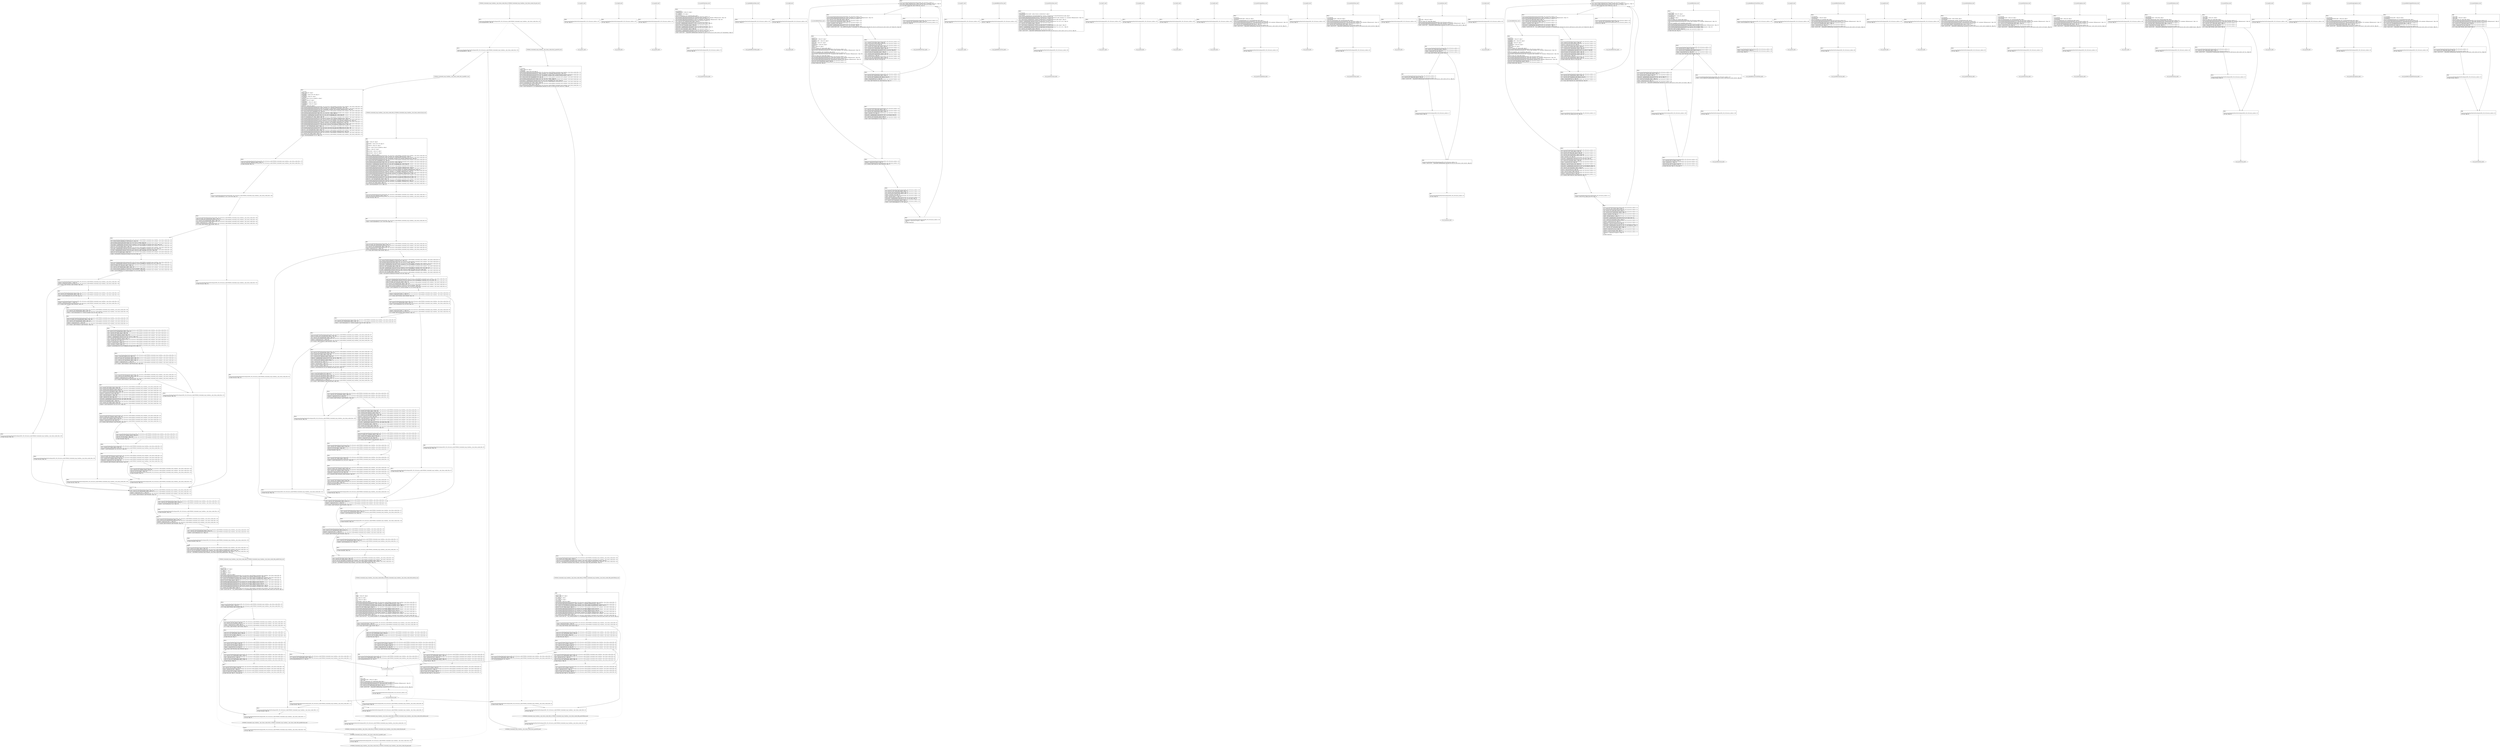 digraph "icfg graph" {
BBCWE606_Unchecked_Loop_Condition__char_listen_socket_68b_ll_CWE606_Unchecked_Loop_Condition__char_listen_socket_68b_goodB2GSink_end [label="{CWE606_Unchecked_Loop_Condition__char_listen_socket_68b_ll_CWE606_Unchecked_Loop_Condition__char_listen_socket_68b_goodB2GSink_end}"];
BBio_ll_good1_end [label="{io_ll_good1_end}"];
BBio_ll_bad6_end [label="{io_ll_bad6_end}"];
BBio_ll_good5_end [label="{io_ll_good5_end}"];
BBio_ll_printWcharLine_end [label="{io_ll_printWcharLine_end}"];
BBio_ll_globalReturnsFalse_end [label="{io_ll_globalReturnsFalse_end}"];
BBio_ll_bad8_end [label="{io_ll_bad8_end}"];
BBio_ll_decodeHexWChars_end [label="{io_ll_decodeHexWChars_end}"];
BBio_ll_good7_end [label="{io_ll_good7_end}"];
BBio_ll_globalReturnsTrue_end [label="{io_ll_globalReturnsTrue_end}"];
BBio_ll_printStructLine_end [label="{io_ll_printStructLine_end}"];
BBio_ll_bad7_end [label="{io_ll_bad7_end}"];
BBio_ll_good6_end [label="{io_ll_good6_end}"];
BBio_ll_bad2_end [label="{io_ll_bad2_end}"];
BBio_ll_bad9_end [label="{io_ll_bad9_end}"];
BBio_ll_printUnsignedLine_end [label="{io_ll_printUnsignedLine_end}"];
BBio_ll_good4_end [label="{io_ll_good4_end}"];
BBio_ll_printSizeTLine_end [label="{io_ll_printSizeTLine_end}"];
BBio_ll_bad5_end [label="{io_ll_bad5_end}"];
BBio_ll_printLine_end [label="{io_ll_printLine_end}"];
BBCWE606_Unchecked_Loop_Condition__char_listen_socket_68b_ll_CWE606_Unchecked_Loop_Condition__char_listen_socket_68b_goodG2BSink_end [label="{CWE606_Unchecked_Loop_Condition__char_listen_socket_68b_ll_CWE606_Unchecked_Loop_Condition__char_listen_socket_68b_goodG2BSink_end}"];
BBio_ll_bad4_end [label="{io_ll_bad4_end}"];
BBio_ll_decodeHexChars_end [label="{io_ll_decodeHexChars_end}"];
BBCWE606_Unchecked_Loop_Condition__char_listen_socket_68a_ll_CWE606_Unchecked_Loop_Condition__char_listen_socket_68_bad_end [label="{CWE606_Unchecked_Loop_Condition__char_listen_socket_68a_ll_CWE606_Unchecked_Loop_Condition__char_listen_socket_68_bad_end}"];
BBio_ll_printBytesLine_end [label="{io_ll_printBytesLine_end}"];
BBio_ll_globalReturnsTrueOrFalse_end [label="{io_ll_globalReturnsTrueOrFalse_end}"];
BBio_ll_good3_end [label="{io_ll_good3_end}"];
BBio_ll_printHexCharLine_end [label="{io_ll_printHexCharLine_end}"];
BBCWE606_Unchecked_Loop_Condition__char_listen_socket_68a_ll_CWE606_Unchecked_Loop_Condition__char_listen_socket_68_good_end [label="{CWE606_Unchecked_Loop_Condition__char_listen_socket_68a_ll_CWE606_Unchecked_Loop_Condition__char_listen_socket_68_good_end}"];
BBio_ll_good9_end [label="{io_ll_good9_end}"];
BBio_ll_bad3_end [label="{io_ll_bad3_end}"];
BBio_ll_printDoubleLine_end [label="{io_ll_printDoubleLine_end}"];
BBio_ll_printShortLine_end [label="{io_ll_printShortLine_end}"];
BBio_ll_printLongLine_end [label="{io_ll_printLongLine_end}"];
BBio_ll_bad1_end [label="{io_ll_bad1_end}"];
BBio_ll_printFloatLine_end [label="{io_ll_printFloatLine_end}"];
BBCWE606_Unchecked_Loop_Condition__char_listen_socket_68b_ll_CWE606_Unchecked_Loop_Condition__char_listen_socket_68b_badSink_end [label="{CWE606_Unchecked_Loop_Condition__char_listen_socket_68b_ll_CWE606_Unchecked_Loop_Condition__char_listen_socket_68b_badSink_end}"];
BBio_ll_printWLine_end [label="{io_ll_printWLine_end}"];
BBio_ll_good2_end [label="{io_ll_good2_end}"];
BBio_ll_printIntLine_end [label="{io_ll_printIntLine_end}"];
BBio_ll_good8_end [label="{io_ll_good8_end}"];
BBio_ll_printLongLongLine_end [label="{io_ll_printLongLongLine_end}"];
BBio_ll_printHexUnsignedCharLine_end [label="{io_ll_printHexUnsignedCharLine_end}"];
BBio_ll_printSinkLine_end [label="{io_ll_printSinkLine_end}"];
BBCWE606_Unchecked_Loop_Condition__char_listen_socket_68a_ll_goodB2G_end [label="{CWE606_Unchecked_Loop_Condition__char_listen_socket_68a_ll_goodB2G_end}"];
BBCWE606_Unchecked_Loop_Condition__char_listen_socket_68a_ll_goodG2B_end [label="{CWE606_Unchecked_Loop_Condition__char_listen_socket_68a_ll_goodG2B_end}"];
BBCWE606_Unchecked_Loop_Condition__char_listen_socket_68b_ll_CWE606_Unchecked_Loop_Condition__char_listen_socket_68b_goodB2GSink_start [label="{CWE606_Unchecked_Loop_Condition__char_listen_socket_68b_ll_CWE606_Unchecked_Loop_Condition__char_listen_socket_68b_goodB2GSink_start}", shape=record];
CWE606_Unchecked_Loop_Condition__char_listen_socket_68b_ll_CWE606_Unchecked_Loop_Condition__char_listen_socket_68b_goodB2GSinkBB18 [label="{BB18:\l\l/:107336576\l
  %data = alloca i8*, align 8\l
/:107336576\l
  %i = alloca i32, align 4\l
/:107336576\l
  %n = alloca i32, align 4\l
/:107336576\l
  %intVariable = alloca i32, align 4\l
/home/raoxue/Desktop/MemVerif/workspace/000_109_162/source_code/CWE606_Unchecked_Loop_Condition__char_listen_socket_68b.c:99\l
  call void @llvm.dbg.declare(metadata i8** %data, metadata !88, metadata !DIExpression()), !dbg !89\l
/home/raoxue/Desktop/MemVerif/workspace/000_109_162/source_code/CWE606_Unchecked_Loop_Condition__char_listen_socket_68b.c:99\l
  %0 = load i8*, i8** @CWE606_Unchecked_Loop_Condition__char_listen_socket_68_goodB2GData, align 8, !dbg !14\l
/home/raoxue/Desktop/MemVerif/workspace/000_109_162/source_code/CWE606_Unchecked_Loop_Condition__char_listen_socket_68b.c:99\l
  store i8* %0, i8** %data, align 8, !dbg !13\l
/home/raoxue/Desktop/MemVerif/workspace/000_109_162/source_code/CWE606_Unchecked_Loop_Condition__char_listen_socket_68b.c:101\l
  call void @llvm.dbg.declare(metadata i32* %i, metadata !91, metadata !DIExpression()), !dbg !93\l
/home/raoxue/Desktop/MemVerif/workspace/000_109_162/source_code/CWE606_Unchecked_Loop_Condition__char_listen_socket_68b.c:101\l
  call void @llvm.dbg.declare(metadata i32* %n, metadata !94, metadata !DIExpression()), !dbg !95\l
/home/raoxue/Desktop/MemVerif/workspace/000_109_162/source_code/CWE606_Unchecked_Loop_Condition__char_listen_socket_68b.c:101\l
  call void @llvm.dbg.declare(metadata i32* %intVariable, metadata !96, metadata !DIExpression()), !dbg !97\l
/home/raoxue/Desktop/MemVerif/workspace/000_109_162/source_code/CWE606_Unchecked_Loop_Condition__char_listen_socket_68b.c:102\l
  %1 = load i8*, i8** %data, align 8, !dbg !23\l
/home/raoxue/Desktop/MemVerif/workspace/000_109_162/source_code/CWE606_Unchecked_Loop_Condition__char_listen_socket_68b.c:102\l
  %call = call i32 (i8*, i8*, ...) @__isoc99_sscanf(i8* %1, i8* getelementptr inbounds ([3 x i8], [3 x i8]* @.str, i64 0, i64 0), i32* %n) #4, !dbg !25\l
}", shape=record];
CWE606_Unchecked_Loop_Condition__char_listen_socket_68b_ll_CWE606_Unchecked_Loop_Condition__char_listen_socket_68b_goodB2GSinkBB18 [label="{BB18:\l\l/:107336576\l
  %data = alloca i8*, align 8\l
/:107336576\l
  %i = alloca i32, align 4\l
/:107336576\l
  %n = alloca i32, align 4\l
/:107336576\l
  %intVariable = alloca i32, align 4\l
/home/raoxue/Desktop/MemVerif/workspace/000_109_162/source_code/CWE606_Unchecked_Loop_Condition__char_listen_socket_68b.c:99\l
  call void @llvm.dbg.declare(metadata i8** %data, metadata !88, metadata !DIExpression()), !dbg !89\l
/home/raoxue/Desktop/MemVerif/workspace/000_109_162/source_code/CWE606_Unchecked_Loop_Condition__char_listen_socket_68b.c:99\l
  %0 = load i8*, i8** @CWE606_Unchecked_Loop_Condition__char_listen_socket_68_goodB2GData, align 8, !dbg !14\l
/home/raoxue/Desktop/MemVerif/workspace/000_109_162/source_code/CWE606_Unchecked_Loop_Condition__char_listen_socket_68b.c:99\l
  store i8* %0, i8** %data, align 8, !dbg !13\l
/home/raoxue/Desktop/MemVerif/workspace/000_109_162/source_code/CWE606_Unchecked_Loop_Condition__char_listen_socket_68b.c:101\l
  call void @llvm.dbg.declare(metadata i32* %i, metadata !91, metadata !DIExpression()), !dbg !93\l
/home/raoxue/Desktop/MemVerif/workspace/000_109_162/source_code/CWE606_Unchecked_Loop_Condition__char_listen_socket_68b.c:101\l
  call void @llvm.dbg.declare(metadata i32* %n, metadata !94, metadata !DIExpression()), !dbg !95\l
/home/raoxue/Desktop/MemVerif/workspace/000_109_162/source_code/CWE606_Unchecked_Loop_Condition__char_listen_socket_68b.c:101\l
  call void @llvm.dbg.declare(metadata i32* %intVariable, metadata !96, metadata !DIExpression()), !dbg !97\l
/home/raoxue/Desktop/MemVerif/workspace/000_109_162/source_code/CWE606_Unchecked_Loop_Condition__char_listen_socket_68b.c:102\l
  %1 = load i8*, i8** %data, align 8, !dbg !23\l
/home/raoxue/Desktop/MemVerif/workspace/000_109_162/source_code/CWE606_Unchecked_Loop_Condition__char_listen_socket_68b.c:102\l
  %call = call i32 (i8*, i8*, ...) @__isoc99_sscanf(i8* %1, i8* getelementptr inbounds ([3 x i8], [3 x i8]* @.str, i64 0, i64 0), i32* %n) #4, !dbg !25\l
}", shape=record];
CWE606_Unchecked_Loop_Condition__char_listen_socket_68b_ll_CWE606_Unchecked_Loop_Condition__char_listen_socket_68b_goodB2GSinkBB19 [label="{BB19:\l\l/home/raoxue/Desktop/MemVerif/workspace/000_109_162/source_code/CWE606_Unchecked_Loop_Condition__char_listen_socket_68b.c:102\l
  %cmp = icmp eq i32 %call, 1, !dbg !26\l
/home/raoxue/Desktop/MemVerif/workspace/000_109_162/source_code/CWE606_Unchecked_Loop_Condition__char_listen_socket_68b.c:102\l
  br i1 %cmp, label %if.then, label %if.end5, !dbg !27\l
}", shape=record];
CWE606_Unchecked_Loop_Condition__char_listen_socket_68b_ll_CWE606_Unchecked_Loop_Condition__char_listen_socket_68b_goodB2GSinkBB20 [label="{BB20:\l\l/home/raoxue/Desktop/MemVerif/workspace/000_109_162/source_code/CWE606_Unchecked_Loop_Condition__char_listen_socket_68b.c:105\l
  %2 = load i32, i32* %n, align 4, !dbg !28\l
/home/raoxue/Desktop/MemVerif/workspace/000_109_162/source_code/CWE606_Unchecked_Loop_Condition__char_listen_socket_68b.c:105\l
  %cmp1 = icmp slt i32 %2, 10000, !dbg !31\l
/home/raoxue/Desktop/MemVerif/workspace/000_109_162/source_code/CWE606_Unchecked_Loop_Condition__char_listen_socket_68b.c:105\l
  br i1 %cmp1, label %if.then2, label %if.end, !dbg !32\l
}", shape=record];
CWE606_Unchecked_Loop_Condition__char_listen_socket_68b_ll_CWE606_Unchecked_Loop_Condition__char_listen_socket_68b_goodB2GSinkBB22 [label="{BB22:\l\l/home/raoxue/Desktop/MemVerif/workspace/000_109_162/source_code/CWE606_Unchecked_Loop_Condition__char_listen_socket_68b.c:107\l
  store i32 0, i32* %intVariable, align 4, !dbg !33\l
/home/raoxue/Desktop/MemVerif/workspace/000_109_162/source_code/CWE606_Unchecked_Loop_Condition__char_listen_socket_68b.c:108\l
  store i32 0, i32* %i, align 4, !dbg !35\l
/home/raoxue/Desktop/MemVerif/workspace/000_109_162/source_code/CWE606_Unchecked_Loop_Condition__char_listen_socket_68b.c:108\l
  br label %for.cond, !dbg !37\l
}", shape=record];
CWE606_Unchecked_Loop_Condition__char_listen_socket_68b_ll_CWE606_Unchecked_Loop_Condition__char_listen_socket_68b_goodB2GSinkBB24 [label="{BB24:\l\l/home/raoxue/Desktop/MemVerif/workspace/000_109_162/source_code/CWE606_Unchecked_Loop_Condition__char_listen_socket_68b.c:108\l
  %3 = load i32, i32* %i, align 4, !dbg !38\l
/home/raoxue/Desktop/MemVerif/workspace/000_109_162/source_code/CWE606_Unchecked_Loop_Condition__char_listen_socket_68b.c:108\l
  %4 = load i32, i32* %n, align 4, !dbg !40\l
/home/raoxue/Desktop/MemVerif/workspace/000_109_162/source_code/CWE606_Unchecked_Loop_Condition__char_listen_socket_68b.c:108\l
  %cmp3 = icmp slt i32 %3, %4, !dbg !41\l
/home/raoxue/Desktop/MemVerif/workspace/000_109_162/source_code/CWE606_Unchecked_Loop_Condition__char_listen_socket_68b.c:108\l
  br i1 %cmp3, label %for.body, label %for.end, !dbg !42\l
}", shape=record];
CWE606_Unchecked_Loop_Condition__char_listen_socket_68b_ll_CWE606_Unchecked_Loop_Condition__char_listen_socket_68b_goodB2GSinkBB25 [label="{BB25:\l\l/home/raoxue/Desktop/MemVerif/workspace/000_109_162/source_code/CWE606_Unchecked_Loop_Condition__char_listen_socket_68b.c:111\l
  %5 = load i32, i32* %intVariable, align 4, !dbg !43\l
/home/raoxue/Desktop/MemVerif/workspace/000_109_162/source_code/CWE606_Unchecked_Loop_Condition__char_listen_socket_68b.c:111\l
  %inc = add nsw i32 %5, 1, !dbg !43\l
/home/raoxue/Desktop/MemVerif/workspace/000_109_162/source_code/CWE606_Unchecked_Loop_Condition__char_listen_socket_68b.c:111\l
  store i32 %inc, i32* %intVariable, align 4, !dbg !43\l
/home/raoxue/Desktop/MemVerif/workspace/000_109_162/source_code/CWE606_Unchecked_Loop_Condition__char_listen_socket_68b.c:112\l
  br label %for.inc, !dbg !45\l
}", shape=record];
CWE606_Unchecked_Loop_Condition__char_listen_socket_68b_ll_CWE606_Unchecked_Loop_Condition__char_listen_socket_68b_goodB2GSinkBB27 [label="{BB27:\l\l/home/raoxue/Desktop/MemVerif/workspace/000_109_162/source_code/CWE606_Unchecked_Loop_Condition__char_listen_socket_68b.c:108\l
  %6 = load i32, i32* %i, align 4, !dbg !46\l
/home/raoxue/Desktop/MemVerif/workspace/000_109_162/source_code/CWE606_Unchecked_Loop_Condition__char_listen_socket_68b.c:108\l
  %inc4 = add nsw i32 %6, 1, !dbg !46\l
/home/raoxue/Desktop/MemVerif/workspace/000_109_162/source_code/CWE606_Unchecked_Loop_Condition__char_listen_socket_68b.c:108\l
  store i32 %inc4, i32* %i, align 4, !dbg !46\l
/home/raoxue/Desktop/MemVerif/workspace/000_109_162/source_code/CWE606_Unchecked_Loop_Condition__char_listen_socket_68b.c:108\l
  br label %for.cond, !dbg !47, !llvm.loop !48\l
}", shape=record];
CWE606_Unchecked_Loop_Condition__char_listen_socket_68b_ll_CWE606_Unchecked_Loop_Condition__char_listen_socket_68b_goodB2GSinkBB26 [label="{BB26:\l\l/home/raoxue/Desktop/MemVerif/workspace/000_109_162/source_code/CWE606_Unchecked_Loop_Condition__char_listen_socket_68b.c:113\l
  %7 = load i32, i32* %intVariable, align 4, !dbg !51\l
/home/raoxue/Desktop/MemVerif/workspace/000_109_162/source_code/CWE606_Unchecked_Loop_Condition__char_listen_socket_68b.c:113\l
  call void @printIntLine(i32 %7), !dbg !52\l
}", shape=record];
CWE606_Unchecked_Loop_Condition__char_listen_socket_68b_ll_CWE606_Unchecked_Loop_Condition__char_listen_socket_68b_goodB2GSinkBB26 [label="{BB26:\l\l/home/raoxue/Desktop/MemVerif/workspace/000_109_162/source_code/CWE606_Unchecked_Loop_Condition__char_listen_socket_68b.c:113\l
  %7 = load i32, i32* %intVariable, align 4, !dbg !51\l
/home/raoxue/Desktop/MemVerif/workspace/000_109_162/source_code/CWE606_Unchecked_Loop_Condition__char_listen_socket_68b.c:113\l
  call void @printIntLine(i32 %7), !dbg !52\l
}", shape=record];
CWE606_Unchecked_Loop_Condition__char_listen_socket_68b_ll_CWE606_Unchecked_Loop_Condition__char_listen_socket_68b_goodB2GSinkBB28 [label="{BB28:\l\l/home/raoxue/Desktop/MemVerif/workspace/000_109_162/source_code/CWE606_Unchecked_Loop_Condition__char_listen_socket_68b.c:114\l
  br label %if.end, !dbg !53\l
}", shape=record];
CWE606_Unchecked_Loop_Condition__char_listen_socket_68b_ll_CWE606_Unchecked_Loop_Condition__char_listen_socket_68b_goodB2GSinkBB23 [label="{BB23:\l\l/home/raoxue/Desktop/MemVerif/workspace/000_109_162/source_code/CWE606_Unchecked_Loop_Condition__char_listen_socket_68b.c:115\l
  br label %if.end5, !dbg !54\l
}", shape=record];
CWE606_Unchecked_Loop_Condition__char_listen_socket_68b_ll_CWE606_Unchecked_Loop_Condition__char_listen_socket_68b_goodB2GSinkBB21 [label="{BB21:\l\l/home/raoxue/Desktop/MemVerif/workspace/000_109_162/source_code/CWE606_Unchecked_Loop_Condition__char_listen_socket_68b.c:117\l
  ret void, !dbg !55\l
}", shape=record];
BBio_ll_good1_start [label="{io_ll_good1_start}", shape=record];
io_ll_good1BB69 [label="{BB69:\l\l/home/raoxue/Desktop/MemVerif/workspace/000_109_162/source_code/io.c:187\l
  ret void, !dbg !52\l
}", shape=record];
BBio_ll_bad6_start [label="{io_ll_bad6_start}", shape=record];
io_ll_bad6BB83 [label="{BB83:\l\l/home/raoxue/Desktop/MemVerif/workspace/000_109_162/source_code/io.c:203\l
  ret void, !dbg !52\l
}", shape=record];
BBio_ll_good5_start [label="{io_ll_good5_start}", shape=record];
io_ll_good5BB73 [label="{BB73:\l\l/home/raoxue/Desktop/MemVerif/workspace/000_109_162/source_code/io.c:191\l
  ret void, !dbg !52\l
}", shape=record];
BBio_ll_printWcharLine_start [label="{io_ll_printWcharLine_start}", shape=record];
io_ll_printWcharLineBB28 [label="{BB28:\l\l/:3579784448\l
  %wideChar.addr = alloca i32, align 4\l
/:3579784448\l
  %s = alloca [2 x i32], align 4\l
/:3579784448\l
  store i32 %wideChar, i32* %wideChar.addr, align 4\l
/home/raoxue/Desktop/MemVerif/workspace/000_109_162/source_code/io.c:70\l
  call void @llvm.dbg.declare(metadata i32* %wideChar.addr, metadata !162, metadata !DIExpression()), !dbg !163\l
/home/raoxue/Desktop/MemVerif/workspace/000_109_162/source_code/io.c:74\l
  call void @llvm.dbg.declare(metadata [2 x i32]* %s, metadata !164, metadata !DIExpression()), !dbg !168\l
/home/raoxue/Desktop/MemVerif/workspace/000_109_162/source_code/io.c:75\l
  %0 = load i32, i32* %wideChar.addr, align 4, !dbg !61\l
/home/raoxue/Desktop/MemVerif/workspace/000_109_162/source_code/io.c:75\l
  %arrayidx = getelementptr inbounds [2 x i32], [2 x i32]* %s, i64 0, i64 0, !dbg !62\l
/home/raoxue/Desktop/MemVerif/workspace/000_109_162/source_code/io.c:75\l
  store i32 %0, i32* %arrayidx, align 4, !dbg !63\l
/home/raoxue/Desktop/MemVerif/workspace/000_109_162/source_code/io.c:76\l
  %arrayidx1 = getelementptr inbounds [2 x i32], [2 x i32]* %s, i64 0, i64 1, !dbg !64\l
/home/raoxue/Desktop/MemVerif/workspace/000_109_162/source_code/io.c:76\l
  store i32 0, i32* %arrayidx1, align 4, !dbg !65\l
/home/raoxue/Desktop/MemVerif/workspace/000_109_162/source_code/io.c:77\l
  %arraydecay = getelementptr inbounds [2 x i32], [2 x i32]* %s, i64 0, i64 0, !dbg !66\l
/home/raoxue/Desktop/MemVerif/workspace/000_109_162/source_code/io.c:77\l
  %call = call i32 (i8*, ...) @printf(i8* getelementptr inbounds ([5 x i8], [5 x i8]* @.str.10, i64 0, i64 0), i32* %arraydecay), !dbg !67\l
}", shape=record];
io_ll_printWcharLineBB28 [label="{BB28:\l\l/:3579784448\l
  %wideChar.addr = alloca i32, align 4\l
/:3579784448\l
  %s = alloca [2 x i32], align 4\l
/:3579784448\l
  store i32 %wideChar, i32* %wideChar.addr, align 4\l
/home/raoxue/Desktop/MemVerif/workspace/000_109_162/source_code/io.c:70\l
  call void @llvm.dbg.declare(metadata i32* %wideChar.addr, metadata !162, metadata !DIExpression()), !dbg !163\l
/home/raoxue/Desktop/MemVerif/workspace/000_109_162/source_code/io.c:74\l
  call void @llvm.dbg.declare(metadata [2 x i32]* %s, metadata !164, metadata !DIExpression()), !dbg !168\l
/home/raoxue/Desktop/MemVerif/workspace/000_109_162/source_code/io.c:75\l
  %0 = load i32, i32* %wideChar.addr, align 4, !dbg !61\l
/home/raoxue/Desktop/MemVerif/workspace/000_109_162/source_code/io.c:75\l
  %arrayidx = getelementptr inbounds [2 x i32], [2 x i32]* %s, i64 0, i64 0, !dbg !62\l
/home/raoxue/Desktop/MemVerif/workspace/000_109_162/source_code/io.c:75\l
  store i32 %0, i32* %arrayidx, align 4, !dbg !63\l
/home/raoxue/Desktop/MemVerif/workspace/000_109_162/source_code/io.c:76\l
  %arrayidx1 = getelementptr inbounds [2 x i32], [2 x i32]* %s, i64 0, i64 1, !dbg !64\l
/home/raoxue/Desktop/MemVerif/workspace/000_109_162/source_code/io.c:76\l
  store i32 0, i32* %arrayidx1, align 4, !dbg !65\l
/home/raoxue/Desktop/MemVerif/workspace/000_109_162/source_code/io.c:77\l
  %arraydecay = getelementptr inbounds [2 x i32], [2 x i32]* %s, i64 0, i64 0, !dbg !66\l
/home/raoxue/Desktop/MemVerif/workspace/000_109_162/source_code/io.c:77\l
  %call = call i32 (i8*, ...) @printf(i8* getelementptr inbounds ([5 x i8], [5 x i8]* @.str.10, i64 0, i64 0), i32* %arraydecay), !dbg !67\l
}", shape=record];
io_ll_printWcharLineBB29 [label="{BB29:\l\l/home/raoxue/Desktop/MemVerif/workspace/000_109_162/source_code/io.c:78\l
  ret void, !dbg !68\l
}", shape=record];
BBio_ll_globalReturnsFalse_start [label="{io_ll_globalReturnsFalse_start}", shape=record];
io_ll_globalReturnsFalseBB66 [label="{BB66:\l\l/home/raoxue/Desktop/MemVerif/workspace/000_109_162/source_code/io.c:163\l
  ret i32 0, !dbg !52\l
}", shape=record];
BBio_ll_bad8_start [label="{io_ll_bad8_start}", shape=record];
io_ll_bad8BB85 [label="{BB85:\l\l/home/raoxue/Desktop/MemVerif/workspace/000_109_162/source_code/io.c:205\l
  ret void, !dbg !52\l
}", shape=record];
BBio_ll_decodeHexWChars_start [label="{io_ll_decodeHexWChars_start}", shape=record];
io_ll_decodeHexWCharsBB55 [label="{BB55:\l\l/:90544712\l
  %bytes.addr = alloca i8*, align 8\l
/:90544712\l
  %numBytes.addr = alloca i64, align 8\l
/:90544712\l
  %hex.addr = alloca i32*, align 8\l
/:90544712\l
  %numWritten = alloca i64, align 8\l
/:90544712\l
  %byte = alloca i32, align 4\l
/:90544712\l
  store i8* %bytes, i8** %bytes.addr, align 8\l
/home/raoxue/Desktop/MemVerif/workspace/000_109_162/source_code/io.c:135\l
  call void @llvm.dbg.declare(metadata i8** %bytes.addr, metadata !290, metadata !DIExpression()), !dbg !291\l
/:135\l
  store i64 %numBytes, i64* %numBytes.addr, align 8\l
/home/raoxue/Desktop/MemVerif/workspace/000_109_162/source_code/io.c:135\l
  call void @llvm.dbg.declare(metadata i64* %numBytes.addr, metadata !292, metadata !DIExpression()), !dbg !293\l
/:135\l
  store i32* %hex, i32** %hex.addr, align 8\l
/home/raoxue/Desktop/MemVerif/workspace/000_109_162/source_code/io.c:135\l
  call void @llvm.dbg.declare(metadata i32** %hex.addr, metadata !294, metadata !DIExpression()), !dbg !295\l
/home/raoxue/Desktop/MemVerif/workspace/000_109_162/source_code/io.c:137\l
  call void @llvm.dbg.declare(metadata i64* %numWritten, metadata !296, metadata !DIExpression()), !dbg !297\l
/home/raoxue/Desktop/MemVerif/workspace/000_109_162/source_code/io.c:137\l
  store i64 0, i64* %numWritten, align 8, !dbg !65\l
/home/raoxue/Desktop/MemVerif/workspace/000_109_162/source_code/io.c:143\l
  br label %while.cond, !dbg !66\l
}", shape=record];
io_ll_decodeHexWCharsBB56 [label="{BB56:\l\l/home/raoxue/Desktop/MemVerif/workspace/000_109_162/source_code/io.c:143\l
  %0 = load i64, i64* %numWritten, align 8, !dbg !67\l
/home/raoxue/Desktop/MemVerif/workspace/000_109_162/source_code/io.c:143\l
  %1 = load i64, i64* %numBytes.addr, align 8, !dbg !68\l
/home/raoxue/Desktop/MemVerif/workspace/000_109_162/source_code/io.c:143\l
  %cmp = icmp ult i64 %0, %1, !dbg !69\l
/home/raoxue/Desktop/MemVerif/workspace/000_109_162/source_code/io.c:143\l
  br i1 %cmp, label %land.lhs.true, label %land.end, !dbg !70\l
}", shape=record];
io_ll_decodeHexWCharsBB57 [label="{BB57:\l\l/home/raoxue/Desktop/MemVerif/workspace/000_109_162/source_code/io.c:143\l
  %2 = load i32*, i32** %hex.addr, align 8, !dbg !71\l
/home/raoxue/Desktop/MemVerif/workspace/000_109_162/source_code/io.c:143\l
  %3 = load i64, i64* %numWritten, align 8, !dbg !72\l
/home/raoxue/Desktop/MemVerif/workspace/000_109_162/source_code/io.c:143\l
  %mul = mul i64 2, %3, !dbg !73\l
/home/raoxue/Desktop/MemVerif/workspace/000_109_162/source_code/io.c:143\l
  %arrayidx = getelementptr inbounds i32, i32* %2, i64 %mul, !dbg !71\l
/home/raoxue/Desktop/MemVerif/workspace/000_109_162/source_code/io.c:143\l
  %4 = load i32, i32* %arrayidx, align 4, !dbg !71\l
/home/raoxue/Desktop/MemVerif/workspace/000_109_162/source_code/io.c:143\l
  %call = call i32 @iswxdigit(i32 %4) #5, !dbg !74\l
}", shape=record];
io_ll_decodeHexWCharsBB57 [label="{BB57:\l\l/home/raoxue/Desktop/MemVerif/workspace/000_109_162/source_code/io.c:143\l
  %2 = load i32*, i32** %hex.addr, align 8, !dbg !71\l
/home/raoxue/Desktop/MemVerif/workspace/000_109_162/source_code/io.c:143\l
  %3 = load i64, i64* %numWritten, align 8, !dbg !72\l
/home/raoxue/Desktop/MemVerif/workspace/000_109_162/source_code/io.c:143\l
  %mul = mul i64 2, %3, !dbg !73\l
/home/raoxue/Desktop/MemVerif/workspace/000_109_162/source_code/io.c:143\l
  %arrayidx = getelementptr inbounds i32, i32* %2, i64 %mul, !dbg !71\l
/home/raoxue/Desktop/MemVerif/workspace/000_109_162/source_code/io.c:143\l
  %4 = load i32, i32* %arrayidx, align 4, !dbg !71\l
/home/raoxue/Desktop/MemVerif/workspace/000_109_162/source_code/io.c:143\l
  %call = call i32 @iswxdigit(i32 %4) #5, !dbg !74\l
}", shape=record];
io_ll_decodeHexWCharsBB59 [label="{BB59:\l\l/home/raoxue/Desktop/MemVerif/workspace/000_109_162/source_code/io.c:143\l
  %tobool = icmp ne i32 %call, 0, !dbg !74\l
/home/raoxue/Desktop/MemVerif/workspace/000_109_162/source_code/io.c:143\l
  br i1 %tobool, label %land.rhs, label %land.end, !dbg !75\l
}", shape=record];
io_ll_decodeHexWCharsBB60 [label="{BB60:\l\l/home/raoxue/Desktop/MemVerif/workspace/000_109_162/source_code/io.c:143\l
  %5 = load i32*, i32** %hex.addr, align 8, !dbg !76\l
/home/raoxue/Desktop/MemVerif/workspace/000_109_162/source_code/io.c:143\l
  %6 = load i64, i64* %numWritten, align 8, !dbg !77\l
/home/raoxue/Desktop/MemVerif/workspace/000_109_162/source_code/io.c:143\l
  %mul1 = mul i64 2, %6, !dbg !78\l
/home/raoxue/Desktop/MemVerif/workspace/000_109_162/source_code/io.c:143\l
  %add = add i64 %mul1, 1, !dbg !79\l
/home/raoxue/Desktop/MemVerif/workspace/000_109_162/source_code/io.c:143\l
  %arrayidx2 = getelementptr inbounds i32, i32* %5, i64 %add, !dbg !76\l
/home/raoxue/Desktop/MemVerif/workspace/000_109_162/source_code/io.c:143\l
  %7 = load i32, i32* %arrayidx2, align 4, !dbg !76\l
/home/raoxue/Desktop/MemVerif/workspace/000_109_162/source_code/io.c:143\l
  %call3 = call i32 @iswxdigit(i32 %7) #5, !dbg !80\l
}", shape=record];
io_ll_decodeHexWCharsBB60 [label="{BB60:\l\l/home/raoxue/Desktop/MemVerif/workspace/000_109_162/source_code/io.c:143\l
  %5 = load i32*, i32** %hex.addr, align 8, !dbg !76\l
/home/raoxue/Desktop/MemVerif/workspace/000_109_162/source_code/io.c:143\l
  %6 = load i64, i64* %numWritten, align 8, !dbg !77\l
/home/raoxue/Desktop/MemVerif/workspace/000_109_162/source_code/io.c:143\l
  %mul1 = mul i64 2, %6, !dbg !78\l
/home/raoxue/Desktop/MemVerif/workspace/000_109_162/source_code/io.c:143\l
  %add = add i64 %mul1, 1, !dbg !79\l
/home/raoxue/Desktop/MemVerif/workspace/000_109_162/source_code/io.c:143\l
  %arrayidx2 = getelementptr inbounds i32, i32* %5, i64 %add, !dbg !76\l
/home/raoxue/Desktop/MemVerif/workspace/000_109_162/source_code/io.c:143\l
  %7 = load i32, i32* %arrayidx2, align 4, !dbg !76\l
/home/raoxue/Desktop/MemVerif/workspace/000_109_162/source_code/io.c:143\l
  %call3 = call i32 @iswxdigit(i32 %7) #5, !dbg !80\l
}", shape=record];
io_ll_decodeHexWCharsBB61 [label="{BB61:\l\l/home/raoxue/Desktop/MemVerif/workspace/000_109_162/source_code/io.c:143\l
  %tobool4 = icmp ne i32 %call3, 0, !dbg !75\l
/:143\l
  br label %land.end\l
}", shape=record];
io_ll_decodeHexWCharsBB58 [label="{BB58:\l\l/home/raoxue/Desktop/MemVerif/workspace/000_109_162/source_code/io.c:0\l
  %8 = phi i1 [ false, %land.lhs.true ], [ false, %while.cond ], [ %tobool4, %land.rhs ], !dbg !81\l
/home/raoxue/Desktop/MemVerif/workspace/000_109_162/source_code/io.c:143\l
  br i1 %8, label %while.body, label %while.end, !dbg !66\l
}", shape=record];
io_ll_decodeHexWCharsBB62 [label="{BB62:\l\l/home/raoxue/Desktop/MemVerif/workspace/000_109_162/source_code/io.c:145\l
  call void @llvm.dbg.declare(metadata i32* %byte, metadata !314, metadata !DIExpression()), !dbg !316\l
/home/raoxue/Desktop/MemVerif/workspace/000_109_162/source_code/io.c:146\l
  %9 = load i32*, i32** %hex.addr, align 8, !dbg !85\l
/home/raoxue/Desktop/MemVerif/workspace/000_109_162/source_code/io.c:146\l
  %10 = load i64, i64* %numWritten, align 8, !dbg !86\l
/home/raoxue/Desktop/MemVerif/workspace/000_109_162/source_code/io.c:146\l
  %mul5 = mul i64 2, %10, !dbg !87\l
/home/raoxue/Desktop/MemVerif/workspace/000_109_162/source_code/io.c:146\l
  %arrayidx6 = getelementptr inbounds i32, i32* %9, i64 %mul5, !dbg !85\l
/home/raoxue/Desktop/MemVerif/workspace/000_109_162/source_code/io.c:146\l
  %call7 = call i32 (i32*, i32*, ...) @__isoc99_swscanf(i32* %arrayidx6, i32* getelementptr inbounds ([5 x i32], [5 x i32]* @.str.16, i64 0, i64 0), i32* %byte) #5, !dbg !88\l
}", shape=record];
io_ll_decodeHexWCharsBB62 [label="{BB62:\l\l/home/raoxue/Desktop/MemVerif/workspace/000_109_162/source_code/io.c:145\l
  call void @llvm.dbg.declare(metadata i32* %byte, metadata !314, metadata !DIExpression()), !dbg !316\l
/home/raoxue/Desktop/MemVerif/workspace/000_109_162/source_code/io.c:146\l
  %9 = load i32*, i32** %hex.addr, align 8, !dbg !85\l
/home/raoxue/Desktop/MemVerif/workspace/000_109_162/source_code/io.c:146\l
  %10 = load i64, i64* %numWritten, align 8, !dbg !86\l
/home/raoxue/Desktop/MemVerif/workspace/000_109_162/source_code/io.c:146\l
  %mul5 = mul i64 2, %10, !dbg !87\l
/home/raoxue/Desktop/MemVerif/workspace/000_109_162/source_code/io.c:146\l
  %arrayidx6 = getelementptr inbounds i32, i32* %9, i64 %mul5, !dbg !85\l
/home/raoxue/Desktop/MemVerif/workspace/000_109_162/source_code/io.c:146\l
  %call7 = call i32 (i32*, i32*, ...) @__isoc99_swscanf(i32* %arrayidx6, i32* getelementptr inbounds ([5 x i32], [5 x i32]* @.str.16, i64 0, i64 0), i32* %byte) #5, !dbg !88\l
}", shape=record];
io_ll_decodeHexWCharsBB64 [label="{BB64:\l\l/home/raoxue/Desktop/MemVerif/workspace/000_109_162/source_code/io.c:147\l
  %11 = load i32, i32* %byte, align 4, !dbg !89\l
/home/raoxue/Desktop/MemVerif/workspace/000_109_162/source_code/io.c:147\l
  %conv = trunc i32 %11 to i8, !dbg !90\l
/home/raoxue/Desktop/MemVerif/workspace/000_109_162/source_code/io.c:147\l
  %12 = load i8*, i8** %bytes.addr, align 8, !dbg !91\l
/home/raoxue/Desktop/MemVerif/workspace/000_109_162/source_code/io.c:147\l
  %13 = load i64, i64* %numWritten, align 8, !dbg !92\l
/home/raoxue/Desktop/MemVerif/workspace/000_109_162/source_code/io.c:147\l
  %arrayidx8 = getelementptr inbounds i8, i8* %12, i64 %13, !dbg !91\l
/home/raoxue/Desktop/MemVerif/workspace/000_109_162/source_code/io.c:147\l
  store i8 %conv, i8* %arrayidx8, align 1, !dbg !93\l
/home/raoxue/Desktop/MemVerif/workspace/000_109_162/source_code/io.c:148\l
  %14 = load i64, i64* %numWritten, align 8, !dbg !94\l
/home/raoxue/Desktop/MemVerif/workspace/000_109_162/source_code/io.c:148\l
  %inc = add i64 %14, 1, !dbg !94\l
/home/raoxue/Desktop/MemVerif/workspace/000_109_162/source_code/io.c:148\l
  store i64 %inc, i64* %numWritten, align 8, !dbg !94\l
/home/raoxue/Desktop/MemVerif/workspace/000_109_162/source_code/io.c:143\l
  br label %while.cond, !dbg !66, !llvm.loop !95\l
}", shape=record];
io_ll_decodeHexWCharsBB63 [label="{BB63:\l\l/home/raoxue/Desktop/MemVerif/workspace/000_109_162/source_code/io.c:151\l
  %15 = load i64, i64* %numWritten, align 8, !dbg !98\l
/home/raoxue/Desktop/MemVerif/workspace/000_109_162/source_code/io.c:151\l
  ret i64 %15, !dbg !99\l
}", shape=record];
BBio_ll_good7_start [label="{io_ll_good7_start}", shape=record];
io_ll_good7BB75 [label="{BB75:\l\l/home/raoxue/Desktop/MemVerif/workspace/000_109_162/source_code/io.c:193\l
  ret void, !dbg !52\l
}", shape=record];
BBio_ll_globalReturnsTrue_start [label="{io_ll_globalReturnsTrue_start}", shape=record];
io_ll_globalReturnsTrueBB65 [label="{BB65:\l\l/home/raoxue/Desktop/MemVerif/workspace/000_109_162/source_code/io.c:158\l
  ret i32 1, !dbg !52\l
}", shape=record];
BBio_ll_printStructLine_start [label="{io_ll_printStructLine_start}", shape=record];
io_ll_printStructLineBB36 [label="{BB36:\l\l/:3579784448\l
  %structTwoIntsStruct.addr = alloca %struct._twoIntsStruct*, align 8\l
/:3579784448\l
  store %struct._twoIntsStruct* %structTwoIntsStruct, %struct._twoIntsStruct** %structTwoIntsStruct.addr, align 8\l
/home/raoxue/Desktop/MemVerif/workspace/000_109_162/source_code/io.c:95\l
  call void @llvm.dbg.declare(metadata %struct._twoIntsStruct** %structTwoIntsStruct.addr, metadata !212, metadata !DIExpression()), !dbg !213\l
/home/raoxue/Desktop/MemVerif/workspace/000_109_162/source_code/io.c:97\l
  %0 = load %struct._twoIntsStruct*, %struct._twoIntsStruct** %structTwoIntsStruct.addr, align 8, !dbg !61\l
/home/raoxue/Desktop/MemVerif/workspace/000_109_162/source_code/io.c:97\l
  %intOne = getelementptr inbounds %struct._twoIntsStruct, %struct._twoIntsStruct* %0, i32 0, i32 0, !dbg !62\l
/home/raoxue/Desktop/MemVerif/workspace/000_109_162/source_code/io.c:97\l
  %1 = load i32, i32* %intOne, align 4, !dbg !62\l
/home/raoxue/Desktop/MemVerif/workspace/000_109_162/source_code/io.c:97\l
  %2 = load %struct._twoIntsStruct*, %struct._twoIntsStruct** %structTwoIntsStruct.addr, align 8, !dbg !63\l
/home/raoxue/Desktop/MemVerif/workspace/000_109_162/source_code/io.c:97\l
  %intTwo = getelementptr inbounds %struct._twoIntsStruct, %struct._twoIntsStruct* %2, i32 0, i32 1, !dbg !64\l
/home/raoxue/Desktop/MemVerif/workspace/000_109_162/source_code/io.c:97\l
  %3 = load i32, i32* %intTwo, align 4, !dbg !64\l
/home/raoxue/Desktop/MemVerif/workspace/000_109_162/source_code/io.c:97\l
  %call = call i32 (i8*, ...) @printf(i8* getelementptr inbounds ([10 x i8], [10 x i8]* @.str.13, i64 0, i64 0), i32 %1, i32 %3), !dbg !65\l
}", shape=record];
io_ll_printStructLineBB36 [label="{BB36:\l\l/:3579784448\l
  %structTwoIntsStruct.addr = alloca %struct._twoIntsStruct*, align 8\l
/:3579784448\l
  store %struct._twoIntsStruct* %structTwoIntsStruct, %struct._twoIntsStruct** %structTwoIntsStruct.addr, align 8\l
/home/raoxue/Desktop/MemVerif/workspace/000_109_162/source_code/io.c:95\l
  call void @llvm.dbg.declare(metadata %struct._twoIntsStruct** %structTwoIntsStruct.addr, metadata !212, metadata !DIExpression()), !dbg !213\l
/home/raoxue/Desktop/MemVerif/workspace/000_109_162/source_code/io.c:97\l
  %0 = load %struct._twoIntsStruct*, %struct._twoIntsStruct** %structTwoIntsStruct.addr, align 8, !dbg !61\l
/home/raoxue/Desktop/MemVerif/workspace/000_109_162/source_code/io.c:97\l
  %intOne = getelementptr inbounds %struct._twoIntsStruct, %struct._twoIntsStruct* %0, i32 0, i32 0, !dbg !62\l
/home/raoxue/Desktop/MemVerif/workspace/000_109_162/source_code/io.c:97\l
  %1 = load i32, i32* %intOne, align 4, !dbg !62\l
/home/raoxue/Desktop/MemVerif/workspace/000_109_162/source_code/io.c:97\l
  %2 = load %struct._twoIntsStruct*, %struct._twoIntsStruct** %structTwoIntsStruct.addr, align 8, !dbg !63\l
/home/raoxue/Desktop/MemVerif/workspace/000_109_162/source_code/io.c:97\l
  %intTwo = getelementptr inbounds %struct._twoIntsStruct, %struct._twoIntsStruct* %2, i32 0, i32 1, !dbg !64\l
/home/raoxue/Desktop/MemVerif/workspace/000_109_162/source_code/io.c:97\l
  %3 = load i32, i32* %intTwo, align 4, !dbg !64\l
/home/raoxue/Desktop/MemVerif/workspace/000_109_162/source_code/io.c:97\l
  %call = call i32 (i8*, ...) @printf(i8* getelementptr inbounds ([10 x i8], [10 x i8]* @.str.13, i64 0, i64 0), i32 %1, i32 %3), !dbg !65\l
}", shape=record];
io_ll_printStructLineBB37 [label="{BB37:\l\l/home/raoxue/Desktop/MemVerif/workspace/000_109_162/source_code/io.c:98\l
  ret void, !dbg !66\l
}", shape=record];
BBio_ll_bad7_start [label="{io_ll_bad7_start}", shape=record];
io_ll_bad7BB84 [label="{BB84:\l\l/home/raoxue/Desktop/MemVerif/workspace/000_109_162/source_code/io.c:204\l
  ret void, !dbg !52\l
}", shape=record];
BBio_ll_good6_start [label="{io_ll_good6_start}", shape=record];
io_ll_good6BB74 [label="{BB74:\l\l/home/raoxue/Desktop/MemVerif/workspace/000_109_162/source_code/io.c:192\l
  ret void, !dbg !52\l
}", shape=record];
BBio_ll_bad2_start [label="{io_ll_bad2_start}", shape=record];
io_ll_bad2BB79 [label="{BB79:\l\l/home/raoxue/Desktop/MemVerif/workspace/000_109_162/source_code/io.c:199\l
  ret void, !dbg !52\l
}", shape=record];
BBio_ll_bad9_start [label="{io_ll_bad9_start}", shape=record];
io_ll_bad9BB86 [label="{BB86:\l\l/home/raoxue/Desktop/MemVerif/workspace/000_109_162/source_code/io.c:206\l
  ret void, !dbg !52\l
}", shape=record];
BBio_ll_printUnsignedLine_start [label="{io_ll_printUnsignedLine_start}", shape=record];
io_ll_printUnsignedLineBB30 [label="{BB30:\l\l/:90705752\l
  %unsignedNumber.addr = alloca i32, align 4\l
/:90705752\l
  store i32 %unsignedNumber, i32* %unsignedNumber.addr, align 4\l
/home/raoxue/Desktop/MemVerif/workspace/000_109_162/source_code/io.c:80\l
  call void @llvm.dbg.declare(metadata i32* %unsignedNumber.addr, metadata !180, metadata !DIExpression()), !dbg !181\l
/home/raoxue/Desktop/MemVerif/workspace/000_109_162/source_code/io.c:82\l
  %0 = load i32, i32* %unsignedNumber.addr, align 4, !dbg !54\l
/home/raoxue/Desktop/MemVerif/workspace/000_109_162/source_code/io.c:82\l
  %call = call i32 (i8*, ...) @printf(i8* getelementptr inbounds ([4 x i8], [4 x i8]* @.str.11, i64 0, i64 0), i32 %0), !dbg !55\l
}", shape=record];
io_ll_printUnsignedLineBB30 [label="{BB30:\l\l/:90705752\l
  %unsignedNumber.addr = alloca i32, align 4\l
/:90705752\l
  store i32 %unsignedNumber, i32* %unsignedNumber.addr, align 4\l
/home/raoxue/Desktop/MemVerif/workspace/000_109_162/source_code/io.c:80\l
  call void @llvm.dbg.declare(metadata i32* %unsignedNumber.addr, metadata !180, metadata !DIExpression()), !dbg !181\l
/home/raoxue/Desktop/MemVerif/workspace/000_109_162/source_code/io.c:82\l
  %0 = load i32, i32* %unsignedNumber.addr, align 4, !dbg !54\l
/home/raoxue/Desktop/MemVerif/workspace/000_109_162/source_code/io.c:82\l
  %call = call i32 (i8*, ...) @printf(i8* getelementptr inbounds ([4 x i8], [4 x i8]* @.str.11, i64 0, i64 0), i32 %0), !dbg !55\l
}", shape=record];
io_ll_printUnsignedLineBB31 [label="{BB31:\l\l/home/raoxue/Desktop/MemVerif/workspace/000_109_162/source_code/io.c:83\l
  ret void, !dbg !56\l
}", shape=record];
BBio_ll_good4_start [label="{io_ll_good4_start}", shape=record];
io_ll_good4BB72 [label="{BB72:\l\l/home/raoxue/Desktop/MemVerif/workspace/000_109_162/source_code/io.c:190\l
  ret void, !dbg !52\l
}", shape=record];
BBio_ll_printSizeTLine_start [label="{io_ll_printSizeTLine_start}", shape=record];
io_ll_printSizeTLineBB24 [label="{BB24:\l\l/:3579784448\l
  %sizeTNumber.addr = alloca i64, align 8\l
/:3579784448\l
  store i64 %sizeTNumber, i64* %sizeTNumber.addr, align 8\l
/home/raoxue/Desktop/MemVerif/workspace/000_109_162/source_code/io.c:60\l
  call void @llvm.dbg.declare(metadata i64* %sizeTNumber.addr, metadata !146, metadata !DIExpression()), !dbg !147\l
/home/raoxue/Desktop/MemVerif/workspace/000_109_162/source_code/io.c:62\l
  %0 = load i64, i64* %sizeTNumber.addr, align 8, !dbg !57\l
/home/raoxue/Desktop/MemVerif/workspace/000_109_162/source_code/io.c:62\l
  %call = call i32 (i8*, ...) @printf(i8* getelementptr inbounds ([5 x i8], [5 x i8]* @.str.8, i64 0, i64 0), i64 %0), !dbg !58\l
}", shape=record];
io_ll_printSizeTLineBB24 [label="{BB24:\l\l/:3579784448\l
  %sizeTNumber.addr = alloca i64, align 8\l
/:3579784448\l
  store i64 %sizeTNumber, i64* %sizeTNumber.addr, align 8\l
/home/raoxue/Desktop/MemVerif/workspace/000_109_162/source_code/io.c:60\l
  call void @llvm.dbg.declare(metadata i64* %sizeTNumber.addr, metadata !146, metadata !DIExpression()), !dbg !147\l
/home/raoxue/Desktop/MemVerif/workspace/000_109_162/source_code/io.c:62\l
  %0 = load i64, i64* %sizeTNumber.addr, align 8, !dbg !57\l
/home/raoxue/Desktop/MemVerif/workspace/000_109_162/source_code/io.c:62\l
  %call = call i32 (i8*, ...) @printf(i8* getelementptr inbounds ([5 x i8], [5 x i8]* @.str.8, i64 0, i64 0), i64 %0), !dbg !58\l
}", shape=record];
io_ll_printSizeTLineBB25 [label="{BB25:\l\l/home/raoxue/Desktop/MemVerif/workspace/000_109_162/source_code/io.c:63\l
  ret void, !dbg !59\l
}", shape=record];
BBio_ll_bad5_start [label="{io_ll_bad5_start}", shape=record];
io_ll_bad5BB82 [label="{BB82:\l\l/home/raoxue/Desktop/MemVerif/workspace/000_109_162/source_code/io.c:202\l
  ret void, !dbg !52\l
}", shape=record];
BBio_ll_printLine_start [label="{io_ll_printLine_start}", shape=record];
io_ll_printLineBB0 [label="{BB0:\l\l/:415\l
  %line.addr = alloca i8*, align 8\l
/:415\l
  store i8* %line, i8** %line.addr, align 8\l
/home/raoxue/Desktop/MemVerif/workspace/000_109_162/source_code/io.c:11\l
  call void @llvm.dbg.declare(metadata i8** %line.addr, metadata !52, metadata !DIExpression()), !dbg !53\l
/home/raoxue/Desktop/MemVerif/workspace/000_109_162/source_code/io.c:13\l
  %call = call i32 (i8*, ...) @printf(i8* getelementptr inbounds ([9 x i8], [9 x i8]* @.str, i64 0, i64 0)), !dbg !54\l
}", shape=record];
io_ll_printLineBB0 [label="{BB0:\l\l/:415\l
  %line.addr = alloca i8*, align 8\l
/:415\l
  store i8* %line, i8** %line.addr, align 8\l
/home/raoxue/Desktop/MemVerif/workspace/000_109_162/source_code/io.c:11\l
  call void @llvm.dbg.declare(metadata i8** %line.addr, metadata !52, metadata !DIExpression()), !dbg !53\l
/home/raoxue/Desktop/MemVerif/workspace/000_109_162/source_code/io.c:13\l
  %call = call i32 (i8*, ...) @printf(i8* getelementptr inbounds ([9 x i8], [9 x i8]* @.str, i64 0, i64 0)), !dbg !54\l
}", shape=record];
io_ll_printLineBB1 [label="{BB1:\l\l/home/raoxue/Desktop/MemVerif/workspace/000_109_162/source_code/io.c:14\l
  %0 = load i8*, i8** %line.addr, align 8, !dbg !55\l
/home/raoxue/Desktop/MemVerif/workspace/000_109_162/source_code/io.c:14\l
  %cmp = icmp ne i8* %0, null, !dbg !57\l
/home/raoxue/Desktop/MemVerif/workspace/000_109_162/source_code/io.c:14\l
  br i1 %cmp, label %if.then, label %if.end, !dbg !58\l
}", shape=record];
io_ll_printLineBB2 [label="{BB2:\l\l/home/raoxue/Desktop/MemVerif/workspace/000_109_162/source_code/io.c:16\l
  %1 = load i8*, i8** %line.addr, align 8, !dbg !59\l
/home/raoxue/Desktop/MemVerif/workspace/000_109_162/source_code/io.c:16\l
  %call1 = call i32 (i8*, ...) @printf(i8* getelementptr inbounds ([4 x i8], [4 x i8]* @.str.1, i64 0, i64 0), i8* %1), !dbg !61\l
}", shape=record];
io_ll_printLineBB2 [label="{BB2:\l\l/home/raoxue/Desktop/MemVerif/workspace/000_109_162/source_code/io.c:16\l
  %1 = load i8*, i8** %line.addr, align 8, !dbg !59\l
/home/raoxue/Desktop/MemVerif/workspace/000_109_162/source_code/io.c:16\l
  %call1 = call i32 (i8*, ...) @printf(i8* getelementptr inbounds ([4 x i8], [4 x i8]* @.str.1, i64 0, i64 0), i8* %1), !dbg !61\l
}", shape=record];
io_ll_printLineBB4 [label="{BB4:\l\l/home/raoxue/Desktop/MemVerif/workspace/000_109_162/source_code/io.c:17\l
  br label %if.end, !dbg !62\l
}", shape=record];
io_ll_printLineBB3 [label="{BB3:\l\l/home/raoxue/Desktop/MemVerif/workspace/000_109_162/source_code/io.c:18\l
  %call2 = call i32 (i8*, ...) @printf(i8* getelementptr inbounds ([9 x i8], [9 x i8]* @.str.2, i64 0, i64 0)), !dbg !63\l
}", shape=record];
io_ll_printLineBB3 [label="{BB3:\l\l/home/raoxue/Desktop/MemVerif/workspace/000_109_162/source_code/io.c:18\l
  %call2 = call i32 (i8*, ...) @printf(i8* getelementptr inbounds ([9 x i8], [9 x i8]* @.str.2, i64 0, i64 0)), !dbg !63\l
}", shape=record];
io_ll_printLineBB5 [label="{BB5:\l\l/home/raoxue/Desktop/MemVerif/workspace/000_109_162/source_code/io.c:19\l
  ret void, !dbg !64\l
}", shape=record];
BBCWE606_Unchecked_Loop_Condition__char_listen_socket_68b_ll_CWE606_Unchecked_Loop_Condition__char_listen_socket_68b_goodG2BSink_start [label="{CWE606_Unchecked_Loop_Condition__char_listen_socket_68b_ll_CWE606_Unchecked_Loop_Condition__char_listen_socket_68b_goodG2BSink_start}", shape=record];
CWE606_Unchecked_Loop_Condition__char_listen_socket_68b_ll_CWE606_Unchecked_Loop_Condition__char_listen_socket_68b_goodG2BSinkBB9 [label="{BB9:\l\l/:107313168\l
  %data = alloca i8*, align 8\l
/:107313168\l
  %i = alloca i32, align 4\l
/:107313168\l
  %n = alloca i32, align 4\l
/:107313168\l
  %intVariable = alloca i32, align 4\l
/home/raoxue/Desktop/MemVerif/workspace/000_109_162/source_code/CWE606_Unchecked_Loop_Condition__char_listen_socket_68b.c:79\l
  call void @llvm.dbg.declare(metadata i8** %data, metadata !51, metadata !DIExpression()), !dbg !52\l
/home/raoxue/Desktop/MemVerif/workspace/000_109_162/source_code/CWE606_Unchecked_Loop_Condition__char_listen_socket_68b.c:79\l
  %0 = load i8*, i8** @CWE606_Unchecked_Loop_Condition__char_listen_socket_68_goodG2BData, align 8, !dbg !14\l
/home/raoxue/Desktop/MemVerif/workspace/000_109_162/source_code/CWE606_Unchecked_Loop_Condition__char_listen_socket_68b.c:79\l
  store i8* %0, i8** %data, align 8, !dbg !13\l
/home/raoxue/Desktop/MemVerif/workspace/000_109_162/source_code/CWE606_Unchecked_Loop_Condition__char_listen_socket_68b.c:81\l
  call void @llvm.dbg.declare(metadata i32* %i, metadata !54, metadata !DIExpression()), !dbg !56\l
/home/raoxue/Desktop/MemVerif/workspace/000_109_162/source_code/CWE606_Unchecked_Loop_Condition__char_listen_socket_68b.c:81\l
  call void @llvm.dbg.declare(metadata i32* %n, metadata !57, metadata !DIExpression()), !dbg !58\l
/home/raoxue/Desktop/MemVerif/workspace/000_109_162/source_code/CWE606_Unchecked_Loop_Condition__char_listen_socket_68b.c:81\l
  call void @llvm.dbg.declare(metadata i32* %intVariable, metadata !59, metadata !DIExpression()), !dbg !60\l
/home/raoxue/Desktop/MemVerif/workspace/000_109_162/source_code/CWE606_Unchecked_Loop_Condition__char_listen_socket_68b.c:82\l
  %1 = load i8*, i8** %data, align 8, !dbg !23\l
/home/raoxue/Desktop/MemVerif/workspace/000_109_162/source_code/CWE606_Unchecked_Loop_Condition__char_listen_socket_68b.c:82\l
  %call = call i32 (i8*, i8*, ...) @__isoc99_sscanf(i8* %1, i8* getelementptr inbounds ([3 x i8], [3 x i8]* @.str, i64 0, i64 0), i32* %n) #4, !dbg !25\l
}", shape=record];
CWE606_Unchecked_Loop_Condition__char_listen_socket_68b_ll_CWE606_Unchecked_Loop_Condition__char_listen_socket_68b_goodG2BSinkBB9 [label="{BB9:\l\l/:107313168\l
  %data = alloca i8*, align 8\l
/:107313168\l
  %i = alloca i32, align 4\l
/:107313168\l
  %n = alloca i32, align 4\l
/:107313168\l
  %intVariable = alloca i32, align 4\l
/home/raoxue/Desktop/MemVerif/workspace/000_109_162/source_code/CWE606_Unchecked_Loop_Condition__char_listen_socket_68b.c:79\l
  call void @llvm.dbg.declare(metadata i8** %data, metadata !51, metadata !DIExpression()), !dbg !52\l
/home/raoxue/Desktop/MemVerif/workspace/000_109_162/source_code/CWE606_Unchecked_Loop_Condition__char_listen_socket_68b.c:79\l
  %0 = load i8*, i8** @CWE606_Unchecked_Loop_Condition__char_listen_socket_68_goodG2BData, align 8, !dbg !14\l
/home/raoxue/Desktop/MemVerif/workspace/000_109_162/source_code/CWE606_Unchecked_Loop_Condition__char_listen_socket_68b.c:79\l
  store i8* %0, i8** %data, align 8, !dbg !13\l
/home/raoxue/Desktop/MemVerif/workspace/000_109_162/source_code/CWE606_Unchecked_Loop_Condition__char_listen_socket_68b.c:81\l
  call void @llvm.dbg.declare(metadata i32* %i, metadata !54, metadata !DIExpression()), !dbg !56\l
/home/raoxue/Desktop/MemVerif/workspace/000_109_162/source_code/CWE606_Unchecked_Loop_Condition__char_listen_socket_68b.c:81\l
  call void @llvm.dbg.declare(metadata i32* %n, metadata !57, metadata !DIExpression()), !dbg !58\l
/home/raoxue/Desktop/MemVerif/workspace/000_109_162/source_code/CWE606_Unchecked_Loop_Condition__char_listen_socket_68b.c:81\l
  call void @llvm.dbg.declare(metadata i32* %intVariable, metadata !59, metadata !DIExpression()), !dbg !60\l
/home/raoxue/Desktop/MemVerif/workspace/000_109_162/source_code/CWE606_Unchecked_Loop_Condition__char_listen_socket_68b.c:82\l
  %1 = load i8*, i8** %data, align 8, !dbg !23\l
/home/raoxue/Desktop/MemVerif/workspace/000_109_162/source_code/CWE606_Unchecked_Loop_Condition__char_listen_socket_68b.c:82\l
  %call = call i32 (i8*, i8*, ...) @__isoc99_sscanf(i8* %1, i8* getelementptr inbounds ([3 x i8], [3 x i8]* @.str, i64 0, i64 0), i32* %n) #4, !dbg !25\l
}", shape=record];
CWE606_Unchecked_Loop_Condition__char_listen_socket_68b_ll_CWE606_Unchecked_Loop_Condition__char_listen_socket_68b_goodG2BSinkBB10 [label="{BB10:\l\l/home/raoxue/Desktop/MemVerif/workspace/000_109_162/source_code/CWE606_Unchecked_Loop_Condition__char_listen_socket_68b.c:82\l
  %cmp = icmp eq i32 %call, 1, !dbg !26\l
/home/raoxue/Desktop/MemVerif/workspace/000_109_162/source_code/CWE606_Unchecked_Loop_Condition__char_listen_socket_68b.c:82\l
  br i1 %cmp, label %if.then, label %if.end, !dbg !27\l
}", shape=record];
CWE606_Unchecked_Loop_Condition__char_listen_socket_68b_ll_CWE606_Unchecked_Loop_Condition__char_listen_socket_68b_goodG2BSinkBB11 [label="{BB11:\l\l/home/raoxue/Desktop/MemVerif/workspace/000_109_162/source_code/CWE606_Unchecked_Loop_Condition__char_listen_socket_68b.c:85\l
  store i32 0, i32* %intVariable, align 4, !dbg !28\l
/home/raoxue/Desktop/MemVerif/workspace/000_109_162/source_code/CWE606_Unchecked_Loop_Condition__char_listen_socket_68b.c:86\l
  store i32 0, i32* %i, align 4, !dbg !30\l
/home/raoxue/Desktop/MemVerif/workspace/000_109_162/source_code/CWE606_Unchecked_Loop_Condition__char_listen_socket_68b.c:86\l
  br label %for.cond, !dbg !32\l
}", shape=record];
CWE606_Unchecked_Loop_Condition__char_listen_socket_68b_ll_CWE606_Unchecked_Loop_Condition__char_listen_socket_68b_goodG2BSinkBB13 [label="{BB13:\l\l/home/raoxue/Desktop/MemVerif/workspace/000_109_162/source_code/CWE606_Unchecked_Loop_Condition__char_listen_socket_68b.c:86\l
  %2 = load i32, i32* %i, align 4, !dbg !33\l
/home/raoxue/Desktop/MemVerif/workspace/000_109_162/source_code/CWE606_Unchecked_Loop_Condition__char_listen_socket_68b.c:86\l
  %3 = load i32, i32* %n, align 4, !dbg !35\l
/home/raoxue/Desktop/MemVerif/workspace/000_109_162/source_code/CWE606_Unchecked_Loop_Condition__char_listen_socket_68b.c:86\l
  %cmp1 = icmp slt i32 %2, %3, !dbg !36\l
/home/raoxue/Desktop/MemVerif/workspace/000_109_162/source_code/CWE606_Unchecked_Loop_Condition__char_listen_socket_68b.c:86\l
  br i1 %cmp1, label %for.body, label %for.end, !dbg !37\l
}", shape=record];
CWE606_Unchecked_Loop_Condition__char_listen_socket_68b_ll_CWE606_Unchecked_Loop_Condition__char_listen_socket_68b_goodG2BSinkBB14 [label="{BB14:\l\l/home/raoxue/Desktop/MemVerif/workspace/000_109_162/source_code/CWE606_Unchecked_Loop_Condition__char_listen_socket_68b.c:89\l
  %4 = load i32, i32* %intVariable, align 4, !dbg !38\l
/home/raoxue/Desktop/MemVerif/workspace/000_109_162/source_code/CWE606_Unchecked_Loop_Condition__char_listen_socket_68b.c:89\l
  %inc = add nsw i32 %4, 1, !dbg !38\l
/home/raoxue/Desktop/MemVerif/workspace/000_109_162/source_code/CWE606_Unchecked_Loop_Condition__char_listen_socket_68b.c:89\l
  store i32 %inc, i32* %intVariable, align 4, !dbg !38\l
/home/raoxue/Desktop/MemVerif/workspace/000_109_162/source_code/CWE606_Unchecked_Loop_Condition__char_listen_socket_68b.c:90\l
  br label %for.inc, !dbg !40\l
}", shape=record];
CWE606_Unchecked_Loop_Condition__char_listen_socket_68b_ll_CWE606_Unchecked_Loop_Condition__char_listen_socket_68b_goodG2BSinkBB16 [label="{BB16:\l\l/home/raoxue/Desktop/MemVerif/workspace/000_109_162/source_code/CWE606_Unchecked_Loop_Condition__char_listen_socket_68b.c:86\l
  %5 = load i32, i32* %i, align 4, !dbg !41\l
/home/raoxue/Desktop/MemVerif/workspace/000_109_162/source_code/CWE606_Unchecked_Loop_Condition__char_listen_socket_68b.c:86\l
  %inc2 = add nsw i32 %5, 1, !dbg !41\l
/home/raoxue/Desktop/MemVerif/workspace/000_109_162/source_code/CWE606_Unchecked_Loop_Condition__char_listen_socket_68b.c:86\l
  store i32 %inc2, i32* %i, align 4, !dbg !41\l
/home/raoxue/Desktop/MemVerif/workspace/000_109_162/source_code/CWE606_Unchecked_Loop_Condition__char_listen_socket_68b.c:86\l
  br label %for.cond, !dbg !42, !llvm.loop !43\l
}", shape=record];
CWE606_Unchecked_Loop_Condition__char_listen_socket_68b_ll_CWE606_Unchecked_Loop_Condition__char_listen_socket_68b_goodG2BSinkBB15 [label="{BB15:\l\l/home/raoxue/Desktop/MemVerif/workspace/000_109_162/source_code/CWE606_Unchecked_Loop_Condition__char_listen_socket_68b.c:91\l
  %6 = load i32, i32* %intVariable, align 4, !dbg !46\l
/home/raoxue/Desktop/MemVerif/workspace/000_109_162/source_code/CWE606_Unchecked_Loop_Condition__char_listen_socket_68b.c:91\l
  call void @printIntLine(i32 %6), !dbg !47\l
}", shape=record];
CWE606_Unchecked_Loop_Condition__char_listen_socket_68b_ll_CWE606_Unchecked_Loop_Condition__char_listen_socket_68b_goodG2BSinkBB15 [label="{BB15:\l\l/home/raoxue/Desktop/MemVerif/workspace/000_109_162/source_code/CWE606_Unchecked_Loop_Condition__char_listen_socket_68b.c:91\l
  %6 = load i32, i32* %intVariable, align 4, !dbg !46\l
/home/raoxue/Desktop/MemVerif/workspace/000_109_162/source_code/CWE606_Unchecked_Loop_Condition__char_listen_socket_68b.c:91\l
  call void @printIntLine(i32 %6), !dbg !47\l
}", shape=record];
CWE606_Unchecked_Loop_Condition__char_listen_socket_68b_ll_CWE606_Unchecked_Loop_Condition__char_listen_socket_68b_goodG2BSinkBB17 [label="{BB17:\l\l/home/raoxue/Desktop/MemVerif/workspace/000_109_162/source_code/CWE606_Unchecked_Loop_Condition__char_listen_socket_68b.c:92\l
  br label %if.end, !dbg !48\l
}", shape=record];
CWE606_Unchecked_Loop_Condition__char_listen_socket_68b_ll_CWE606_Unchecked_Loop_Condition__char_listen_socket_68b_goodG2BSinkBB12 [label="{BB12:\l\l/home/raoxue/Desktop/MemVerif/workspace/000_109_162/source_code/CWE606_Unchecked_Loop_Condition__char_listen_socket_68b.c:94\l
  ret void, !dbg !49\l
}", shape=record];
BBio_ll_bad4_start [label="{io_ll_bad4_start}", shape=record];
io_ll_bad4BB81 [label="{BB81:\l\l/home/raoxue/Desktop/MemVerif/workspace/000_109_162/source_code/io.c:201\l
  ret void, !dbg !52\l
}", shape=record];
BBio_ll_decodeHexChars_start [label="{io_ll_decodeHexChars_start}", shape=record];
io_ll_decodeHexCharsBB45 [label="{BB45:\l\l/:90559040\l
  %bytes.addr = alloca i8*, align 8\l
/:90559040\l
  %numBytes.addr = alloca i64, align 8\l
/:90559040\l
  %hex.addr = alloca i8*, align 8\l
/:90559040\l
  %numWritten = alloca i64, align 8\l
/:90559040\l
  %byte = alloca i32, align 4\l
/:90559040\l
  store i8* %bytes, i8** %bytes.addr, align 8\l
/home/raoxue/Desktop/MemVerif/workspace/000_109_162/source_code/io.c:113\l
  call void @llvm.dbg.declare(metadata i8** %bytes.addr, metadata !253, metadata !DIExpression()), !dbg !254\l
/:113\l
  store i64 %numBytes, i64* %numBytes.addr, align 8\l
/home/raoxue/Desktop/MemVerif/workspace/000_109_162/source_code/io.c:113\l
  call void @llvm.dbg.declare(metadata i64* %numBytes.addr, metadata !255, metadata !DIExpression()), !dbg !256\l
/:113\l
  store i8* %hex, i8** %hex.addr, align 8\l
/home/raoxue/Desktop/MemVerif/workspace/000_109_162/source_code/io.c:113\l
  call void @llvm.dbg.declare(metadata i8** %hex.addr, metadata !257, metadata !DIExpression()), !dbg !258\l
/home/raoxue/Desktop/MemVerif/workspace/000_109_162/source_code/io.c:115\l
  call void @llvm.dbg.declare(metadata i64* %numWritten, metadata !259, metadata !DIExpression()), !dbg !260\l
/home/raoxue/Desktop/MemVerif/workspace/000_109_162/source_code/io.c:115\l
  store i64 0, i64* %numWritten, align 8, !dbg !63\l
/home/raoxue/Desktop/MemVerif/workspace/000_109_162/source_code/io.c:121\l
  br label %while.cond, !dbg !64\l
}", shape=record];
io_ll_decodeHexCharsBB46 [label="{BB46:\l\l/home/raoxue/Desktop/MemVerif/workspace/000_109_162/source_code/io.c:121\l
  %0 = load i64, i64* %numWritten, align 8, !dbg !65\l
/home/raoxue/Desktop/MemVerif/workspace/000_109_162/source_code/io.c:121\l
  %1 = load i64, i64* %numBytes.addr, align 8, !dbg !66\l
/home/raoxue/Desktop/MemVerif/workspace/000_109_162/source_code/io.c:121\l
  %cmp = icmp ult i64 %0, %1, !dbg !67\l
/home/raoxue/Desktop/MemVerif/workspace/000_109_162/source_code/io.c:121\l
  br i1 %cmp, label %land.lhs.true, label %land.end, !dbg !68\l
}", shape=record];
io_ll_decodeHexCharsBB47 [label="{BB47:\l\l/home/raoxue/Desktop/MemVerif/workspace/000_109_162/source_code/io.c:121\l
  %call = call i16** @__ctype_b_loc() #5, !dbg !69\l
}", shape=record];
io_ll_decodeHexCharsBB47 [label="{BB47:\l\l/home/raoxue/Desktop/MemVerif/workspace/000_109_162/source_code/io.c:121\l
  %call = call i16** @__ctype_b_loc() #5, !dbg !69\l
}", shape=record];
io_ll_decodeHexCharsBB49 [label="{BB49:\l\l/home/raoxue/Desktop/MemVerif/workspace/000_109_162/source_code/io.c:121\l
  %2 = load i16*, i16** %call, align 8, !dbg !69\l
/home/raoxue/Desktop/MemVerif/workspace/000_109_162/source_code/io.c:121\l
  %3 = load i8*, i8** %hex.addr, align 8, !dbg !69\l
/home/raoxue/Desktop/MemVerif/workspace/000_109_162/source_code/io.c:121\l
  %4 = load i64, i64* %numWritten, align 8, !dbg !69\l
/home/raoxue/Desktop/MemVerif/workspace/000_109_162/source_code/io.c:121\l
  %mul = mul i64 2, %4, !dbg !69\l
/home/raoxue/Desktop/MemVerif/workspace/000_109_162/source_code/io.c:121\l
  %arrayidx = getelementptr inbounds i8, i8* %3, i64 %mul, !dbg !69\l
/home/raoxue/Desktop/MemVerif/workspace/000_109_162/source_code/io.c:121\l
  %5 = load i8, i8* %arrayidx, align 1, !dbg !69\l
/home/raoxue/Desktop/MemVerif/workspace/000_109_162/source_code/io.c:121\l
  %conv = sext i8 %5 to i32, !dbg !69\l
/home/raoxue/Desktop/MemVerif/workspace/000_109_162/source_code/io.c:121\l
  %idxprom = sext i32 %conv to i64, !dbg !69\l
/home/raoxue/Desktop/MemVerif/workspace/000_109_162/source_code/io.c:121\l
  %arrayidx1 = getelementptr inbounds i16, i16* %2, i64 %idxprom, !dbg !69\l
/home/raoxue/Desktop/MemVerif/workspace/000_109_162/source_code/io.c:121\l
  %6 = load i16, i16* %arrayidx1, align 2, !dbg !69\l
/home/raoxue/Desktop/MemVerif/workspace/000_109_162/source_code/io.c:121\l
  %conv2 = zext i16 %6 to i32, !dbg !69\l
/home/raoxue/Desktop/MemVerif/workspace/000_109_162/source_code/io.c:121\l
  %and = and i32 %conv2, 4096, !dbg !69\l
/home/raoxue/Desktop/MemVerif/workspace/000_109_162/source_code/io.c:121\l
  %tobool = icmp ne i32 %and, 0, !dbg !69\l
/home/raoxue/Desktop/MemVerif/workspace/000_109_162/source_code/io.c:121\l
  br i1 %tobool, label %land.rhs, label %land.end, !dbg !70\l
}", shape=record];
io_ll_decodeHexCharsBB50 [label="{BB50:\l\l/home/raoxue/Desktop/MemVerif/workspace/000_109_162/source_code/io.c:121\l
  %call3 = call i16** @__ctype_b_loc() #5, !dbg !71\l
}", shape=record];
io_ll_decodeHexCharsBB50 [label="{BB50:\l\l/home/raoxue/Desktop/MemVerif/workspace/000_109_162/source_code/io.c:121\l
  %call3 = call i16** @__ctype_b_loc() #5, !dbg !71\l
}", shape=record];
io_ll_decodeHexCharsBB51 [label="{BB51:\l\l/home/raoxue/Desktop/MemVerif/workspace/000_109_162/source_code/io.c:121\l
  %7 = load i16*, i16** %call3, align 8, !dbg !71\l
/home/raoxue/Desktop/MemVerif/workspace/000_109_162/source_code/io.c:121\l
  %8 = load i8*, i8** %hex.addr, align 8, !dbg !71\l
/home/raoxue/Desktop/MemVerif/workspace/000_109_162/source_code/io.c:121\l
  %9 = load i64, i64* %numWritten, align 8, !dbg !71\l
/home/raoxue/Desktop/MemVerif/workspace/000_109_162/source_code/io.c:121\l
  %mul4 = mul i64 2, %9, !dbg !71\l
/home/raoxue/Desktop/MemVerif/workspace/000_109_162/source_code/io.c:121\l
  %add = add i64 %mul4, 1, !dbg !71\l
/home/raoxue/Desktop/MemVerif/workspace/000_109_162/source_code/io.c:121\l
  %arrayidx5 = getelementptr inbounds i8, i8* %8, i64 %add, !dbg !71\l
/home/raoxue/Desktop/MemVerif/workspace/000_109_162/source_code/io.c:121\l
  %10 = load i8, i8* %arrayidx5, align 1, !dbg !71\l
/home/raoxue/Desktop/MemVerif/workspace/000_109_162/source_code/io.c:121\l
  %conv6 = sext i8 %10 to i32, !dbg !71\l
/home/raoxue/Desktop/MemVerif/workspace/000_109_162/source_code/io.c:121\l
  %idxprom7 = sext i32 %conv6 to i64, !dbg !71\l
/home/raoxue/Desktop/MemVerif/workspace/000_109_162/source_code/io.c:121\l
  %arrayidx8 = getelementptr inbounds i16, i16* %7, i64 %idxprom7, !dbg !71\l
/home/raoxue/Desktop/MemVerif/workspace/000_109_162/source_code/io.c:121\l
  %11 = load i16, i16* %arrayidx8, align 2, !dbg !71\l
/home/raoxue/Desktop/MemVerif/workspace/000_109_162/source_code/io.c:121\l
  %conv9 = zext i16 %11 to i32, !dbg !71\l
/home/raoxue/Desktop/MemVerif/workspace/000_109_162/source_code/io.c:121\l
  %and10 = and i32 %conv9, 4096, !dbg !71\l
/home/raoxue/Desktop/MemVerif/workspace/000_109_162/source_code/io.c:121\l
  %tobool11 = icmp ne i32 %and10, 0, !dbg !70\l
/:121\l
  br label %land.end\l
}", shape=record];
io_ll_decodeHexCharsBB48 [label="{BB48:\l\l/home/raoxue/Desktop/MemVerif/workspace/000_109_162/source_code/io.c:0\l
  %12 = phi i1 [ false, %land.lhs.true ], [ false, %while.cond ], [ %tobool11, %land.rhs ], !dbg !72\l
/home/raoxue/Desktop/MemVerif/workspace/000_109_162/source_code/io.c:121\l
  br i1 %12, label %while.body, label %while.end, !dbg !64\l
}", shape=record];
io_ll_decodeHexCharsBB52 [label="{BB52:\l\l/home/raoxue/Desktop/MemVerif/workspace/000_109_162/source_code/io.c:123\l
  call void @llvm.dbg.declare(metadata i32* %byte, metadata !270, metadata !DIExpression()), !dbg !272\l
/home/raoxue/Desktop/MemVerif/workspace/000_109_162/source_code/io.c:124\l
  %13 = load i8*, i8** %hex.addr, align 8, !dbg !76\l
/home/raoxue/Desktop/MemVerif/workspace/000_109_162/source_code/io.c:124\l
  %14 = load i64, i64* %numWritten, align 8, !dbg !77\l
/home/raoxue/Desktop/MemVerif/workspace/000_109_162/source_code/io.c:124\l
  %mul12 = mul i64 2, %14, !dbg !78\l
/home/raoxue/Desktop/MemVerif/workspace/000_109_162/source_code/io.c:124\l
  %arrayidx13 = getelementptr inbounds i8, i8* %13, i64 %mul12, !dbg !76\l
/home/raoxue/Desktop/MemVerif/workspace/000_109_162/source_code/io.c:124\l
  %call14 = call i32 (i8*, i8*, ...) @__isoc99_sscanf(i8* %arrayidx13, i8* getelementptr inbounds ([5 x i8], [5 x i8]* @.str.14, i64 0, i64 0), i32* %byte) #6, !dbg !79\l
}", shape=record];
io_ll_decodeHexCharsBB52 [label="{BB52:\l\l/home/raoxue/Desktop/MemVerif/workspace/000_109_162/source_code/io.c:123\l
  call void @llvm.dbg.declare(metadata i32* %byte, metadata !270, metadata !DIExpression()), !dbg !272\l
/home/raoxue/Desktop/MemVerif/workspace/000_109_162/source_code/io.c:124\l
  %13 = load i8*, i8** %hex.addr, align 8, !dbg !76\l
/home/raoxue/Desktop/MemVerif/workspace/000_109_162/source_code/io.c:124\l
  %14 = load i64, i64* %numWritten, align 8, !dbg !77\l
/home/raoxue/Desktop/MemVerif/workspace/000_109_162/source_code/io.c:124\l
  %mul12 = mul i64 2, %14, !dbg !78\l
/home/raoxue/Desktop/MemVerif/workspace/000_109_162/source_code/io.c:124\l
  %arrayidx13 = getelementptr inbounds i8, i8* %13, i64 %mul12, !dbg !76\l
/home/raoxue/Desktop/MemVerif/workspace/000_109_162/source_code/io.c:124\l
  %call14 = call i32 (i8*, i8*, ...) @__isoc99_sscanf(i8* %arrayidx13, i8* getelementptr inbounds ([5 x i8], [5 x i8]* @.str.14, i64 0, i64 0), i32* %byte) #6, !dbg !79\l
}", shape=record];
io_ll_decodeHexCharsBB54 [label="{BB54:\l\l/home/raoxue/Desktop/MemVerif/workspace/000_109_162/source_code/io.c:125\l
  %15 = load i32, i32* %byte, align 4, !dbg !80\l
/home/raoxue/Desktop/MemVerif/workspace/000_109_162/source_code/io.c:125\l
  %conv15 = trunc i32 %15 to i8, !dbg !81\l
/home/raoxue/Desktop/MemVerif/workspace/000_109_162/source_code/io.c:125\l
  %16 = load i8*, i8** %bytes.addr, align 8, !dbg !82\l
/home/raoxue/Desktop/MemVerif/workspace/000_109_162/source_code/io.c:125\l
  %17 = load i64, i64* %numWritten, align 8, !dbg !83\l
/home/raoxue/Desktop/MemVerif/workspace/000_109_162/source_code/io.c:125\l
  %arrayidx16 = getelementptr inbounds i8, i8* %16, i64 %17, !dbg !82\l
/home/raoxue/Desktop/MemVerif/workspace/000_109_162/source_code/io.c:125\l
  store i8 %conv15, i8* %arrayidx16, align 1, !dbg !84\l
/home/raoxue/Desktop/MemVerif/workspace/000_109_162/source_code/io.c:126\l
  %18 = load i64, i64* %numWritten, align 8, !dbg !85\l
/home/raoxue/Desktop/MemVerif/workspace/000_109_162/source_code/io.c:126\l
  %inc = add i64 %18, 1, !dbg !85\l
/home/raoxue/Desktop/MemVerif/workspace/000_109_162/source_code/io.c:126\l
  store i64 %inc, i64* %numWritten, align 8, !dbg !85\l
/home/raoxue/Desktop/MemVerif/workspace/000_109_162/source_code/io.c:121\l
  br label %while.cond, !dbg !64, !llvm.loop !86\l
}", shape=record];
io_ll_decodeHexCharsBB53 [label="{BB53:\l\l/home/raoxue/Desktop/MemVerif/workspace/000_109_162/source_code/io.c:129\l
  %19 = load i64, i64* %numWritten, align 8, !dbg !89\l
/home/raoxue/Desktop/MemVerif/workspace/000_109_162/source_code/io.c:129\l
  ret i64 %19, !dbg !90\l
}", shape=record];
BBCWE606_Unchecked_Loop_Condition__char_listen_socket_68a_ll_CWE606_Unchecked_Loop_Condition__char_listen_socket_68_bad_start [label="{CWE606_Unchecked_Loop_Condition__char_listen_socket_68a_ll_CWE606_Unchecked_Loop_Condition__char_listen_socket_68_bad_start}", shape=record];
CWE606_Unchecked_Loop_Condition__char_listen_socket_68a_ll_CWE606_Unchecked_Loop_Condition__char_listen_socket_68_badBB0 [label="{BB0:\l\l/:415\l
  %data = alloca i8*, align 8\l
/:415\l
  %dataBuffer = alloca [100 x i8], align 16\l
/:415\l
  %recvResult = alloca i32, align 4\l
/:415\l
  %service = alloca %struct.sockaddr_in, align 4\l
/:415\l
  %replace = alloca i8*, align 8\l
/:415\l
  %listenSocket = alloca i32, align 4\l
/:415\l
  %acceptSocket = alloca i32, align 4\l
/:415\l
  %dataLen = alloca i64, align 8\l
/home/raoxue/Desktop/MemVerif/workspace/000_109_162/source_code/CWE606_Unchecked_Loop_Condition__char_listen_socket_68a.c:58\l
  call void @llvm.dbg.declare(metadata i8** %data, metadata !80, metadata !DIExpression()), !dbg !81\l
/home/raoxue/Desktop/MemVerif/workspace/000_109_162/source_code/CWE606_Unchecked_Loop_Condition__char_listen_socket_68a.c:59\l
  call void @llvm.dbg.declare(metadata [100 x i8]* %dataBuffer, metadata !82, metadata !DIExpression()), !dbg !86\l
/home/raoxue/Desktop/MemVerif/workspace/000_109_162/source_code/CWE606_Unchecked_Loop_Condition__char_listen_socket_68a.c:59\l
  %0 = bitcast [100 x i8]* %dataBuffer to i8*, !dbg !86\l
/home/raoxue/Desktop/MemVerif/workspace/000_109_162/source_code/CWE606_Unchecked_Loop_Condition__char_listen_socket_68a.c:59\l
  call void @llvm.memset.p0i8.i64(i8* align 16 %0, i8 0, i64 100, i1 false), !dbg !86\l
/home/raoxue/Desktop/MemVerif/workspace/000_109_162/source_code/CWE606_Unchecked_Loop_Condition__char_listen_socket_68a.c:60\l
  %arraydecay = getelementptr inbounds [100 x i8], [100 x i8]* %dataBuffer, i64 0, i64 0, !dbg !87\l
/home/raoxue/Desktop/MemVerif/workspace/000_109_162/source_code/CWE606_Unchecked_Loop_Condition__char_listen_socket_68a.c:60\l
  store i8* %arraydecay, i8** %data, align 8, !dbg !88\l
/home/raoxue/Desktop/MemVerif/workspace/000_109_162/source_code/CWE606_Unchecked_Loop_Condition__char_listen_socket_68a.c:66\l
  call void @llvm.dbg.declare(metadata i32* %recvResult, metadata !89, metadata !DIExpression()), !dbg !92\l
/home/raoxue/Desktop/MemVerif/workspace/000_109_162/source_code/CWE606_Unchecked_Loop_Condition__char_listen_socket_68a.c:67\l
  call void @llvm.dbg.declare(metadata %struct.sockaddr_in* %service, metadata !93, metadata !DIExpression()), !dbg !110\l
/home/raoxue/Desktop/MemVerif/workspace/000_109_162/source_code/CWE606_Unchecked_Loop_Condition__char_listen_socket_68a.c:68\l
  call void @llvm.dbg.declare(metadata i8** %replace, metadata !111, metadata !DIExpression()), !dbg !112\l
/home/raoxue/Desktop/MemVerif/workspace/000_109_162/source_code/CWE606_Unchecked_Loop_Condition__char_listen_socket_68a.c:69\l
  call void @llvm.dbg.declare(metadata i32* %listenSocket, metadata !113, metadata !DIExpression()), !dbg !114\l
/home/raoxue/Desktop/MemVerif/workspace/000_109_162/source_code/CWE606_Unchecked_Loop_Condition__char_listen_socket_68a.c:69\l
  store i32 -1, i32* %listenSocket, align 4, !dbg !114\l
/home/raoxue/Desktop/MemVerif/workspace/000_109_162/source_code/CWE606_Unchecked_Loop_Condition__char_listen_socket_68a.c:70\l
  call void @llvm.dbg.declare(metadata i32* %acceptSocket, metadata !115, metadata !DIExpression()), !dbg !116\l
/home/raoxue/Desktop/MemVerif/workspace/000_109_162/source_code/CWE606_Unchecked_Loop_Condition__char_listen_socket_68a.c:70\l
  store i32 -1, i32* %acceptSocket, align 4, !dbg !116\l
/home/raoxue/Desktop/MemVerif/workspace/000_109_162/source_code/CWE606_Unchecked_Loop_Condition__char_listen_socket_68a.c:71\l
  call void @llvm.dbg.declare(metadata i64* %dataLen, metadata !117, metadata !DIExpression()), !dbg !121\l
/home/raoxue/Desktop/MemVerif/workspace/000_109_162/source_code/CWE606_Unchecked_Loop_Condition__char_listen_socket_68a.c:71\l
  %1 = load i8*, i8** %data, align 8, !dbg !122\l
/home/raoxue/Desktop/MemVerif/workspace/000_109_162/source_code/CWE606_Unchecked_Loop_Condition__char_listen_socket_68a.c:71\l
  %call = call i64 @strlen(i8* %1) #7, !dbg !123\l
}", shape=record];
CWE606_Unchecked_Loop_Condition__char_listen_socket_68a_ll_CWE606_Unchecked_Loop_Condition__char_listen_socket_68_badBB0 [label="{BB0:\l\l/:415\l
  %data = alloca i8*, align 8\l
/:415\l
  %dataBuffer = alloca [100 x i8], align 16\l
/:415\l
  %recvResult = alloca i32, align 4\l
/:415\l
  %service = alloca %struct.sockaddr_in, align 4\l
/:415\l
  %replace = alloca i8*, align 8\l
/:415\l
  %listenSocket = alloca i32, align 4\l
/:415\l
  %acceptSocket = alloca i32, align 4\l
/:415\l
  %dataLen = alloca i64, align 8\l
/home/raoxue/Desktop/MemVerif/workspace/000_109_162/source_code/CWE606_Unchecked_Loop_Condition__char_listen_socket_68a.c:58\l
  call void @llvm.dbg.declare(metadata i8** %data, metadata !80, metadata !DIExpression()), !dbg !81\l
/home/raoxue/Desktop/MemVerif/workspace/000_109_162/source_code/CWE606_Unchecked_Loop_Condition__char_listen_socket_68a.c:59\l
  call void @llvm.dbg.declare(metadata [100 x i8]* %dataBuffer, metadata !82, metadata !DIExpression()), !dbg !86\l
/home/raoxue/Desktop/MemVerif/workspace/000_109_162/source_code/CWE606_Unchecked_Loop_Condition__char_listen_socket_68a.c:59\l
  %0 = bitcast [100 x i8]* %dataBuffer to i8*, !dbg !86\l
/home/raoxue/Desktop/MemVerif/workspace/000_109_162/source_code/CWE606_Unchecked_Loop_Condition__char_listen_socket_68a.c:59\l
  call void @llvm.memset.p0i8.i64(i8* align 16 %0, i8 0, i64 100, i1 false), !dbg !86\l
/home/raoxue/Desktop/MemVerif/workspace/000_109_162/source_code/CWE606_Unchecked_Loop_Condition__char_listen_socket_68a.c:60\l
  %arraydecay = getelementptr inbounds [100 x i8], [100 x i8]* %dataBuffer, i64 0, i64 0, !dbg !87\l
/home/raoxue/Desktop/MemVerif/workspace/000_109_162/source_code/CWE606_Unchecked_Loop_Condition__char_listen_socket_68a.c:60\l
  store i8* %arraydecay, i8** %data, align 8, !dbg !88\l
/home/raoxue/Desktop/MemVerif/workspace/000_109_162/source_code/CWE606_Unchecked_Loop_Condition__char_listen_socket_68a.c:66\l
  call void @llvm.dbg.declare(metadata i32* %recvResult, metadata !89, metadata !DIExpression()), !dbg !92\l
/home/raoxue/Desktop/MemVerif/workspace/000_109_162/source_code/CWE606_Unchecked_Loop_Condition__char_listen_socket_68a.c:67\l
  call void @llvm.dbg.declare(metadata %struct.sockaddr_in* %service, metadata !93, metadata !DIExpression()), !dbg !110\l
/home/raoxue/Desktop/MemVerif/workspace/000_109_162/source_code/CWE606_Unchecked_Loop_Condition__char_listen_socket_68a.c:68\l
  call void @llvm.dbg.declare(metadata i8** %replace, metadata !111, metadata !DIExpression()), !dbg !112\l
/home/raoxue/Desktop/MemVerif/workspace/000_109_162/source_code/CWE606_Unchecked_Loop_Condition__char_listen_socket_68a.c:69\l
  call void @llvm.dbg.declare(metadata i32* %listenSocket, metadata !113, metadata !DIExpression()), !dbg !114\l
/home/raoxue/Desktop/MemVerif/workspace/000_109_162/source_code/CWE606_Unchecked_Loop_Condition__char_listen_socket_68a.c:69\l
  store i32 -1, i32* %listenSocket, align 4, !dbg !114\l
/home/raoxue/Desktop/MemVerif/workspace/000_109_162/source_code/CWE606_Unchecked_Loop_Condition__char_listen_socket_68a.c:70\l
  call void @llvm.dbg.declare(metadata i32* %acceptSocket, metadata !115, metadata !DIExpression()), !dbg !116\l
/home/raoxue/Desktop/MemVerif/workspace/000_109_162/source_code/CWE606_Unchecked_Loop_Condition__char_listen_socket_68a.c:70\l
  store i32 -1, i32* %acceptSocket, align 4, !dbg !116\l
/home/raoxue/Desktop/MemVerif/workspace/000_109_162/source_code/CWE606_Unchecked_Loop_Condition__char_listen_socket_68a.c:71\l
  call void @llvm.dbg.declare(metadata i64* %dataLen, metadata !117, metadata !DIExpression()), !dbg !121\l
/home/raoxue/Desktop/MemVerif/workspace/000_109_162/source_code/CWE606_Unchecked_Loop_Condition__char_listen_socket_68a.c:71\l
  %1 = load i8*, i8** %data, align 8, !dbg !122\l
/home/raoxue/Desktop/MemVerif/workspace/000_109_162/source_code/CWE606_Unchecked_Loop_Condition__char_listen_socket_68a.c:71\l
  %call = call i64 @strlen(i8* %1) #7, !dbg !123\l
}", shape=record];
CWE606_Unchecked_Loop_Condition__char_listen_socket_68a_ll_CWE606_Unchecked_Loop_Condition__char_listen_socket_68_badBB1 [label="{BB1:\l\l/home/raoxue/Desktop/MemVerif/workspace/000_109_162/source_code/CWE606_Unchecked_Loop_Condition__char_listen_socket_68a.c:71\l
  store i64 %call, i64* %dataLen, align 8, !dbg !121\l
/home/raoxue/Desktop/MemVerif/workspace/000_109_162/source_code/CWE606_Unchecked_Loop_Condition__char_listen_socket_68a.c:72\l
  br label %do.body, !dbg !124\l
}", shape=record];
CWE606_Unchecked_Loop_Condition__char_listen_socket_68a_ll_CWE606_Unchecked_Loop_Condition__char_listen_socket_68_badBB2 [label="{BB2:\l\l/home/raoxue/Desktop/MemVerif/workspace/000_109_162/source_code/CWE606_Unchecked_Loop_Condition__char_listen_socket_68a.c:82\l
  %call1 = call i32 @socket(i32 2, i32 1, i32 6) #8, !dbg !125\l
}", shape=record];
CWE606_Unchecked_Loop_Condition__char_listen_socket_68a_ll_CWE606_Unchecked_Loop_Condition__char_listen_socket_68_badBB2 [label="{BB2:\l\l/home/raoxue/Desktop/MemVerif/workspace/000_109_162/source_code/CWE606_Unchecked_Loop_Condition__char_listen_socket_68a.c:82\l
  %call1 = call i32 @socket(i32 2, i32 1, i32 6) #8, !dbg !125\l
}", shape=record];
CWE606_Unchecked_Loop_Condition__char_listen_socket_68a_ll_CWE606_Unchecked_Loop_Condition__char_listen_socket_68_badBB3 [label="{BB3:\l\l/home/raoxue/Desktop/MemVerif/workspace/000_109_162/source_code/CWE606_Unchecked_Loop_Condition__char_listen_socket_68a.c:82\l
  store i32 %call1, i32* %listenSocket, align 4, !dbg !127\l
/home/raoxue/Desktop/MemVerif/workspace/000_109_162/source_code/CWE606_Unchecked_Loop_Condition__char_listen_socket_68a.c:83\l
  %2 = load i32, i32* %listenSocket, align 4, !dbg !128\l
/home/raoxue/Desktop/MemVerif/workspace/000_109_162/source_code/CWE606_Unchecked_Loop_Condition__char_listen_socket_68a.c:83\l
  %cmp = icmp eq i32 %2, -1, !dbg !130\l
/home/raoxue/Desktop/MemVerif/workspace/000_109_162/source_code/CWE606_Unchecked_Loop_Condition__char_listen_socket_68a.c:83\l
  br i1 %cmp, label %if.then, label %if.end, !dbg !131\l
}", shape=record];
CWE606_Unchecked_Loop_Condition__char_listen_socket_68a_ll_CWE606_Unchecked_Loop_Condition__char_listen_socket_68_badBB4 [label="{BB4:\l\l/home/raoxue/Desktop/MemVerif/workspace/000_109_162/source_code/CWE606_Unchecked_Loop_Condition__char_listen_socket_68a.c:85\l
  br label %do.end, !dbg !132\l
}", shape=record];
CWE606_Unchecked_Loop_Condition__char_listen_socket_68a_ll_CWE606_Unchecked_Loop_Condition__char_listen_socket_68_badBB5 [label="{BB5:\l\l/home/raoxue/Desktop/MemVerif/workspace/000_109_162/source_code/CWE606_Unchecked_Loop_Condition__char_listen_socket_68a.c:87\l
  %3 = bitcast %struct.sockaddr_in* %service to i8*, !dbg !134\l
/home/raoxue/Desktop/MemVerif/workspace/000_109_162/source_code/CWE606_Unchecked_Loop_Condition__char_listen_socket_68a.c:87\l
  call void @llvm.memset.p0i8.i64(i8* align 4 %3, i8 0, i64 16, i1 false), !dbg !134\l
/home/raoxue/Desktop/MemVerif/workspace/000_109_162/source_code/CWE606_Unchecked_Loop_Condition__char_listen_socket_68a.c:88\l
  %sin_family = getelementptr inbounds %struct.sockaddr_in, %struct.sockaddr_in* %service, i32 0, i32 0, !dbg !135\l
/home/raoxue/Desktop/MemVerif/workspace/000_109_162/source_code/CWE606_Unchecked_Loop_Condition__char_listen_socket_68a.c:88\l
  store i16 2, i16* %sin_family, align 4, !dbg !136\l
/home/raoxue/Desktop/MemVerif/workspace/000_109_162/source_code/CWE606_Unchecked_Loop_Condition__char_listen_socket_68a.c:89\l
  %sin_addr = getelementptr inbounds %struct.sockaddr_in, %struct.sockaddr_in* %service, i32 0, i32 2, !dbg !137\l
/home/raoxue/Desktop/MemVerif/workspace/000_109_162/source_code/CWE606_Unchecked_Loop_Condition__char_listen_socket_68a.c:89\l
  %s_addr = getelementptr inbounds %struct.in_addr, %struct.in_addr* %sin_addr, i32 0, i32 0, !dbg !138\l
/home/raoxue/Desktop/MemVerif/workspace/000_109_162/source_code/CWE606_Unchecked_Loop_Condition__char_listen_socket_68a.c:89\l
  store i32 0, i32* %s_addr, align 4, !dbg !139\l
/home/raoxue/Desktop/MemVerif/workspace/000_109_162/source_code/CWE606_Unchecked_Loop_Condition__char_listen_socket_68a.c:90\l
  %call2 = call zeroext i16 @htons(i16 zeroext 27015) #9, !dbg !140\l
}", shape=record];
CWE606_Unchecked_Loop_Condition__char_listen_socket_68a_ll_CWE606_Unchecked_Loop_Condition__char_listen_socket_68_badBB5 [label="{BB5:\l\l/home/raoxue/Desktop/MemVerif/workspace/000_109_162/source_code/CWE606_Unchecked_Loop_Condition__char_listen_socket_68a.c:87\l
  %3 = bitcast %struct.sockaddr_in* %service to i8*, !dbg !134\l
/home/raoxue/Desktop/MemVerif/workspace/000_109_162/source_code/CWE606_Unchecked_Loop_Condition__char_listen_socket_68a.c:87\l
  call void @llvm.memset.p0i8.i64(i8* align 4 %3, i8 0, i64 16, i1 false), !dbg !134\l
/home/raoxue/Desktop/MemVerif/workspace/000_109_162/source_code/CWE606_Unchecked_Loop_Condition__char_listen_socket_68a.c:88\l
  %sin_family = getelementptr inbounds %struct.sockaddr_in, %struct.sockaddr_in* %service, i32 0, i32 0, !dbg !135\l
/home/raoxue/Desktop/MemVerif/workspace/000_109_162/source_code/CWE606_Unchecked_Loop_Condition__char_listen_socket_68a.c:88\l
  store i16 2, i16* %sin_family, align 4, !dbg !136\l
/home/raoxue/Desktop/MemVerif/workspace/000_109_162/source_code/CWE606_Unchecked_Loop_Condition__char_listen_socket_68a.c:89\l
  %sin_addr = getelementptr inbounds %struct.sockaddr_in, %struct.sockaddr_in* %service, i32 0, i32 2, !dbg !137\l
/home/raoxue/Desktop/MemVerif/workspace/000_109_162/source_code/CWE606_Unchecked_Loop_Condition__char_listen_socket_68a.c:89\l
  %s_addr = getelementptr inbounds %struct.in_addr, %struct.in_addr* %sin_addr, i32 0, i32 0, !dbg !138\l
/home/raoxue/Desktop/MemVerif/workspace/000_109_162/source_code/CWE606_Unchecked_Loop_Condition__char_listen_socket_68a.c:89\l
  store i32 0, i32* %s_addr, align 4, !dbg !139\l
/home/raoxue/Desktop/MemVerif/workspace/000_109_162/source_code/CWE606_Unchecked_Loop_Condition__char_listen_socket_68a.c:90\l
  %call2 = call zeroext i16 @htons(i16 zeroext 27015) #9, !dbg !140\l
}", shape=record];
CWE606_Unchecked_Loop_Condition__char_listen_socket_68a_ll_CWE606_Unchecked_Loop_Condition__char_listen_socket_68_badBB7 [label="{BB7:\l\l/home/raoxue/Desktop/MemVerif/workspace/000_109_162/source_code/CWE606_Unchecked_Loop_Condition__char_listen_socket_68a.c:90\l
  %sin_port = getelementptr inbounds %struct.sockaddr_in, %struct.sockaddr_in* %service, i32 0, i32 1, !dbg !141\l
/home/raoxue/Desktop/MemVerif/workspace/000_109_162/source_code/CWE606_Unchecked_Loop_Condition__char_listen_socket_68a.c:90\l
  store i16 %call2, i16* %sin_port, align 2, !dbg !142\l
/home/raoxue/Desktop/MemVerif/workspace/000_109_162/source_code/CWE606_Unchecked_Loop_Condition__char_listen_socket_68a.c:91\l
  %4 = load i32, i32* %listenSocket, align 4, !dbg !143\l
/home/raoxue/Desktop/MemVerif/workspace/000_109_162/source_code/CWE606_Unchecked_Loop_Condition__char_listen_socket_68a.c:91\l
  %5 = bitcast %struct.sockaddr_in* %service to %struct.sockaddr*, !dbg !145\l
/home/raoxue/Desktop/MemVerif/workspace/000_109_162/source_code/CWE606_Unchecked_Loop_Condition__char_listen_socket_68a.c:91\l
  %call3 = call i32 @bind(i32 %4, %struct.sockaddr* %5, i32 16) #8, !dbg !146\l
}", shape=record];
CWE606_Unchecked_Loop_Condition__char_listen_socket_68a_ll_CWE606_Unchecked_Loop_Condition__char_listen_socket_68_badBB7 [label="{BB7:\l\l/home/raoxue/Desktop/MemVerif/workspace/000_109_162/source_code/CWE606_Unchecked_Loop_Condition__char_listen_socket_68a.c:90\l
  %sin_port = getelementptr inbounds %struct.sockaddr_in, %struct.sockaddr_in* %service, i32 0, i32 1, !dbg !141\l
/home/raoxue/Desktop/MemVerif/workspace/000_109_162/source_code/CWE606_Unchecked_Loop_Condition__char_listen_socket_68a.c:90\l
  store i16 %call2, i16* %sin_port, align 2, !dbg !142\l
/home/raoxue/Desktop/MemVerif/workspace/000_109_162/source_code/CWE606_Unchecked_Loop_Condition__char_listen_socket_68a.c:91\l
  %4 = load i32, i32* %listenSocket, align 4, !dbg !143\l
/home/raoxue/Desktop/MemVerif/workspace/000_109_162/source_code/CWE606_Unchecked_Loop_Condition__char_listen_socket_68a.c:91\l
  %5 = bitcast %struct.sockaddr_in* %service to %struct.sockaddr*, !dbg !145\l
/home/raoxue/Desktop/MemVerif/workspace/000_109_162/source_code/CWE606_Unchecked_Loop_Condition__char_listen_socket_68a.c:91\l
  %call3 = call i32 @bind(i32 %4, %struct.sockaddr* %5, i32 16) #8, !dbg !146\l
}", shape=record];
CWE606_Unchecked_Loop_Condition__char_listen_socket_68a_ll_CWE606_Unchecked_Loop_Condition__char_listen_socket_68_badBB8 [label="{BB8:\l\l/home/raoxue/Desktop/MemVerif/workspace/000_109_162/source_code/CWE606_Unchecked_Loop_Condition__char_listen_socket_68a.c:91\l
  %cmp4 = icmp eq i32 %call3, -1, !dbg !147\l
/home/raoxue/Desktop/MemVerif/workspace/000_109_162/source_code/CWE606_Unchecked_Loop_Condition__char_listen_socket_68a.c:91\l
  br i1 %cmp4, label %if.then5, label %if.end6, !dbg !148\l
}", shape=record];
CWE606_Unchecked_Loop_Condition__char_listen_socket_68a_ll_CWE606_Unchecked_Loop_Condition__char_listen_socket_68_badBB9 [label="{BB9:\l\l/home/raoxue/Desktop/MemVerif/workspace/000_109_162/source_code/CWE606_Unchecked_Loop_Condition__char_listen_socket_68a.c:93\l
  br label %do.end, !dbg !149\l
}", shape=record];
CWE606_Unchecked_Loop_Condition__char_listen_socket_68a_ll_CWE606_Unchecked_Loop_Condition__char_listen_socket_68_badBB10 [label="{BB10:\l\l/home/raoxue/Desktop/MemVerif/workspace/000_109_162/source_code/CWE606_Unchecked_Loop_Condition__char_listen_socket_68a.c:95\l
  %6 = load i32, i32* %listenSocket, align 4, !dbg !151\l
/home/raoxue/Desktop/MemVerif/workspace/000_109_162/source_code/CWE606_Unchecked_Loop_Condition__char_listen_socket_68a.c:95\l
  %call7 = call i32 @listen(i32 %6, i32 5) #8, !dbg !153\l
}", shape=record];
CWE606_Unchecked_Loop_Condition__char_listen_socket_68a_ll_CWE606_Unchecked_Loop_Condition__char_listen_socket_68_badBB10 [label="{BB10:\l\l/home/raoxue/Desktop/MemVerif/workspace/000_109_162/source_code/CWE606_Unchecked_Loop_Condition__char_listen_socket_68a.c:95\l
  %6 = load i32, i32* %listenSocket, align 4, !dbg !151\l
/home/raoxue/Desktop/MemVerif/workspace/000_109_162/source_code/CWE606_Unchecked_Loop_Condition__char_listen_socket_68a.c:95\l
  %call7 = call i32 @listen(i32 %6, i32 5) #8, !dbg !153\l
}", shape=record];
CWE606_Unchecked_Loop_Condition__char_listen_socket_68a_ll_CWE606_Unchecked_Loop_Condition__char_listen_socket_68_badBB11 [label="{BB11:\l\l/home/raoxue/Desktop/MemVerif/workspace/000_109_162/source_code/CWE606_Unchecked_Loop_Condition__char_listen_socket_68a.c:95\l
  %cmp8 = icmp eq i32 %call7, -1, !dbg !154\l
/home/raoxue/Desktop/MemVerif/workspace/000_109_162/source_code/CWE606_Unchecked_Loop_Condition__char_listen_socket_68a.c:95\l
  br i1 %cmp8, label %if.then9, label %if.end10, !dbg !155\l
}", shape=record];
CWE606_Unchecked_Loop_Condition__char_listen_socket_68a_ll_CWE606_Unchecked_Loop_Condition__char_listen_socket_68_badBB12 [label="{BB12:\l\l/home/raoxue/Desktop/MemVerif/workspace/000_109_162/source_code/CWE606_Unchecked_Loop_Condition__char_listen_socket_68a.c:97\l
  br label %do.end, !dbg !156\l
}", shape=record];
CWE606_Unchecked_Loop_Condition__char_listen_socket_68a_ll_CWE606_Unchecked_Loop_Condition__char_listen_socket_68_badBB13 [label="{BB13:\l\l/home/raoxue/Desktop/MemVerif/workspace/000_109_162/source_code/CWE606_Unchecked_Loop_Condition__char_listen_socket_68a.c:99\l
  %7 = load i32, i32* %listenSocket, align 4, !dbg !158\l
/home/raoxue/Desktop/MemVerif/workspace/000_109_162/source_code/CWE606_Unchecked_Loop_Condition__char_listen_socket_68a.c:99\l
  %call11 = call i32 @accept(i32 %7, %struct.sockaddr* null, i32* null), !dbg !159\l
}", shape=record];
CWE606_Unchecked_Loop_Condition__char_listen_socket_68a_ll_CWE606_Unchecked_Loop_Condition__char_listen_socket_68_badBB13 [label="{BB13:\l\l/home/raoxue/Desktop/MemVerif/workspace/000_109_162/source_code/CWE606_Unchecked_Loop_Condition__char_listen_socket_68a.c:99\l
  %7 = load i32, i32* %listenSocket, align 4, !dbg !158\l
/home/raoxue/Desktop/MemVerif/workspace/000_109_162/source_code/CWE606_Unchecked_Loop_Condition__char_listen_socket_68a.c:99\l
  %call11 = call i32 @accept(i32 %7, %struct.sockaddr* null, i32* null), !dbg !159\l
}", shape=record];
CWE606_Unchecked_Loop_Condition__char_listen_socket_68a_ll_CWE606_Unchecked_Loop_Condition__char_listen_socket_68_badBB14 [label="{BB14:\l\l/home/raoxue/Desktop/MemVerif/workspace/000_109_162/source_code/CWE606_Unchecked_Loop_Condition__char_listen_socket_68a.c:99\l
  store i32 %call11, i32* %acceptSocket, align 4, !dbg !160\l
/home/raoxue/Desktop/MemVerif/workspace/000_109_162/source_code/CWE606_Unchecked_Loop_Condition__char_listen_socket_68a.c:100\l
  %8 = load i32, i32* %acceptSocket, align 4, !dbg !161\l
/home/raoxue/Desktop/MemVerif/workspace/000_109_162/source_code/CWE606_Unchecked_Loop_Condition__char_listen_socket_68a.c:100\l
  %cmp12 = icmp eq i32 %8, -1, !dbg !163\l
/home/raoxue/Desktop/MemVerif/workspace/000_109_162/source_code/CWE606_Unchecked_Loop_Condition__char_listen_socket_68a.c:100\l
  br i1 %cmp12, label %if.then13, label %if.end14, !dbg !164\l
}", shape=record];
CWE606_Unchecked_Loop_Condition__char_listen_socket_68a_ll_CWE606_Unchecked_Loop_Condition__char_listen_socket_68_badBB15 [label="{BB15:\l\l/home/raoxue/Desktop/MemVerif/workspace/000_109_162/source_code/CWE606_Unchecked_Loop_Condition__char_listen_socket_68a.c:102\l
  br label %do.end, !dbg !165\l
}", shape=record];
CWE606_Unchecked_Loop_Condition__char_listen_socket_68a_ll_CWE606_Unchecked_Loop_Condition__char_listen_socket_68_badBB16 [label="{BB16:\l\l/home/raoxue/Desktop/MemVerif/workspace/000_109_162/source_code/CWE606_Unchecked_Loop_Condition__char_listen_socket_68a.c:105\l
  %9 = load i32, i32* %acceptSocket, align 4, !dbg !167\l
/home/raoxue/Desktop/MemVerif/workspace/000_109_162/source_code/CWE606_Unchecked_Loop_Condition__char_listen_socket_68a.c:105\l
  %10 = load i8*, i8** %data, align 8, !dbg !168\l
/home/raoxue/Desktop/MemVerif/workspace/000_109_162/source_code/CWE606_Unchecked_Loop_Condition__char_listen_socket_68a.c:105\l
  %11 = load i64, i64* %dataLen, align 8, !dbg !169\l
/home/raoxue/Desktop/MemVerif/workspace/000_109_162/source_code/CWE606_Unchecked_Loop_Condition__char_listen_socket_68a.c:105\l
  %add.ptr = getelementptr inbounds i8, i8* %10, i64 %11, !dbg !170\l
/home/raoxue/Desktop/MemVerif/workspace/000_109_162/source_code/CWE606_Unchecked_Loop_Condition__char_listen_socket_68a.c:105\l
  %12 = load i64, i64* %dataLen, align 8, !dbg !171\l
/home/raoxue/Desktop/MemVerif/workspace/000_109_162/source_code/CWE606_Unchecked_Loop_Condition__char_listen_socket_68a.c:105\l
  %sub = sub i64 100, %12, !dbg !172\l
/home/raoxue/Desktop/MemVerif/workspace/000_109_162/source_code/CWE606_Unchecked_Loop_Condition__char_listen_socket_68a.c:105\l
  %sub15 = sub i64 %sub, 1, !dbg !173\l
/home/raoxue/Desktop/MemVerif/workspace/000_109_162/source_code/CWE606_Unchecked_Loop_Condition__char_listen_socket_68a.c:105\l
  %mul = mul i64 1, %sub15, !dbg !174\l
/home/raoxue/Desktop/MemVerif/workspace/000_109_162/source_code/CWE606_Unchecked_Loop_Condition__char_listen_socket_68a.c:105\l
  %call16 = call i64 @recv(i32 %9, i8* %add.ptr, i64 %mul, i32 0), !dbg !175\l
}", shape=record];
CWE606_Unchecked_Loop_Condition__char_listen_socket_68a_ll_CWE606_Unchecked_Loop_Condition__char_listen_socket_68_badBB16 [label="{BB16:\l\l/home/raoxue/Desktop/MemVerif/workspace/000_109_162/source_code/CWE606_Unchecked_Loop_Condition__char_listen_socket_68a.c:105\l
  %9 = load i32, i32* %acceptSocket, align 4, !dbg !167\l
/home/raoxue/Desktop/MemVerif/workspace/000_109_162/source_code/CWE606_Unchecked_Loop_Condition__char_listen_socket_68a.c:105\l
  %10 = load i8*, i8** %data, align 8, !dbg !168\l
/home/raoxue/Desktop/MemVerif/workspace/000_109_162/source_code/CWE606_Unchecked_Loop_Condition__char_listen_socket_68a.c:105\l
  %11 = load i64, i64* %dataLen, align 8, !dbg !169\l
/home/raoxue/Desktop/MemVerif/workspace/000_109_162/source_code/CWE606_Unchecked_Loop_Condition__char_listen_socket_68a.c:105\l
  %add.ptr = getelementptr inbounds i8, i8* %10, i64 %11, !dbg !170\l
/home/raoxue/Desktop/MemVerif/workspace/000_109_162/source_code/CWE606_Unchecked_Loop_Condition__char_listen_socket_68a.c:105\l
  %12 = load i64, i64* %dataLen, align 8, !dbg !171\l
/home/raoxue/Desktop/MemVerif/workspace/000_109_162/source_code/CWE606_Unchecked_Loop_Condition__char_listen_socket_68a.c:105\l
  %sub = sub i64 100, %12, !dbg !172\l
/home/raoxue/Desktop/MemVerif/workspace/000_109_162/source_code/CWE606_Unchecked_Loop_Condition__char_listen_socket_68a.c:105\l
  %sub15 = sub i64 %sub, 1, !dbg !173\l
/home/raoxue/Desktop/MemVerif/workspace/000_109_162/source_code/CWE606_Unchecked_Loop_Condition__char_listen_socket_68a.c:105\l
  %mul = mul i64 1, %sub15, !dbg !174\l
/home/raoxue/Desktop/MemVerif/workspace/000_109_162/source_code/CWE606_Unchecked_Loop_Condition__char_listen_socket_68a.c:105\l
  %call16 = call i64 @recv(i32 %9, i8* %add.ptr, i64 %mul, i32 0), !dbg !175\l
}", shape=record];
CWE606_Unchecked_Loop_Condition__char_listen_socket_68a_ll_CWE606_Unchecked_Loop_Condition__char_listen_socket_68_badBB17 [label="{BB17:\l\l/home/raoxue/Desktop/MemVerif/workspace/000_109_162/source_code/CWE606_Unchecked_Loop_Condition__char_listen_socket_68a.c:105\l
  %conv = trunc i64 %call16 to i32, !dbg !175\l
/home/raoxue/Desktop/MemVerif/workspace/000_109_162/source_code/CWE606_Unchecked_Loop_Condition__char_listen_socket_68a.c:105\l
  store i32 %conv, i32* %recvResult, align 4, !dbg !176\l
/home/raoxue/Desktop/MemVerif/workspace/000_109_162/source_code/CWE606_Unchecked_Loop_Condition__char_listen_socket_68a.c:106\l
  %13 = load i32, i32* %recvResult, align 4, !dbg !177\l
/home/raoxue/Desktop/MemVerif/workspace/000_109_162/source_code/CWE606_Unchecked_Loop_Condition__char_listen_socket_68a.c:106\l
  %cmp17 = icmp eq i32 %13, -1, !dbg !179\l
/home/raoxue/Desktop/MemVerif/workspace/000_109_162/source_code/CWE606_Unchecked_Loop_Condition__char_listen_socket_68a.c:106\l
  br i1 %cmp17, label %if.then21, label %lor.lhs.false, !dbg !180\l
}", shape=record];
CWE606_Unchecked_Loop_Condition__char_listen_socket_68a_ll_CWE606_Unchecked_Loop_Condition__char_listen_socket_68_badBB19 [label="{BB19:\l\l/home/raoxue/Desktop/MemVerif/workspace/000_109_162/source_code/CWE606_Unchecked_Loop_Condition__char_listen_socket_68a.c:106\l
  %14 = load i32, i32* %recvResult, align 4, !dbg !181\l
/home/raoxue/Desktop/MemVerif/workspace/000_109_162/source_code/CWE606_Unchecked_Loop_Condition__char_listen_socket_68a.c:106\l
  %cmp19 = icmp eq i32 %14, 0, !dbg !182\l
/home/raoxue/Desktop/MemVerif/workspace/000_109_162/source_code/CWE606_Unchecked_Loop_Condition__char_listen_socket_68a.c:106\l
  br i1 %cmp19, label %if.then21, label %if.end22, !dbg !183\l
}", shape=record];
CWE606_Unchecked_Loop_Condition__char_listen_socket_68a_ll_CWE606_Unchecked_Loop_Condition__char_listen_socket_68_badBB18 [label="{BB18:\l\l/home/raoxue/Desktop/MemVerif/workspace/000_109_162/source_code/CWE606_Unchecked_Loop_Condition__char_listen_socket_68a.c:108\l
  br label %do.end, !dbg !184\l
}", shape=record];
CWE606_Unchecked_Loop_Condition__char_listen_socket_68a_ll_CWE606_Unchecked_Loop_Condition__char_listen_socket_68_badBB20 [label="{BB20:\l\l/home/raoxue/Desktop/MemVerif/workspace/000_109_162/source_code/CWE606_Unchecked_Loop_Condition__char_listen_socket_68a.c:111\l
  %15 = load i8*, i8** %data, align 8, !dbg !186\l
/home/raoxue/Desktop/MemVerif/workspace/000_109_162/source_code/CWE606_Unchecked_Loop_Condition__char_listen_socket_68a.c:111\l
  %16 = load i64, i64* %dataLen, align 8, !dbg !187\l
/home/raoxue/Desktop/MemVerif/workspace/000_109_162/source_code/CWE606_Unchecked_Loop_Condition__char_listen_socket_68a.c:111\l
  %17 = load i32, i32* %recvResult, align 4, !dbg !188\l
/home/raoxue/Desktop/MemVerif/workspace/000_109_162/source_code/CWE606_Unchecked_Loop_Condition__char_listen_socket_68a.c:111\l
  %conv23 = sext i32 %17 to i64, !dbg !188\l
/home/raoxue/Desktop/MemVerif/workspace/000_109_162/source_code/CWE606_Unchecked_Loop_Condition__char_listen_socket_68a.c:111\l
  %div = udiv i64 %conv23, 1, !dbg !189\l
/home/raoxue/Desktop/MemVerif/workspace/000_109_162/source_code/CWE606_Unchecked_Loop_Condition__char_listen_socket_68a.c:111\l
  %add = add i64 %16, %div, !dbg !190\l
/home/raoxue/Desktop/MemVerif/workspace/000_109_162/source_code/CWE606_Unchecked_Loop_Condition__char_listen_socket_68a.c:111\l
  %arrayidx = getelementptr inbounds i8, i8* %15, i64 %add, !dbg !186\l
/home/raoxue/Desktop/MemVerif/workspace/000_109_162/source_code/CWE606_Unchecked_Loop_Condition__char_listen_socket_68a.c:111\l
  store i8 0, i8* %arrayidx, align 1, !dbg !191\l
/home/raoxue/Desktop/MemVerif/workspace/000_109_162/source_code/CWE606_Unchecked_Loop_Condition__char_listen_socket_68a.c:113\l
  %18 = load i8*, i8** %data, align 8, !dbg !192\l
/home/raoxue/Desktop/MemVerif/workspace/000_109_162/source_code/CWE606_Unchecked_Loop_Condition__char_listen_socket_68a.c:113\l
  %call24 = call i8* @strchr(i8* %18, i32 13) #7, !dbg !193\l
}", shape=record];
CWE606_Unchecked_Loop_Condition__char_listen_socket_68a_ll_CWE606_Unchecked_Loop_Condition__char_listen_socket_68_badBB20 [label="{BB20:\l\l/home/raoxue/Desktop/MemVerif/workspace/000_109_162/source_code/CWE606_Unchecked_Loop_Condition__char_listen_socket_68a.c:111\l
  %15 = load i8*, i8** %data, align 8, !dbg !186\l
/home/raoxue/Desktop/MemVerif/workspace/000_109_162/source_code/CWE606_Unchecked_Loop_Condition__char_listen_socket_68a.c:111\l
  %16 = load i64, i64* %dataLen, align 8, !dbg !187\l
/home/raoxue/Desktop/MemVerif/workspace/000_109_162/source_code/CWE606_Unchecked_Loop_Condition__char_listen_socket_68a.c:111\l
  %17 = load i32, i32* %recvResult, align 4, !dbg !188\l
/home/raoxue/Desktop/MemVerif/workspace/000_109_162/source_code/CWE606_Unchecked_Loop_Condition__char_listen_socket_68a.c:111\l
  %conv23 = sext i32 %17 to i64, !dbg !188\l
/home/raoxue/Desktop/MemVerif/workspace/000_109_162/source_code/CWE606_Unchecked_Loop_Condition__char_listen_socket_68a.c:111\l
  %div = udiv i64 %conv23, 1, !dbg !189\l
/home/raoxue/Desktop/MemVerif/workspace/000_109_162/source_code/CWE606_Unchecked_Loop_Condition__char_listen_socket_68a.c:111\l
  %add = add i64 %16, %div, !dbg !190\l
/home/raoxue/Desktop/MemVerif/workspace/000_109_162/source_code/CWE606_Unchecked_Loop_Condition__char_listen_socket_68a.c:111\l
  %arrayidx = getelementptr inbounds i8, i8* %15, i64 %add, !dbg !186\l
/home/raoxue/Desktop/MemVerif/workspace/000_109_162/source_code/CWE606_Unchecked_Loop_Condition__char_listen_socket_68a.c:111\l
  store i8 0, i8* %arrayidx, align 1, !dbg !191\l
/home/raoxue/Desktop/MemVerif/workspace/000_109_162/source_code/CWE606_Unchecked_Loop_Condition__char_listen_socket_68a.c:113\l
  %18 = load i8*, i8** %data, align 8, !dbg !192\l
/home/raoxue/Desktop/MemVerif/workspace/000_109_162/source_code/CWE606_Unchecked_Loop_Condition__char_listen_socket_68a.c:113\l
  %call24 = call i8* @strchr(i8* %18, i32 13) #7, !dbg !193\l
}", shape=record];
CWE606_Unchecked_Loop_Condition__char_listen_socket_68a_ll_CWE606_Unchecked_Loop_Condition__char_listen_socket_68_badBB21 [label="{BB21:\l\l/home/raoxue/Desktop/MemVerif/workspace/000_109_162/source_code/CWE606_Unchecked_Loop_Condition__char_listen_socket_68a.c:113\l
  store i8* %call24, i8** %replace, align 8, !dbg !194\l
/home/raoxue/Desktop/MemVerif/workspace/000_109_162/source_code/CWE606_Unchecked_Loop_Condition__char_listen_socket_68a.c:114\l
  %19 = load i8*, i8** %replace, align 8, !dbg !195\l
/home/raoxue/Desktop/MemVerif/workspace/000_109_162/source_code/CWE606_Unchecked_Loop_Condition__char_listen_socket_68a.c:114\l
  %tobool = icmp ne i8* %19, null, !dbg !195\l
/home/raoxue/Desktop/MemVerif/workspace/000_109_162/source_code/CWE606_Unchecked_Loop_Condition__char_listen_socket_68a.c:114\l
  br i1 %tobool, label %if.then25, label %if.end26, !dbg !197\l
}", shape=record];
CWE606_Unchecked_Loop_Condition__char_listen_socket_68a_ll_CWE606_Unchecked_Loop_Condition__char_listen_socket_68_badBB22 [label="{BB22:\l\l/home/raoxue/Desktop/MemVerif/workspace/000_109_162/source_code/CWE606_Unchecked_Loop_Condition__char_listen_socket_68a.c:116\l
  %20 = load i8*, i8** %replace, align 8, !dbg !198\l
/home/raoxue/Desktop/MemVerif/workspace/000_109_162/source_code/CWE606_Unchecked_Loop_Condition__char_listen_socket_68a.c:116\l
  store i8 0, i8* %20, align 1, !dbg !200\l
/home/raoxue/Desktop/MemVerif/workspace/000_109_162/source_code/CWE606_Unchecked_Loop_Condition__char_listen_socket_68a.c:117\l
  br label %if.end26, !dbg !201\l
}", shape=record];
CWE606_Unchecked_Loop_Condition__char_listen_socket_68a_ll_CWE606_Unchecked_Loop_Condition__char_listen_socket_68_badBB23 [label="{BB23:\l\l/home/raoxue/Desktop/MemVerif/workspace/000_109_162/source_code/CWE606_Unchecked_Loop_Condition__char_listen_socket_68a.c:118\l
  %21 = load i8*, i8** %data, align 8, !dbg !202\l
/home/raoxue/Desktop/MemVerif/workspace/000_109_162/source_code/CWE606_Unchecked_Loop_Condition__char_listen_socket_68a.c:118\l
  %call27 = call i8* @strchr(i8* %21, i32 10) #7, !dbg !203\l
}", shape=record];
CWE606_Unchecked_Loop_Condition__char_listen_socket_68a_ll_CWE606_Unchecked_Loop_Condition__char_listen_socket_68_badBB23 [label="{BB23:\l\l/home/raoxue/Desktop/MemVerif/workspace/000_109_162/source_code/CWE606_Unchecked_Loop_Condition__char_listen_socket_68a.c:118\l
  %21 = load i8*, i8** %data, align 8, !dbg !202\l
/home/raoxue/Desktop/MemVerif/workspace/000_109_162/source_code/CWE606_Unchecked_Loop_Condition__char_listen_socket_68a.c:118\l
  %call27 = call i8* @strchr(i8* %21, i32 10) #7, !dbg !203\l
}", shape=record];
CWE606_Unchecked_Loop_Condition__char_listen_socket_68a_ll_CWE606_Unchecked_Loop_Condition__char_listen_socket_68_badBB24 [label="{BB24:\l\l/home/raoxue/Desktop/MemVerif/workspace/000_109_162/source_code/CWE606_Unchecked_Loop_Condition__char_listen_socket_68a.c:118\l
  store i8* %call27, i8** %replace, align 8, !dbg !204\l
/home/raoxue/Desktop/MemVerif/workspace/000_109_162/source_code/CWE606_Unchecked_Loop_Condition__char_listen_socket_68a.c:119\l
  %22 = load i8*, i8** %replace, align 8, !dbg !205\l
/home/raoxue/Desktop/MemVerif/workspace/000_109_162/source_code/CWE606_Unchecked_Loop_Condition__char_listen_socket_68a.c:119\l
  %tobool28 = icmp ne i8* %22, null, !dbg !205\l
/home/raoxue/Desktop/MemVerif/workspace/000_109_162/source_code/CWE606_Unchecked_Loop_Condition__char_listen_socket_68a.c:119\l
  br i1 %tobool28, label %if.then29, label %if.end30, !dbg !207\l
}", shape=record];
CWE606_Unchecked_Loop_Condition__char_listen_socket_68a_ll_CWE606_Unchecked_Loop_Condition__char_listen_socket_68_badBB25 [label="{BB25:\l\l/home/raoxue/Desktop/MemVerif/workspace/000_109_162/source_code/CWE606_Unchecked_Loop_Condition__char_listen_socket_68a.c:121\l
  %23 = load i8*, i8** %replace, align 8, !dbg !208\l
/home/raoxue/Desktop/MemVerif/workspace/000_109_162/source_code/CWE606_Unchecked_Loop_Condition__char_listen_socket_68a.c:121\l
  store i8 0, i8* %23, align 1, !dbg !210\l
/home/raoxue/Desktop/MemVerif/workspace/000_109_162/source_code/CWE606_Unchecked_Loop_Condition__char_listen_socket_68a.c:122\l
  br label %if.end30, !dbg !211\l
}", shape=record];
CWE606_Unchecked_Loop_Condition__char_listen_socket_68a_ll_CWE606_Unchecked_Loop_Condition__char_listen_socket_68_badBB26 [label="{BB26:\l\l/home/raoxue/Desktop/MemVerif/workspace/000_109_162/source_code/CWE606_Unchecked_Loop_Condition__char_listen_socket_68a.c:123\l
  br label %do.end, !dbg !212\l
}", shape=record];
CWE606_Unchecked_Loop_Condition__char_listen_socket_68a_ll_CWE606_Unchecked_Loop_Condition__char_listen_socket_68_badBB6 [label="{BB6:\l\l/home/raoxue/Desktop/MemVerif/workspace/000_109_162/source_code/CWE606_Unchecked_Loop_Condition__char_listen_socket_68a.c:125\l
  %24 = load i32, i32* %listenSocket, align 4, !dbg !213\l
/home/raoxue/Desktop/MemVerif/workspace/000_109_162/source_code/CWE606_Unchecked_Loop_Condition__char_listen_socket_68a.c:125\l
  %cmp31 = icmp ne i32 %24, -1, !dbg !215\l
/home/raoxue/Desktop/MemVerif/workspace/000_109_162/source_code/CWE606_Unchecked_Loop_Condition__char_listen_socket_68a.c:125\l
  br i1 %cmp31, label %if.then33, label %if.end35, !dbg !216\l
}", shape=record];
CWE606_Unchecked_Loop_Condition__char_listen_socket_68a_ll_CWE606_Unchecked_Loop_Condition__char_listen_socket_68_badBB27 [label="{BB27:\l\l/home/raoxue/Desktop/MemVerif/workspace/000_109_162/source_code/CWE606_Unchecked_Loop_Condition__char_listen_socket_68a.c:127\l
  %25 = load i32, i32* %listenSocket, align 4, !dbg !217\l
/home/raoxue/Desktop/MemVerif/workspace/000_109_162/source_code/CWE606_Unchecked_Loop_Condition__char_listen_socket_68a.c:127\l
  %call34 = call i32 @close(i32 %25), !dbg !219\l
}", shape=record];
CWE606_Unchecked_Loop_Condition__char_listen_socket_68a_ll_CWE606_Unchecked_Loop_Condition__char_listen_socket_68_badBB27 [label="{BB27:\l\l/home/raoxue/Desktop/MemVerif/workspace/000_109_162/source_code/CWE606_Unchecked_Loop_Condition__char_listen_socket_68a.c:127\l
  %25 = load i32, i32* %listenSocket, align 4, !dbg !217\l
/home/raoxue/Desktop/MemVerif/workspace/000_109_162/source_code/CWE606_Unchecked_Loop_Condition__char_listen_socket_68a.c:127\l
  %call34 = call i32 @close(i32 %25), !dbg !219\l
}", shape=record];
CWE606_Unchecked_Loop_Condition__char_listen_socket_68a_ll_CWE606_Unchecked_Loop_Condition__char_listen_socket_68_badBB29 [label="{BB29:\l\l/home/raoxue/Desktop/MemVerif/workspace/000_109_162/source_code/CWE606_Unchecked_Loop_Condition__char_listen_socket_68a.c:128\l
  br label %if.end35, !dbg !220\l
}", shape=record];
CWE606_Unchecked_Loop_Condition__char_listen_socket_68a_ll_CWE606_Unchecked_Loop_Condition__char_listen_socket_68_badBB28 [label="{BB28:\l\l/home/raoxue/Desktop/MemVerif/workspace/000_109_162/source_code/CWE606_Unchecked_Loop_Condition__char_listen_socket_68a.c:129\l
  %26 = load i32, i32* %acceptSocket, align 4, !dbg !221\l
/home/raoxue/Desktop/MemVerif/workspace/000_109_162/source_code/CWE606_Unchecked_Loop_Condition__char_listen_socket_68a.c:129\l
  %cmp36 = icmp ne i32 %26, -1, !dbg !223\l
/home/raoxue/Desktop/MemVerif/workspace/000_109_162/source_code/CWE606_Unchecked_Loop_Condition__char_listen_socket_68a.c:129\l
  br i1 %cmp36, label %if.then38, label %if.end40, !dbg !224\l
}", shape=record];
CWE606_Unchecked_Loop_Condition__char_listen_socket_68a_ll_CWE606_Unchecked_Loop_Condition__char_listen_socket_68_badBB30 [label="{BB30:\l\l/home/raoxue/Desktop/MemVerif/workspace/000_109_162/source_code/CWE606_Unchecked_Loop_Condition__char_listen_socket_68a.c:131\l
  %27 = load i32, i32* %acceptSocket, align 4, !dbg !225\l
/home/raoxue/Desktop/MemVerif/workspace/000_109_162/source_code/CWE606_Unchecked_Loop_Condition__char_listen_socket_68a.c:131\l
  %call39 = call i32 @close(i32 %27), !dbg !227\l
}", shape=record];
CWE606_Unchecked_Loop_Condition__char_listen_socket_68a_ll_CWE606_Unchecked_Loop_Condition__char_listen_socket_68_badBB30 [label="{BB30:\l\l/home/raoxue/Desktop/MemVerif/workspace/000_109_162/source_code/CWE606_Unchecked_Loop_Condition__char_listen_socket_68a.c:131\l
  %27 = load i32, i32* %acceptSocket, align 4, !dbg !225\l
/home/raoxue/Desktop/MemVerif/workspace/000_109_162/source_code/CWE606_Unchecked_Loop_Condition__char_listen_socket_68a.c:131\l
  %call39 = call i32 @close(i32 %27), !dbg !227\l
}", shape=record];
CWE606_Unchecked_Loop_Condition__char_listen_socket_68a_ll_CWE606_Unchecked_Loop_Condition__char_listen_socket_68_badBB32 [label="{BB32:\l\l/home/raoxue/Desktop/MemVerif/workspace/000_109_162/source_code/CWE606_Unchecked_Loop_Condition__char_listen_socket_68a.c:132\l
  br label %if.end40, !dbg !228\l
}", shape=record];
CWE606_Unchecked_Loop_Condition__char_listen_socket_68a_ll_CWE606_Unchecked_Loop_Condition__char_listen_socket_68_badBB31 [label="{BB31:\l\l/home/raoxue/Desktop/MemVerif/workspace/000_109_162/source_code/CWE606_Unchecked_Loop_Condition__char_listen_socket_68a.c:140\l
  %28 = load i8*, i8** %data, align 8, !dbg !229\l
/home/raoxue/Desktop/MemVerif/workspace/000_109_162/source_code/CWE606_Unchecked_Loop_Condition__char_listen_socket_68a.c:140\l
  store i8* %28, i8** @CWE606_Unchecked_Loop_Condition__char_listen_socket_68_badData, align 8, !dbg !230\l
/home/raoxue/Desktop/MemVerif/workspace/000_109_162/source_code/CWE606_Unchecked_Loop_Condition__char_listen_socket_68a.c:141\l
  call void (...) @CWE606_Unchecked_Loop_Condition__char_listen_socket_68b_badSink(), !dbg !231\l
}", shape=record];
CWE606_Unchecked_Loop_Condition__char_listen_socket_68a_ll_CWE606_Unchecked_Loop_Condition__char_listen_socket_68_badBB31 [label="{BB31:\l\l/home/raoxue/Desktop/MemVerif/workspace/000_109_162/source_code/CWE606_Unchecked_Loop_Condition__char_listen_socket_68a.c:140\l
  %28 = load i8*, i8** %data, align 8, !dbg !229\l
/home/raoxue/Desktop/MemVerif/workspace/000_109_162/source_code/CWE606_Unchecked_Loop_Condition__char_listen_socket_68a.c:140\l
  store i8* %28, i8** @CWE606_Unchecked_Loop_Condition__char_listen_socket_68_badData, align 8, !dbg !230\l
/home/raoxue/Desktop/MemVerif/workspace/000_109_162/source_code/CWE606_Unchecked_Loop_Condition__char_listen_socket_68a.c:141\l
  call void (...) @CWE606_Unchecked_Loop_Condition__char_listen_socket_68b_badSink(), !dbg !231\l
}", shape=record];
CWE606_Unchecked_Loop_Condition__char_listen_socket_68a_ll_CWE606_Unchecked_Loop_Condition__char_listen_socket_68_badBB33 [label="{BB33:\l\l/home/raoxue/Desktop/MemVerif/workspace/000_109_162/source_code/CWE606_Unchecked_Loop_Condition__char_listen_socket_68a.c:142\l
  ret void, !dbg !232\l
}", shape=record];
BBio_ll_printBytesLine_start [label="{io_ll_printBytesLine_start}", shape=record];
io_ll_printBytesLineBB38 [label="{BB38:\l\l/:3579784448\l
  %bytes.addr = alloca i8*, align 8\l
/:3579784448\l
  %numBytes.addr = alloca i64, align 8\l
/:3579784448\l
  %i = alloca i64, align 8\l
/:3579784448\l
  store i8* %bytes, i8** %bytes.addr, align 8\l
/home/raoxue/Desktop/MemVerif/workspace/000_109_162/source_code/io.c:100\l
  call void @llvm.dbg.declare(metadata i8** %bytes.addr, metadata !224, metadata !DIExpression()), !dbg !225\l
/:100\l
  store i64 %numBytes, i64* %numBytes.addr, align 8\l
/home/raoxue/Desktop/MemVerif/workspace/000_109_162/source_code/io.c:100\l
  call void @llvm.dbg.declare(metadata i64* %numBytes.addr, metadata !226, metadata !DIExpression()), !dbg !227\l
/home/raoxue/Desktop/MemVerif/workspace/000_109_162/source_code/io.c:102\l
  call void @llvm.dbg.declare(metadata i64* %i, metadata !228, metadata !DIExpression()), !dbg !229\l
/home/raoxue/Desktop/MemVerif/workspace/000_109_162/source_code/io.c:103\l
  store i64 0, i64* %i, align 8, !dbg !62\l
/home/raoxue/Desktop/MemVerif/workspace/000_109_162/source_code/io.c:103\l
  br label %for.cond, !dbg !64\l
}", shape=record];
io_ll_printBytesLineBB39 [label="{BB39:\l\l/home/raoxue/Desktop/MemVerif/workspace/000_109_162/source_code/io.c:103\l
  %0 = load i64, i64* %i, align 8, !dbg !65\l
/home/raoxue/Desktop/MemVerif/workspace/000_109_162/source_code/io.c:103\l
  %1 = load i64, i64* %numBytes.addr, align 8, !dbg !67\l
/home/raoxue/Desktop/MemVerif/workspace/000_109_162/source_code/io.c:103\l
  %cmp = icmp ult i64 %0, %1, !dbg !68\l
/home/raoxue/Desktop/MemVerif/workspace/000_109_162/source_code/io.c:103\l
  br i1 %cmp, label %for.body, label %for.end, !dbg !69\l
}", shape=record];
io_ll_printBytesLineBB40 [label="{BB40:\l\l/home/raoxue/Desktop/MemVerif/workspace/000_109_162/source_code/io.c:105\l
  %2 = load i8*, i8** %bytes.addr, align 8, !dbg !70\l
/home/raoxue/Desktop/MemVerif/workspace/000_109_162/source_code/io.c:105\l
  %3 = load i64, i64* %i, align 8, !dbg !72\l
/home/raoxue/Desktop/MemVerif/workspace/000_109_162/source_code/io.c:105\l
  %arrayidx = getelementptr inbounds i8, i8* %2, i64 %3, !dbg !70\l
/home/raoxue/Desktop/MemVerif/workspace/000_109_162/source_code/io.c:105\l
  %4 = load i8, i8* %arrayidx, align 1, !dbg !70\l
/home/raoxue/Desktop/MemVerif/workspace/000_109_162/source_code/io.c:105\l
  %conv = zext i8 %4 to i32, !dbg !70\l
/home/raoxue/Desktop/MemVerif/workspace/000_109_162/source_code/io.c:105\l
  %call = call i32 (i8*, ...) @printf(i8* getelementptr inbounds ([5 x i8], [5 x i8]* @.str.14, i64 0, i64 0), i32 %conv), !dbg !73\l
}", shape=record];
io_ll_printBytesLineBB40 [label="{BB40:\l\l/home/raoxue/Desktop/MemVerif/workspace/000_109_162/source_code/io.c:105\l
  %2 = load i8*, i8** %bytes.addr, align 8, !dbg !70\l
/home/raoxue/Desktop/MemVerif/workspace/000_109_162/source_code/io.c:105\l
  %3 = load i64, i64* %i, align 8, !dbg !72\l
/home/raoxue/Desktop/MemVerif/workspace/000_109_162/source_code/io.c:105\l
  %arrayidx = getelementptr inbounds i8, i8* %2, i64 %3, !dbg !70\l
/home/raoxue/Desktop/MemVerif/workspace/000_109_162/source_code/io.c:105\l
  %4 = load i8, i8* %arrayidx, align 1, !dbg !70\l
/home/raoxue/Desktop/MemVerif/workspace/000_109_162/source_code/io.c:105\l
  %conv = zext i8 %4 to i32, !dbg !70\l
/home/raoxue/Desktop/MemVerif/workspace/000_109_162/source_code/io.c:105\l
  %call = call i32 (i8*, ...) @printf(i8* getelementptr inbounds ([5 x i8], [5 x i8]* @.str.14, i64 0, i64 0), i32 %conv), !dbg !73\l
}", shape=record];
io_ll_printBytesLineBB42 [label="{BB42:\l\l/home/raoxue/Desktop/MemVerif/workspace/000_109_162/source_code/io.c:106\l
  br label %for.inc, !dbg !74\l
}", shape=record];
io_ll_printBytesLineBB43 [label="{BB43:\l\l/home/raoxue/Desktop/MemVerif/workspace/000_109_162/source_code/io.c:103\l
  %5 = load i64, i64* %i, align 8, !dbg !75\l
/home/raoxue/Desktop/MemVerif/workspace/000_109_162/source_code/io.c:103\l
  %inc = add i64 %5, 1, !dbg !75\l
/home/raoxue/Desktop/MemVerif/workspace/000_109_162/source_code/io.c:103\l
  store i64 %inc, i64* %i, align 8, !dbg !75\l
/home/raoxue/Desktop/MemVerif/workspace/000_109_162/source_code/io.c:103\l
  br label %for.cond, !dbg !76, !llvm.loop !77\l
}", shape=record];
io_ll_printBytesLineBB41 [label="{BB41:\l\l/home/raoxue/Desktop/MemVerif/workspace/000_109_162/source_code/io.c:107\l
  %call1 = call i32 @puts(i8* getelementptr inbounds ([1 x i8], [1 x i8]* @.str.15, i64 0, i64 0)), !dbg !80\l
}", shape=record];
io_ll_printBytesLineBB41 [label="{BB41:\l\l/home/raoxue/Desktop/MemVerif/workspace/000_109_162/source_code/io.c:107\l
  %call1 = call i32 @puts(i8* getelementptr inbounds ([1 x i8], [1 x i8]* @.str.15, i64 0, i64 0)), !dbg !80\l
}", shape=record];
io_ll_printBytesLineBB44 [label="{BB44:\l\l/home/raoxue/Desktop/MemVerif/workspace/000_109_162/source_code/io.c:108\l
  ret void, !dbg !81\l
}", shape=record];
BBio_ll_globalReturnsTrueOrFalse_start [label="{io_ll_globalReturnsTrueOrFalse_start}", shape=record];
io_ll_globalReturnsTrueOrFalseBB67 [label="{BB67:\l\l/home/raoxue/Desktop/MemVerif/workspace/000_109_162/source_code/io.c:168\l
  %call = call i32 @rand() #5, !dbg !52\l
}", shape=record];
io_ll_globalReturnsTrueOrFalseBB67 [label="{BB67:\l\l/home/raoxue/Desktop/MemVerif/workspace/000_109_162/source_code/io.c:168\l
  %call = call i32 @rand() #5, !dbg !52\l
}", shape=record];
io_ll_globalReturnsTrueOrFalseBB68 [label="{BB68:\l\l/home/raoxue/Desktop/MemVerif/workspace/000_109_162/source_code/io.c:168\l
  %rem = srem i32 %call, 2, !dbg !53\l
/home/raoxue/Desktop/MemVerif/workspace/000_109_162/source_code/io.c:168\l
  ret i32 %rem, !dbg !54\l
}", shape=record];
BBio_ll_good3_start [label="{io_ll_good3_start}", shape=record];
io_ll_good3BB71 [label="{BB71:\l\l/home/raoxue/Desktop/MemVerif/workspace/000_109_162/source_code/io.c:189\l
  ret void, !dbg !52\l
}", shape=record];
BBio_ll_printHexCharLine_start [label="{io_ll_printHexCharLine_start}", shape=record];
io_ll_printHexCharLineBB26 [label="{BB26:\l\l/:3579784448\l
  %charHex.addr = alloca i8, align 1\l
/:3579784448\l
  store i8 %charHex, i8* %charHex.addr, align 1\l
/home/raoxue/Desktop/MemVerif/workspace/000_109_162/source_code/io.c:65\l
  call void @llvm.dbg.declare(metadata i8* %charHex.addr, metadata !154, metadata !DIExpression()), !dbg !155\l
/home/raoxue/Desktop/MemVerif/workspace/000_109_162/source_code/io.c:67\l
  %0 = load i8, i8* %charHex.addr, align 1, !dbg !54\l
/home/raoxue/Desktop/MemVerif/workspace/000_109_162/source_code/io.c:67\l
  %conv = sext i8 %0 to i32, !dbg !54\l
/home/raoxue/Desktop/MemVerif/workspace/000_109_162/source_code/io.c:67\l
  %call = call i32 (i8*, ...) @printf(i8* getelementptr inbounds ([6 x i8], [6 x i8]* @.str.9, i64 0, i64 0), i32 %conv), !dbg !55\l
}", shape=record];
io_ll_printHexCharLineBB26 [label="{BB26:\l\l/:3579784448\l
  %charHex.addr = alloca i8, align 1\l
/:3579784448\l
  store i8 %charHex, i8* %charHex.addr, align 1\l
/home/raoxue/Desktop/MemVerif/workspace/000_109_162/source_code/io.c:65\l
  call void @llvm.dbg.declare(metadata i8* %charHex.addr, metadata !154, metadata !DIExpression()), !dbg !155\l
/home/raoxue/Desktop/MemVerif/workspace/000_109_162/source_code/io.c:67\l
  %0 = load i8, i8* %charHex.addr, align 1, !dbg !54\l
/home/raoxue/Desktop/MemVerif/workspace/000_109_162/source_code/io.c:67\l
  %conv = sext i8 %0 to i32, !dbg !54\l
/home/raoxue/Desktop/MemVerif/workspace/000_109_162/source_code/io.c:67\l
  %call = call i32 (i8*, ...) @printf(i8* getelementptr inbounds ([6 x i8], [6 x i8]* @.str.9, i64 0, i64 0), i32 %conv), !dbg !55\l
}", shape=record];
io_ll_printHexCharLineBB27 [label="{BB27:\l\l/home/raoxue/Desktop/MemVerif/workspace/000_109_162/source_code/io.c:68\l
  ret void, !dbg !56\l
}", shape=record];
BBCWE606_Unchecked_Loop_Condition__char_listen_socket_68a_ll_CWE606_Unchecked_Loop_Condition__char_listen_socket_68_good_start [label="{CWE606_Unchecked_Loop_Condition__char_listen_socket_68a_ll_CWE606_Unchecked_Loop_Condition__char_listen_socket_68_good_start}", shape=record];
CWE606_Unchecked_Loop_Condition__char_listen_socket_68a_ll_CWE606_Unchecked_Loop_Condition__char_listen_socket_68_goodBB71 [label="{BB71:\l\l/home/raoxue/Desktop/MemVerif/workspace/000_109_162/source_code/CWE606_Unchecked_Loop_Condition__char_listen_socket_68a.c:253\l
  call void @goodG2B(), !dbg !80\l
}", shape=record];
CWE606_Unchecked_Loop_Condition__char_listen_socket_68a_ll_CWE606_Unchecked_Loop_Condition__char_listen_socket_68_goodBB71 [label="{BB71:\l\l/home/raoxue/Desktop/MemVerif/workspace/000_109_162/source_code/CWE606_Unchecked_Loop_Condition__char_listen_socket_68a.c:253\l
  call void @goodG2B(), !dbg !80\l
}", shape=record];
CWE606_Unchecked_Loop_Condition__char_listen_socket_68a_ll_CWE606_Unchecked_Loop_Condition__char_listen_socket_68_goodBB72 [label="{BB72:\l\l/home/raoxue/Desktop/MemVerif/workspace/000_109_162/source_code/CWE606_Unchecked_Loop_Condition__char_listen_socket_68a.c:254\l
  call void @goodB2G(), !dbg !81\l
}", shape=record];
CWE606_Unchecked_Loop_Condition__char_listen_socket_68a_ll_CWE606_Unchecked_Loop_Condition__char_listen_socket_68_goodBB72 [label="{BB72:\l\l/home/raoxue/Desktop/MemVerif/workspace/000_109_162/source_code/CWE606_Unchecked_Loop_Condition__char_listen_socket_68a.c:254\l
  call void @goodB2G(), !dbg !81\l
}", shape=record];
CWE606_Unchecked_Loop_Condition__char_listen_socket_68a_ll_CWE606_Unchecked_Loop_Condition__char_listen_socket_68_goodBB73 [label="{BB73:\l\l/home/raoxue/Desktop/MemVerif/workspace/000_109_162/source_code/CWE606_Unchecked_Loop_Condition__char_listen_socket_68a.c:255\l
  ret void, !dbg !82\l
}", shape=record];
BBio_ll_good9_start [label="{io_ll_good9_start}", shape=record];
io_ll_good9BB77 [label="{BB77:\l\l/home/raoxue/Desktop/MemVerif/workspace/000_109_162/source_code/io.c:195\l
  ret void, !dbg !52\l
}", shape=record];
BBio_ll_bad3_start [label="{io_ll_bad3_start}", shape=record];
io_ll_bad3BB80 [label="{BB80:\l\l/home/raoxue/Desktop/MemVerif/workspace/000_109_162/source_code/io.c:200\l
  ret void, !dbg !52\l
}", shape=record];
BBio_ll_printDoubleLine_start [label="{io_ll_printDoubleLine_start}", shape=record];
io_ll_printDoubleLineBB34 [label="{BB34:\l\l/:3579784448\l
  %doubleNumber.addr = alloca double, align 8\l
/:3579784448\l
  store double %doubleNumber, double* %doubleNumber.addr, align 8\l
/home/raoxue/Desktop/MemVerif/workspace/000_109_162/source_code/io.c:90\l
  call void @llvm.dbg.declare(metadata double* %doubleNumber.addr, metadata !197, metadata !DIExpression()), !dbg !198\l
/home/raoxue/Desktop/MemVerif/workspace/000_109_162/source_code/io.c:92\l
  %0 = load double, double* %doubleNumber.addr, align 8, !dbg !55\l
/home/raoxue/Desktop/MemVerif/workspace/000_109_162/source_code/io.c:92\l
  %call = call i32 (i8*, ...) @printf(i8* getelementptr inbounds ([4 x i8], [4 x i8]* @.str.12, i64 0, i64 0), double %0), !dbg !56\l
}", shape=record];
io_ll_printDoubleLineBB34 [label="{BB34:\l\l/:3579784448\l
  %doubleNumber.addr = alloca double, align 8\l
/:3579784448\l
  store double %doubleNumber, double* %doubleNumber.addr, align 8\l
/home/raoxue/Desktop/MemVerif/workspace/000_109_162/source_code/io.c:90\l
  call void @llvm.dbg.declare(metadata double* %doubleNumber.addr, metadata !197, metadata !DIExpression()), !dbg !198\l
/home/raoxue/Desktop/MemVerif/workspace/000_109_162/source_code/io.c:92\l
  %0 = load double, double* %doubleNumber.addr, align 8, !dbg !55\l
/home/raoxue/Desktop/MemVerif/workspace/000_109_162/source_code/io.c:92\l
  %call = call i32 (i8*, ...) @printf(i8* getelementptr inbounds ([4 x i8], [4 x i8]* @.str.12, i64 0, i64 0), double %0), !dbg !56\l
}", shape=record];
io_ll_printDoubleLineBB35 [label="{BB35:\l\l/home/raoxue/Desktop/MemVerif/workspace/000_109_162/source_code/io.c:93\l
  ret void, !dbg !57\l
}", shape=record];
BBio_ll_printShortLine_start [label="{io_ll_printShortLine_start}", shape=record];
io_ll_printShortLineBB16 [label="{BB16:\l\l/:3579784448\l
  %shortNumber.addr = alloca i16, align 2\l
/:3579784448\l
  store i16 %shortNumber, i16* %shortNumber.addr, align 2\l
/home/raoxue/Desktop/MemVerif/workspace/000_109_162/source_code/io.c:40\l
  call void @llvm.dbg.declare(metadata i16* %shortNumber.addr, metadata !106, metadata !DIExpression()), !dbg !107\l
/home/raoxue/Desktop/MemVerif/workspace/000_109_162/source_code/io.c:42\l
  %0 = load i16, i16* %shortNumber.addr, align 2, !dbg !55\l
/home/raoxue/Desktop/MemVerif/workspace/000_109_162/source_code/io.c:42\l
  %conv = sext i16 %0 to i32, !dbg !55\l
/home/raoxue/Desktop/MemVerif/workspace/000_109_162/source_code/io.c:42\l
  %call = call i32 (i8*, ...) @printf(i8* getelementptr inbounds ([5 x i8], [5 x i8]* @.str.5, i64 0, i64 0), i32 %conv), !dbg !56\l
}", shape=record];
io_ll_printShortLineBB16 [label="{BB16:\l\l/:3579784448\l
  %shortNumber.addr = alloca i16, align 2\l
/:3579784448\l
  store i16 %shortNumber, i16* %shortNumber.addr, align 2\l
/home/raoxue/Desktop/MemVerif/workspace/000_109_162/source_code/io.c:40\l
  call void @llvm.dbg.declare(metadata i16* %shortNumber.addr, metadata !106, metadata !DIExpression()), !dbg !107\l
/home/raoxue/Desktop/MemVerif/workspace/000_109_162/source_code/io.c:42\l
  %0 = load i16, i16* %shortNumber.addr, align 2, !dbg !55\l
/home/raoxue/Desktop/MemVerif/workspace/000_109_162/source_code/io.c:42\l
  %conv = sext i16 %0 to i32, !dbg !55\l
/home/raoxue/Desktop/MemVerif/workspace/000_109_162/source_code/io.c:42\l
  %call = call i32 (i8*, ...) @printf(i8* getelementptr inbounds ([5 x i8], [5 x i8]* @.str.5, i64 0, i64 0), i32 %conv), !dbg !56\l
}", shape=record];
io_ll_printShortLineBB17 [label="{BB17:\l\l/home/raoxue/Desktop/MemVerif/workspace/000_109_162/source_code/io.c:43\l
  ret void, !dbg !57\l
}", shape=record];
BBio_ll_printLongLine_start [label="{io_ll_printLongLine_start}", shape=record];
io_ll_printLongLineBB20 [label="{BB20:\l\l/:3579784448\l
  %longNumber.addr = alloca i64, align 8\l
/:3579784448\l
  store i64 %longNumber, i64* %longNumber.addr, align 8\l
/home/raoxue/Desktop/MemVerif/workspace/000_109_162/source_code/io.c:50\l
  call void @llvm.dbg.declare(metadata i64* %longNumber.addr, metadata !124, metadata !DIExpression()), !dbg !125\l
/home/raoxue/Desktop/MemVerif/workspace/000_109_162/source_code/io.c:52\l
  %0 = load i64, i64* %longNumber.addr, align 8, !dbg !55\l
/home/raoxue/Desktop/MemVerif/workspace/000_109_162/source_code/io.c:52\l
  %call = call i32 (i8*, ...) @printf(i8* getelementptr inbounds ([5 x i8], [5 x i8]* @.str.7, i64 0, i64 0), i64 %0), !dbg !56\l
}", shape=record];
io_ll_printLongLineBB20 [label="{BB20:\l\l/:3579784448\l
  %longNumber.addr = alloca i64, align 8\l
/:3579784448\l
  store i64 %longNumber, i64* %longNumber.addr, align 8\l
/home/raoxue/Desktop/MemVerif/workspace/000_109_162/source_code/io.c:50\l
  call void @llvm.dbg.declare(metadata i64* %longNumber.addr, metadata !124, metadata !DIExpression()), !dbg !125\l
/home/raoxue/Desktop/MemVerif/workspace/000_109_162/source_code/io.c:52\l
  %0 = load i64, i64* %longNumber.addr, align 8, !dbg !55\l
/home/raoxue/Desktop/MemVerif/workspace/000_109_162/source_code/io.c:52\l
  %call = call i32 (i8*, ...) @printf(i8* getelementptr inbounds ([5 x i8], [5 x i8]* @.str.7, i64 0, i64 0), i64 %0), !dbg !56\l
}", shape=record];
io_ll_printLongLineBB21 [label="{BB21:\l\l/home/raoxue/Desktop/MemVerif/workspace/000_109_162/source_code/io.c:53\l
  ret void, !dbg !57\l
}", shape=record];
BBio_ll_bad1_start [label="{io_ll_bad1_start}", shape=record];
io_ll_bad1BB78 [label="{BB78:\l\l/home/raoxue/Desktop/MemVerif/workspace/000_109_162/source_code/io.c:198\l
  ret void, !dbg !52\l
}", shape=record];
BBio_ll_printFloatLine_start [label="{io_ll_printFloatLine_start}", shape=record];
io_ll_printFloatLineBB18 [label="{BB18:\l\l/:3579784448\l
  %floatNumber.addr = alloca float, align 4\l
/:3579784448\l
  store float %floatNumber, float* %floatNumber.addr, align 4\l
/home/raoxue/Desktop/MemVerif/workspace/000_109_162/source_code/io.c:45\l
  call void @llvm.dbg.declare(metadata float* %floatNumber.addr, metadata !115, metadata !DIExpression()), !dbg !116\l
/home/raoxue/Desktop/MemVerif/workspace/000_109_162/source_code/io.c:47\l
  %0 = load float, float* %floatNumber.addr, align 4, !dbg !55\l
/home/raoxue/Desktop/MemVerif/workspace/000_109_162/source_code/io.c:47\l
  %conv = fpext float %0 to double, !dbg !55\l
/home/raoxue/Desktop/MemVerif/workspace/000_109_162/source_code/io.c:47\l
  %call = call i32 (i8*, ...) @printf(i8* getelementptr inbounds ([4 x i8], [4 x i8]* @.str.6, i64 0, i64 0), double %conv), !dbg !56\l
}", shape=record];
io_ll_printFloatLineBB18 [label="{BB18:\l\l/:3579784448\l
  %floatNumber.addr = alloca float, align 4\l
/:3579784448\l
  store float %floatNumber, float* %floatNumber.addr, align 4\l
/home/raoxue/Desktop/MemVerif/workspace/000_109_162/source_code/io.c:45\l
  call void @llvm.dbg.declare(metadata float* %floatNumber.addr, metadata !115, metadata !DIExpression()), !dbg !116\l
/home/raoxue/Desktop/MemVerif/workspace/000_109_162/source_code/io.c:47\l
  %0 = load float, float* %floatNumber.addr, align 4, !dbg !55\l
/home/raoxue/Desktop/MemVerif/workspace/000_109_162/source_code/io.c:47\l
  %conv = fpext float %0 to double, !dbg !55\l
/home/raoxue/Desktop/MemVerif/workspace/000_109_162/source_code/io.c:47\l
  %call = call i32 (i8*, ...) @printf(i8* getelementptr inbounds ([4 x i8], [4 x i8]* @.str.6, i64 0, i64 0), double %conv), !dbg !56\l
}", shape=record];
io_ll_printFloatLineBB19 [label="{BB19:\l\l/home/raoxue/Desktop/MemVerif/workspace/000_109_162/source_code/io.c:48\l
  ret void, !dbg !57\l
}", shape=record];
BBCWE606_Unchecked_Loop_Condition__char_listen_socket_68b_ll_CWE606_Unchecked_Loop_Condition__char_listen_socket_68b_badSink_start [label="{CWE606_Unchecked_Loop_Condition__char_listen_socket_68b_ll_CWE606_Unchecked_Loop_Condition__char_listen_socket_68b_badSink_start}", shape=record];
CWE606_Unchecked_Loop_Condition__char_listen_socket_68b_ll_CWE606_Unchecked_Loop_Condition__char_listen_socket_68b_badSinkBB0 [label="{BB0:\l\l/:415\l
  %data = alloca i8*, align 8\l
/:415\l
  %i = alloca i32, align 4\l
/:415\l
  %n = alloca i32, align 4\l
/:415\l
  %intVariable = alloca i32, align 4\l
/home/raoxue/Desktop/MemVerif/workspace/000_109_162/source_code/CWE606_Unchecked_Loop_Condition__char_listen_socket_68b.c:55\l
  call void @llvm.dbg.declare(metadata i8** %data, metadata !10, metadata !DIExpression()), !dbg !13\l
/home/raoxue/Desktop/MemVerif/workspace/000_109_162/source_code/CWE606_Unchecked_Loop_Condition__char_listen_socket_68b.c:55\l
  %0 = load i8*, i8** @CWE606_Unchecked_Loop_Condition__char_listen_socket_68_badData, align 8, !dbg !14\l
/home/raoxue/Desktop/MemVerif/workspace/000_109_162/source_code/CWE606_Unchecked_Loop_Condition__char_listen_socket_68b.c:55\l
  store i8* %0, i8** %data, align 8, !dbg !13\l
/home/raoxue/Desktop/MemVerif/workspace/000_109_162/source_code/CWE606_Unchecked_Loop_Condition__char_listen_socket_68b.c:57\l
  call void @llvm.dbg.declare(metadata i32* %i, metadata !15, metadata !DIExpression()), !dbg !18\l
/home/raoxue/Desktop/MemVerif/workspace/000_109_162/source_code/CWE606_Unchecked_Loop_Condition__char_listen_socket_68b.c:57\l
  call void @llvm.dbg.declare(metadata i32* %n, metadata !19, metadata !DIExpression()), !dbg !20\l
/home/raoxue/Desktop/MemVerif/workspace/000_109_162/source_code/CWE606_Unchecked_Loop_Condition__char_listen_socket_68b.c:57\l
  call void @llvm.dbg.declare(metadata i32* %intVariable, metadata !21, metadata !DIExpression()), !dbg !22\l
/home/raoxue/Desktop/MemVerif/workspace/000_109_162/source_code/CWE606_Unchecked_Loop_Condition__char_listen_socket_68b.c:58\l
  %1 = load i8*, i8** %data, align 8, !dbg !23\l
/home/raoxue/Desktop/MemVerif/workspace/000_109_162/source_code/CWE606_Unchecked_Loop_Condition__char_listen_socket_68b.c:58\l
  %call = call i32 (i8*, i8*, ...) @__isoc99_sscanf(i8* %1, i8* getelementptr inbounds ([3 x i8], [3 x i8]* @.str, i64 0, i64 0), i32* %n) #4, !dbg !25\l
}", shape=record];
CWE606_Unchecked_Loop_Condition__char_listen_socket_68b_ll_CWE606_Unchecked_Loop_Condition__char_listen_socket_68b_badSinkBB0 [label="{BB0:\l\l/:415\l
  %data = alloca i8*, align 8\l
/:415\l
  %i = alloca i32, align 4\l
/:415\l
  %n = alloca i32, align 4\l
/:415\l
  %intVariable = alloca i32, align 4\l
/home/raoxue/Desktop/MemVerif/workspace/000_109_162/source_code/CWE606_Unchecked_Loop_Condition__char_listen_socket_68b.c:55\l
  call void @llvm.dbg.declare(metadata i8** %data, metadata !10, metadata !DIExpression()), !dbg !13\l
/home/raoxue/Desktop/MemVerif/workspace/000_109_162/source_code/CWE606_Unchecked_Loop_Condition__char_listen_socket_68b.c:55\l
  %0 = load i8*, i8** @CWE606_Unchecked_Loop_Condition__char_listen_socket_68_badData, align 8, !dbg !14\l
/home/raoxue/Desktop/MemVerif/workspace/000_109_162/source_code/CWE606_Unchecked_Loop_Condition__char_listen_socket_68b.c:55\l
  store i8* %0, i8** %data, align 8, !dbg !13\l
/home/raoxue/Desktop/MemVerif/workspace/000_109_162/source_code/CWE606_Unchecked_Loop_Condition__char_listen_socket_68b.c:57\l
  call void @llvm.dbg.declare(metadata i32* %i, metadata !15, metadata !DIExpression()), !dbg !18\l
/home/raoxue/Desktop/MemVerif/workspace/000_109_162/source_code/CWE606_Unchecked_Loop_Condition__char_listen_socket_68b.c:57\l
  call void @llvm.dbg.declare(metadata i32* %n, metadata !19, metadata !DIExpression()), !dbg !20\l
/home/raoxue/Desktop/MemVerif/workspace/000_109_162/source_code/CWE606_Unchecked_Loop_Condition__char_listen_socket_68b.c:57\l
  call void @llvm.dbg.declare(metadata i32* %intVariable, metadata !21, metadata !DIExpression()), !dbg !22\l
/home/raoxue/Desktop/MemVerif/workspace/000_109_162/source_code/CWE606_Unchecked_Loop_Condition__char_listen_socket_68b.c:58\l
  %1 = load i8*, i8** %data, align 8, !dbg !23\l
/home/raoxue/Desktop/MemVerif/workspace/000_109_162/source_code/CWE606_Unchecked_Loop_Condition__char_listen_socket_68b.c:58\l
  %call = call i32 (i8*, i8*, ...) @__isoc99_sscanf(i8* %1, i8* getelementptr inbounds ([3 x i8], [3 x i8]* @.str, i64 0, i64 0), i32* %n) #4, !dbg !25\l
}", shape=record];
CWE606_Unchecked_Loop_Condition__char_listen_socket_68b_ll_CWE606_Unchecked_Loop_Condition__char_listen_socket_68b_badSinkBB1 [label="{BB1:\l\l/home/raoxue/Desktop/MemVerif/workspace/000_109_162/source_code/CWE606_Unchecked_Loop_Condition__char_listen_socket_68b.c:58\l
  %cmp = icmp eq i32 %call, 1, !dbg !26\l
/home/raoxue/Desktop/MemVerif/workspace/000_109_162/source_code/CWE606_Unchecked_Loop_Condition__char_listen_socket_68b.c:58\l
  br i1 %cmp, label %if.then, label %if.end, !dbg !27\l
}", shape=record];
CWE606_Unchecked_Loop_Condition__char_listen_socket_68b_ll_CWE606_Unchecked_Loop_Condition__char_listen_socket_68b_badSinkBB2 [label="{BB2:\l\l/home/raoxue/Desktop/MemVerif/workspace/000_109_162/source_code/CWE606_Unchecked_Loop_Condition__char_listen_socket_68b.c:61\l
  store i32 0, i32* %intVariable, align 4, !dbg !28\l
/home/raoxue/Desktop/MemVerif/workspace/000_109_162/source_code/CWE606_Unchecked_Loop_Condition__char_listen_socket_68b.c:62\l
  store i32 0, i32* %i, align 4, !dbg !30\l
/home/raoxue/Desktop/MemVerif/workspace/000_109_162/source_code/CWE606_Unchecked_Loop_Condition__char_listen_socket_68b.c:62\l
  br label %for.cond, !dbg !32\l
}", shape=record];
CWE606_Unchecked_Loop_Condition__char_listen_socket_68b_ll_CWE606_Unchecked_Loop_Condition__char_listen_socket_68b_badSinkBB4 [label="{BB4:\l\l/home/raoxue/Desktop/MemVerif/workspace/000_109_162/source_code/CWE606_Unchecked_Loop_Condition__char_listen_socket_68b.c:62\l
  %2 = load i32, i32* %i, align 4, !dbg !33\l
/home/raoxue/Desktop/MemVerif/workspace/000_109_162/source_code/CWE606_Unchecked_Loop_Condition__char_listen_socket_68b.c:62\l
  %3 = load i32, i32* %n, align 4, !dbg !35\l
/home/raoxue/Desktop/MemVerif/workspace/000_109_162/source_code/CWE606_Unchecked_Loop_Condition__char_listen_socket_68b.c:62\l
  %cmp1 = icmp slt i32 %2, %3, !dbg !36\l
/home/raoxue/Desktop/MemVerif/workspace/000_109_162/source_code/CWE606_Unchecked_Loop_Condition__char_listen_socket_68b.c:62\l
  br i1 %cmp1, label %for.body, label %for.end, !dbg !37\l
}", shape=record];
CWE606_Unchecked_Loop_Condition__char_listen_socket_68b_ll_CWE606_Unchecked_Loop_Condition__char_listen_socket_68b_badSinkBB5 [label="{BB5:\l\l/home/raoxue/Desktop/MemVerif/workspace/000_109_162/source_code/CWE606_Unchecked_Loop_Condition__char_listen_socket_68b.c:65\l
  %4 = load i32, i32* %intVariable, align 4, !dbg !38\l
/home/raoxue/Desktop/MemVerif/workspace/000_109_162/source_code/CWE606_Unchecked_Loop_Condition__char_listen_socket_68b.c:65\l
  %inc = add nsw i32 %4, 1, !dbg !38\l
/home/raoxue/Desktop/MemVerif/workspace/000_109_162/source_code/CWE606_Unchecked_Loop_Condition__char_listen_socket_68b.c:65\l
  store i32 %inc, i32* %intVariable, align 4, !dbg !38\l
/home/raoxue/Desktop/MemVerif/workspace/000_109_162/source_code/CWE606_Unchecked_Loop_Condition__char_listen_socket_68b.c:66\l
  br label %for.inc, !dbg !40\l
}", shape=record];
CWE606_Unchecked_Loop_Condition__char_listen_socket_68b_ll_CWE606_Unchecked_Loop_Condition__char_listen_socket_68b_badSinkBB7 [label="{BB7:\l\l/home/raoxue/Desktop/MemVerif/workspace/000_109_162/source_code/CWE606_Unchecked_Loop_Condition__char_listen_socket_68b.c:62\l
  %5 = load i32, i32* %i, align 4, !dbg !41\l
/home/raoxue/Desktop/MemVerif/workspace/000_109_162/source_code/CWE606_Unchecked_Loop_Condition__char_listen_socket_68b.c:62\l
  %inc2 = add nsw i32 %5, 1, !dbg !41\l
/home/raoxue/Desktop/MemVerif/workspace/000_109_162/source_code/CWE606_Unchecked_Loop_Condition__char_listen_socket_68b.c:62\l
  store i32 %inc2, i32* %i, align 4, !dbg !41\l
/home/raoxue/Desktop/MemVerif/workspace/000_109_162/source_code/CWE606_Unchecked_Loop_Condition__char_listen_socket_68b.c:62\l
  br label %for.cond, !dbg !42, !llvm.loop !43\l
}", shape=record];
CWE606_Unchecked_Loop_Condition__char_listen_socket_68b_ll_CWE606_Unchecked_Loop_Condition__char_listen_socket_68b_badSinkBB6 [label="{BB6:\l\l/home/raoxue/Desktop/MemVerif/workspace/000_109_162/source_code/CWE606_Unchecked_Loop_Condition__char_listen_socket_68b.c:67\l
  %6 = load i32, i32* %intVariable, align 4, !dbg !46\l
/home/raoxue/Desktop/MemVerif/workspace/000_109_162/source_code/CWE606_Unchecked_Loop_Condition__char_listen_socket_68b.c:67\l
  call void @printIntLine(i32 %6), !dbg !47\l
}", shape=record];
CWE606_Unchecked_Loop_Condition__char_listen_socket_68b_ll_CWE606_Unchecked_Loop_Condition__char_listen_socket_68b_badSinkBB6 [label="{BB6:\l\l/home/raoxue/Desktop/MemVerif/workspace/000_109_162/source_code/CWE606_Unchecked_Loop_Condition__char_listen_socket_68b.c:67\l
  %6 = load i32, i32* %intVariable, align 4, !dbg !46\l
/home/raoxue/Desktop/MemVerif/workspace/000_109_162/source_code/CWE606_Unchecked_Loop_Condition__char_listen_socket_68b.c:67\l
  call void @printIntLine(i32 %6), !dbg !47\l
}", shape=record];
CWE606_Unchecked_Loop_Condition__char_listen_socket_68b_ll_CWE606_Unchecked_Loop_Condition__char_listen_socket_68b_badSinkBB8 [label="{BB8:\l\l/home/raoxue/Desktop/MemVerif/workspace/000_109_162/source_code/CWE606_Unchecked_Loop_Condition__char_listen_socket_68b.c:68\l
  br label %if.end, !dbg !48\l
}", shape=record];
CWE606_Unchecked_Loop_Condition__char_listen_socket_68b_ll_CWE606_Unchecked_Loop_Condition__char_listen_socket_68b_badSinkBB3 [label="{BB3:\l\l/home/raoxue/Desktop/MemVerif/workspace/000_109_162/source_code/CWE606_Unchecked_Loop_Condition__char_listen_socket_68b.c:70\l
  ret void, !dbg !49\l
}", shape=record];
BBio_ll_printWLine_start [label="{io_ll_printWLine_start}", shape=record];
io_ll_printWLineBB10 [label="{BB10:\l\l/:90716840\l
  %line.addr = alloca i32*, align 8\l
/:90716840\l
  store i32* %line, i32** %line.addr, align 8\l
/home/raoxue/Desktop/MemVerif/workspace/000_109_162/source_code/io.c:27\l
  call void @llvm.dbg.declare(metadata i32** %line.addr, metadata !83, metadata !DIExpression()), !dbg !84\l
/home/raoxue/Desktop/MemVerif/workspace/000_109_162/source_code/io.c:29\l
  %0 = load i32*, i32** %line.addr, align 8, !dbg !57\l
/home/raoxue/Desktop/MemVerif/workspace/000_109_162/source_code/io.c:29\l
  %cmp = icmp ne i32* %0, null, !dbg !59\l
/home/raoxue/Desktop/MemVerif/workspace/000_109_162/source_code/io.c:29\l
  br i1 %cmp, label %if.then, label %if.end, !dbg !60\l
}", shape=record];
io_ll_printWLineBB11 [label="{BB11:\l\l/home/raoxue/Desktop/MemVerif/workspace/000_109_162/source_code/io.c:31\l
  %1 = load i32*, i32** %line.addr, align 8, !dbg !61\l
/home/raoxue/Desktop/MemVerif/workspace/000_109_162/source_code/io.c:31\l
  %call = call i32 (i32*, ...) @wprintf(i32* getelementptr inbounds ([5 x i32], [5 x i32]* @.str.3, i64 0, i64 0), i32* %1), !dbg !63\l
}", shape=record];
io_ll_printWLineBB11 [label="{BB11:\l\l/home/raoxue/Desktop/MemVerif/workspace/000_109_162/source_code/io.c:31\l
  %1 = load i32*, i32** %line.addr, align 8, !dbg !61\l
/home/raoxue/Desktop/MemVerif/workspace/000_109_162/source_code/io.c:31\l
  %call = call i32 (i32*, ...) @wprintf(i32* getelementptr inbounds ([5 x i32], [5 x i32]* @.str.3, i64 0, i64 0), i32* %1), !dbg !63\l
}", shape=record];
io_ll_printWLineBB13 [label="{BB13:\l\l/home/raoxue/Desktop/MemVerif/workspace/000_109_162/source_code/io.c:32\l
  br label %if.end, !dbg !64\l
}", shape=record];
io_ll_printWLineBB12 [label="{BB12:\l\l/home/raoxue/Desktop/MemVerif/workspace/000_109_162/source_code/io.c:33\l
  ret void, !dbg !65\l
}", shape=record];
BBio_ll_good2_start [label="{io_ll_good2_start}", shape=record];
io_ll_good2BB70 [label="{BB70:\l\l/home/raoxue/Desktop/MemVerif/workspace/000_109_162/source_code/io.c:188\l
  ret void, !dbg !52\l
}", shape=record];
BBio_ll_printIntLine_start [label="{io_ll_printIntLine_start}", shape=record];
io_ll_printIntLineBB14 [label="{BB14:\l\l/:90717784\l
  %intNumber.addr = alloca i32, align 4\l
/:90717784\l
  store i32 %intNumber, i32* %intNumber.addr, align 4\l
/home/raoxue/Desktop/MemVerif/workspace/000_109_162/source_code/io.c:35\l
  call void @llvm.dbg.declare(metadata i32* %intNumber.addr, metadata !97, metadata !DIExpression()), !dbg !98\l
/home/raoxue/Desktop/MemVerif/workspace/000_109_162/source_code/io.c:37\l
  %0 = load i32, i32* %intNumber.addr, align 4, !dbg !54\l
/home/raoxue/Desktop/MemVerif/workspace/000_109_162/source_code/io.c:37\l
  %call = call i32 (i8*, ...) @printf(i8* getelementptr inbounds ([4 x i8], [4 x i8]* @.str.4, i64 0, i64 0), i32 %0), !dbg !55\l
}", shape=record];
io_ll_printIntLineBB14 [label="{BB14:\l\l/:90717784\l
  %intNumber.addr = alloca i32, align 4\l
/:90717784\l
  store i32 %intNumber, i32* %intNumber.addr, align 4\l
/home/raoxue/Desktop/MemVerif/workspace/000_109_162/source_code/io.c:35\l
  call void @llvm.dbg.declare(metadata i32* %intNumber.addr, metadata !97, metadata !DIExpression()), !dbg !98\l
/home/raoxue/Desktop/MemVerif/workspace/000_109_162/source_code/io.c:37\l
  %0 = load i32, i32* %intNumber.addr, align 4, !dbg !54\l
/home/raoxue/Desktop/MemVerif/workspace/000_109_162/source_code/io.c:37\l
  %call = call i32 (i8*, ...) @printf(i8* getelementptr inbounds ([4 x i8], [4 x i8]* @.str.4, i64 0, i64 0), i32 %0), !dbg !55\l
}", shape=record];
io_ll_printIntLineBB15 [label="{BB15:\l\l/home/raoxue/Desktop/MemVerif/workspace/000_109_162/source_code/io.c:38\l
  ret void, !dbg !56\l
}", shape=record];
BBio_ll_good8_start [label="{io_ll_good8_start}", shape=record];
io_ll_good8BB76 [label="{BB76:\l\l/home/raoxue/Desktop/MemVerif/workspace/000_109_162/source_code/io.c:194\l
  ret void, !dbg !52\l
}", shape=record];
BBio_ll_printLongLongLine_start [label="{io_ll_printLongLongLine_start}", shape=record];
io_ll_printLongLongLineBB22 [label="{BB22:\l\l/:3579784448\l
  %longLongIntNumber.addr = alloca i64, align 8\l
/:3579784448\l
  store i64 %longLongIntNumber, i64* %longLongIntNumber.addr, align 8\l
/home/raoxue/Desktop/MemVerif/workspace/000_109_162/source_code/io.c:55\l
  call void @llvm.dbg.declare(metadata i64* %longLongIntNumber.addr, metadata !136, metadata !DIExpression()), !dbg !137\l
/home/raoxue/Desktop/MemVerif/workspace/000_109_162/source_code/io.c:57\l
  %0 = load i64, i64* %longLongIntNumber.addr, align 8, !dbg !59\l
/home/raoxue/Desktop/MemVerif/workspace/000_109_162/source_code/io.c:57\l
  %call = call i32 (i8*, ...) @printf(i8* getelementptr inbounds ([5 x i8], [5 x i8]* @.str.7, i64 0, i64 0), i64 %0), !dbg !60\l
}", shape=record];
io_ll_printLongLongLineBB22 [label="{BB22:\l\l/:3579784448\l
  %longLongIntNumber.addr = alloca i64, align 8\l
/:3579784448\l
  store i64 %longLongIntNumber, i64* %longLongIntNumber.addr, align 8\l
/home/raoxue/Desktop/MemVerif/workspace/000_109_162/source_code/io.c:55\l
  call void @llvm.dbg.declare(metadata i64* %longLongIntNumber.addr, metadata !136, metadata !DIExpression()), !dbg !137\l
/home/raoxue/Desktop/MemVerif/workspace/000_109_162/source_code/io.c:57\l
  %0 = load i64, i64* %longLongIntNumber.addr, align 8, !dbg !59\l
/home/raoxue/Desktop/MemVerif/workspace/000_109_162/source_code/io.c:57\l
  %call = call i32 (i8*, ...) @printf(i8* getelementptr inbounds ([5 x i8], [5 x i8]* @.str.7, i64 0, i64 0), i64 %0), !dbg !60\l
}", shape=record];
io_ll_printLongLongLineBB23 [label="{BB23:\l\l/home/raoxue/Desktop/MemVerif/workspace/000_109_162/source_code/io.c:58\l
  ret void, !dbg !61\l
}", shape=record];
BBio_ll_printHexUnsignedCharLine_start [label="{io_ll_printHexUnsignedCharLine_start}", shape=record];
io_ll_printHexUnsignedCharLineBB32 [label="{BB32:\l\l/:3579784448\l
  %unsignedCharacter.addr = alloca i8, align 1\l
/:3579784448\l
  store i8 %unsignedCharacter, i8* %unsignedCharacter.addr, align 1\l
/home/raoxue/Desktop/MemVerif/workspace/000_109_162/source_code/io.c:85\l
  call void @llvm.dbg.declare(metadata i8* %unsignedCharacter.addr, metadata !188, metadata !DIExpression()), !dbg !189\l
/home/raoxue/Desktop/MemVerif/workspace/000_109_162/source_code/io.c:87\l
  %0 = load i8, i8* %unsignedCharacter.addr, align 1, !dbg !54\l
/home/raoxue/Desktop/MemVerif/workspace/000_109_162/source_code/io.c:87\l
  %conv = zext i8 %0 to i32, !dbg !54\l
/home/raoxue/Desktop/MemVerif/workspace/000_109_162/source_code/io.c:87\l
  %call = call i32 (i8*, ...) @printf(i8* getelementptr inbounds ([6 x i8], [6 x i8]* @.str.9, i64 0, i64 0), i32 %conv), !dbg !55\l
}", shape=record];
io_ll_printHexUnsignedCharLineBB32 [label="{BB32:\l\l/:3579784448\l
  %unsignedCharacter.addr = alloca i8, align 1\l
/:3579784448\l
  store i8 %unsignedCharacter, i8* %unsignedCharacter.addr, align 1\l
/home/raoxue/Desktop/MemVerif/workspace/000_109_162/source_code/io.c:85\l
  call void @llvm.dbg.declare(metadata i8* %unsignedCharacter.addr, metadata !188, metadata !DIExpression()), !dbg !189\l
/home/raoxue/Desktop/MemVerif/workspace/000_109_162/source_code/io.c:87\l
  %0 = load i8, i8* %unsignedCharacter.addr, align 1, !dbg !54\l
/home/raoxue/Desktop/MemVerif/workspace/000_109_162/source_code/io.c:87\l
  %conv = zext i8 %0 to i32, !dbg !54\l
/home/raoxue/Desktop/MemVerif/workspace/000_109_162/source_code/io.c:87\l
  %call = call i32 (i8*, ...) @printf(i8* getelementptr inbounds ([6 x i8], [6 x i8]* @.str.9, i64 0, i64 0), i32 %conv), !dbg !55\l
}", shape=record];
io_ll_printHexUnsignedCharLineBB33 [label="{BB33:\l\l/home/raoxue/Desktop/MemVerif/workspace/000_109_162/source_code/io.c:88\l
  ret void, !dbg !56\l
}", shape=record];
BBio_ll_printSinkLine_start [label="{io_ll_printSinkLine_start}", shape=record];
io_ll_printSinkLineBB6 [label="{BB6:\l\l/:90471600\l
  %line.addr = alloca i8*, align 8\l
/:90471600\l
  store i8* %line, i8** %line.addr, align 8\l
/home/raoxue/Desktop/MemVerif/workspace/000_109_162/source_code/io.c:20\l
  call void @llvm.dbg.declare(metadata i8** %line.addr, metadata !66, metadata !DIExpression()), !dbg !67\l
/home/raoxue/Desktop/MemVerif/workspace/000_109_162/source_code/io.c:22\l
  %0 = load i8*, i8** %line.addr, align 8, !dbg !54\l
/home/raoxue/Desktop/MemVerif/workspace/000_109_162/source_code/io.c:22\l
  %cmp = icmp ne i8* %0, null, !dbg !56\l
/home/raoxue/Desktop/MemVerif/workspace/000_109_162/source_code/io.c:22\l
  br i1 %cmp, label %if.then, label %if.end, !dbg !57\l
}", shape=record];
io_ll_printSinkLineBB7 [label="{BB7:\l\l/home/raoxue/Desktop/MemVerif/workspace/000_109_162/source_code/io.c:24\l
  %1 = load i8*, i8** %line.addr, align 8, !dbg !58\l
/home/raoxue/Desktop/MemVerif/workspace/000_109_162/source_code/io.c:24\l
  %call = call i32 (i8*, ...) @printf(i8* getelementptr inbounds ([4 x i8], [4 x i8]* @.str.1, i64 0, i64 0), i8* %1), !dbg !60\l
}", shape=record];
io_ll_printSinkLineBB7 [label="{BB7:\l\l/home/raoxue/Desktop/MemVerif/workspace/000_109_162/source_code/io.c:24\l
  %1 = load i8*, i8** %line.addr, align 8, !dbg !58\l
/home/raoxue/Desktop/MemVerif/workspace/000_109_162/source_code/io.c:24\l
  %call = call i32 (i8*, ...) @printf(i8* getelementptr inbounds ([4 x i8], [4 x i8]* @.str.1, i64 0, i64 0), i8* %1), !dbg !60\l
}", shape=record];
io_ll_printSinkLineBB9 [label="{BB9:\l\l/home/raoxue/Desktop/MemVerif/workspace/000_109_162/source_code/io.c:25\l
  br label %if.end, !dbg !61\l
}", shape=record];
io_ll_printSinkLineBB8 [label="{BB8:\l\l/home/raoxue/Desktop/MemVerif/workspace/000_109_162/source_code/io.c:26\l
  ret void, !dbg !62\l
}", shape=record];
BBCWE606_Unchecked_Loop_Condition__char_listen_socket_68a_ll_goodB2G_start [label="{CWE606_Unchecked_Loop_Condition__char_listen_socket_68a_ll_goodB2G_start}", shape=record];
CWE606_Unchecked_Loop_Condition__char_listen_socket_68a_ll_goodB2GBB37 [label="{BB37:\l\l/:113853864\l
  %data = alloca i8*, align 8\l
/:113853864\l
  %dataBuffer = alloca [100 x i8], align 16\l
/:113853864\l
  %recvResult = alloca i32, align 4\l
/:113853864\l
  %service = alloca %struct.sockaddr_in, align 4\l
/:113853864\l
  %replace = alloca i8*, align 8\l
/:113853864\l
  %listenSocket = alloca i32, align 4\l
/:113853864\l
  %acceptSocket = alloca i32, align 4\l
/:113853864\l
  %dataLen = alloca i64, align 8\l
/home/raoxue/Desktop/MemVerif/workspace/000_109_162/source_code/CWE606_Unchecked_Loop_Condition__char_listen_socket_68a.c:165\l
  call void @llvm.dbg.declare(metadata i8** %data, metadata !247, metadata !DIExpression()), !dbg !248\l
/home/raoxue/Desktop/MemVerif/workspace/000_109_162/source_code/CWE606_Unchecked_Loop_Condition__char_listen_socket_68a.c:166\l
  call void @llvm.dbg.declare(metadata [100 x i8]* %dataBuffer, metadata !249, metadata !DIExpression()), !dbg !250\l
/home/raoxue/Desktop/MemVerif/workspace/000_109_162/source_code/CWE606_Unchecked_Loop_Condition__char_listen_socket_68a.c:166\l
  %0 = bitcast [100 x i8]* %dataBuffer to i8*, !dbg !86\l
/home/raoxue/Desktop/MemVerif/workspace/000_109_162/source_code/CWE606_Unchecked_Loop_Condition__char_listen_socket_68a.c:166\l
  call void @llvm.memset.p0i8.i64(i8* align 16 %0, i8 0, i64 100, i1 false), !dbg !86\l
/home/raoxue/Desktop/MemVerif/workspace/000_109_162/source_code/CWE606_Unchecked_Loop_Condition__char_listen_socket_68a.c:167\l
  %arraydecay = getelementptr inbounds [100 x i8], [100 x i8]* %dataBuffer, i64 0, i64 0, !dbg !87\l
/home/raoxue/Desktop/MemVerif/workspace/000_109_162/source_code/CWE606_Unchecked_Loop_Condition__char_listen_socket_68a.c:167\l
  store i8* %arraydecay, i8** %data, align 8, !dbg !88\l
/home/raoxue/Desktop/MemVerif/workspace/000_109_162/source_code/CWE606_Unchecked_Loop_Condition__char_listen_socket_68a.c:173\l
  call void @llvm.dbg.declare(metadata i32* %recvResult, metadata !253, metadata !DIExpression()), !dbg !255\l
/home/raoxue/Desktop/MemVerif/workspace/000_109_162/source_code/CWE606_Unchecked_Loop_Condition__char_listen_socket_68a.c:174\l
  call void @llvm.dbg.declare(metadata %struct.sockaddr_in* %service, metadata !256, metadata !DIExpression()), !dbg !257\l
/home/raoxue/Desktop/MemVerif/workspace/000_109_162/source_code/CWE606_Unchecked_Loop_Condition__char_listen_socket_68a.c:175\l
  call void @llvm.dbg.declare(metadata i8** %replace, metadata !258, metadata !DIExpression()), !dbg !259\l
/home/raoxue/Desktop/MemVerif/workspace/000_109_162/source_code/CWE606_Unchecked_Loop_Condition__char_listen_socket_68a.c:176\l
  call void @llvm.dbg.declare(metadata i32* %listenSocket, metadata !260, metadata !DIExpression()), !dbg !261\l
/home/raoxue/Desktop/MemVerif/workspace/000_109_162/source_code/CWE606_Unchecked_Loop_Condition__char_listen_socket_68a.c:176\l
  store i32 -1, i32* %listenSocket, align 4, !dbg !114\l
/home/raoxue/Desktop/MemVerif/workspace/000_109_162/source_code/CWE606_Unchecked_Loop_Condition__char_listen_socket_68a.c:177\l
  call void @llvm.dbg.declare(metadata i32* %acceptSocket, metadata !262, metadata !DIExpression()), !dbg !263\l
/home/raoxue/Desktop/MemVerif/workspace/000_109_162/source_code/CWE606_Unchecked_Loop_Condition__char_listen_socket_68a.c:177\l
  store i32 -1, i32* %acceptSocket, align 4, !dbg !116\l
/home/raoxue/Desktop/MemVerif/workspace/000_109_162/source_code/CWE606_Unchecked_Loop_Condition__char_listen_socket_68a.c:178\l
  call void @llvm.dbg.declare(metadata i64* %dataLen, metadata !264, metadata !DIExpression()), !dbg !265\l
/home/raoxue/Desktop/MemVerif/workspace/000_109_162/source_code/CWE606_Unchecked_Loop_Condition__char_listen_socket_68a.c:178\l
  %1 = load i8*, i8** %data, align 8, !dbg !122\l
/home/raoxue/Desktop/MemVerif/workspace/000_109_162/source_code/CWE606_Unchecked_Loop_Condition__char_listen_socket_68a.c:178\l
  %call = call i64 @strlen(i8* %1) #7, !dbg !123\l
}", shape=record];
CWE606_Unchecked_Loop_Condition__char_listen_socket_68a_ll_goodB2GBB37 [label="{BB37:\l\l/:113853864\l
  %data = alloca i8*, align 8\l
/:113853864\l
  %dataBuffer = alloca [100 x i8], align 16\l
/:113853864\l
  %recvResult = alloca i32, align 4\l
/:113853864\l
  %service = alloca %struct.sockaddr_in, align 4\l
/:113853864\l
  %replace = alloca i8*, align 8\l
/:113853864\l
  %listenSocket = alloca i32, align 4\l
/:113853864\l
  %acceptSocket = alloca i32, align 4\l
/:113853864\l
  %dataLen = alloca i64, align 8\l
/home/raoxue/Desktop/MemVerif/workspace/000_109_162/source_code/CWE606_Unchecked_Loop_Condition__char_listen_socket_68a.c:165\l
  call void @llvm.dbg.declare(metadata i8** %data, metadata !247, metadata !DIExpression()), !dbg !248\l
/home/raoxue/Desktop/MemVerif/workspace/000_109_162/source_code/CWE606_Unchecked_Loop_Condition__char_listen_socket_68a.c:166\l
  call void @llvm.dbg.declare(metadata [100 x i8]* %dataBuffer, metadata !249, metadata !DIExpression()), !dbg !250\l
/home/raoxue/Desktop/MemVerif/workspace/000_109_162/source_code/CWE606_Unchecked_Loop_Condition__char_listen_socket_68a.c:166\l
  %0 = bitcast [100 x i8]* %dataBuffer to i8*, !dbg !86\l
/home/raoxue/Desktop/MemVerif/workspace/000_109_162/source_code/CWE606_Unchecked_Loop_Condition__char_listen_socket_68a.c:166\l
  call void @llvm.memset.p0i8.i64(i8* align 16 %0, i8 0, i64 100, i1 false), !dbg !86\l
/home/raoxue/Desktop/MemVerif/workspace/000_109_162/source_code/CWE606_Unchecked_Loop_Condition__char_listen_socket_68a.c:167\l
  %arraydecay = getelementptr inbounds [100 x i8], [100 x i8]* %dataBuffer, i64 0, i64 0, !dbg !87\l
/home/raoxue/Desktop/MemVerif/workspace/000_109_162/source_code/CWE606_Unchecked_Loop_Condition__char_listen_socket_68a.c:167\l
  store i8* %arraydecay, i8** %data, align 8, !dbg !88\l
/home/raoxue/Desktop/MemVerif/workspace/000_109_162/source_code/CWE606_Unchecked_Loop_Condition__char_listen_socket_68a.c:173\l
  call void @llvm.dbg.declare(metadata i32* %recvResult, metadata !253, metadata !DIExpression()), !dbg !255\l
/home/raoxue/Desktop/MemVerif/workspace/000_109_162/source_code/CWE606_Unchecked_Loop_Condition__char_listen_socket_68a.c:174\l
  call void @llvm.dbg.declare(metadata %struct.sockaddr_in* %service, metadata !256, metadata !DIExpression()), !dbg !257\l
/home/raoxue/Desktop/MemVerif/workspace/000_109_162/source_code/CWE606_Unchecked_Loop_Condition__char_listen_socket_68a.c:175\l
  call void @llvm.dbg.declare(metadata i8** %replace, metadata !258, metadata !DIExpression()), !dbg !259\l
/home/raoxue/Desktop/MemVerif/workspace/000_109_162/source_code/CWE606_Unchecked_Loop_Condition__char_listen_socket_68a.c:176\l
  call void @llvm.dbg.declare(metadata i32* %listenSocket, metadata !260, metadata !DIExpression()), !dbg !261\l
/home/raoxue/Desktop/MemVerif/workspace/000_109_162/source_code/CWE606_Unchecked_Loop_Condition__char_listen_socket_68a.c:176\l
  store i32 -1, i32* %listenSocket, align 4, !dbg !114\l
/home/raoxue/Desktop/MemVerif/workspace/000_109_162/source_code/CWE606_Unchecked_Loop_Condition__char_listen_socket_68a.c:177\l
  call void @llvm.dbg.declare(metadata i32* %acceptSocket, metadata !262, metadata !DIExpression()), !dbg !263\l
/home/raoxue/Desktop/MemVerif/workspace/000_109_162/source_code/CWE606_Unchecked_Loop_Condition__char_listen_socket_68a.c:177\l
  store i32 -1, i32* %acceptSocket, align 4, !dbg !116\l
/home/raoxue/Desktop/MemVerif/workspace/000_109_162/source_code/CWE606_Unchecked_Loop_Condition__char_listen_socket_68a.c:178\l
  call void @llvm.dbg.declare(metadata i64* %dataLen, metadata !264, metadata !DIExpression()), !dbg !265\l
/home/raoxue/Desktop/MemVerif/workspace/000_109_162/source_code/CWE606_Unchecked_Loop_Condition__char_listen_socket_68a.c:178\l
  %1 = load i8*, i8** %data, align 8, !dbg !122\l
/home/raoxue/Desktop/MemVerif/workspace/000_109_162/source_code/CWE606_Unchecked_Loop_Condition__char_listen_socket_68a.c:178\l
  %call = call i64 @strlen(i8* %1) #7, !dbg !123\l
}", shape=record];
CWE606_Unchecked_Loop_Condition__char_listen_socket_68a_ll_goodB2GBB38 [label="{BB38:\l\l/home/raoxue/Desktop/MemVerif/workspace/000_109_162/source_code/CWE606_Unchecked_Loop_Condition__char_listen_socket_68a.c:178\l
  store i64 %call, i64* %dataLen, align 8, !dbg !121\l
/home/raoxue/Desktop/MemVerif/workspace/000_109_162/source_code/CWE606_Unchecked_Loop_Condition__char_listen_socket_68a.c:179\l
  br label %do.body, !dbg !124\l
}", shape=record];
CWE606_Unchecked_Loop_Condition__char_listen_socket_68a_ll_goodB2GBB39 [label="{BB39:\l\l/home/raoxue/Desktop/MemVerif/workspace/000_109_162/source_code/CWE606_Unchecked_Loop_Condition__char_listen_socket_68a.c:189\l
  %call1 = call i32 @socket(i32 2, i32 1, i32 6) #8, !dbg !125\l
}", shape=record];
CWE606_Unchecked_Loop_Condition__char_listen_socket_68a_ll_goodB2GBB39 [label="{BB39:\l\l/home/raoxue/Desktop/MemVerif/workspace/000_109_162/source_code/CWE606_Unchecked_Loop_Condition__char_listen_socket_68a.c:189\l
  %call1 = call i32 @socket(i32 2, i32 1, i32 6) #8, !dbg !125\l
}", shape=record];
CWE606_Unchecked_Loop_Condition__char_listen_socket_68a_ll_goodB2GBB40 [label="{BB40:\l\l/home/raoxue/Desktop/MemVerif/workspace/000_109_162/source_code/CWE606_Unchecked_Loop_Condition__char_listen_socket_68a.c:189\l
  store i32 %call1, i32* %listenSocket, align 4, !dbg !127\l
/home/raoxue/Desktop/MemVerif/workspace/000_109_162/source_code/CWE606_Unchecked_Loop_Condition__char_listen_socket_68a.c:190\l
  %2 = load i32, i32* %listenSocket, align 4, !dbg !128\l
/home/raoxue/Desktop/MemVerif/workspace/000_109_162/source_code/CWE606_Unchecked_Loop_Condition__char_listen_socket_68a.c:190\l
  %cmp = icmp eq i32 %2, -1, !dbg !130\l
/home/raoxue/Desktop/MemVerif/workspace/000_109_162/source_code/CWE606_Unchecked_Loop_Condition__char_listen_socket_68a.c:190\l
  br i1 %cmp, label %if.then, label %if.end, !dbg !131\l
}", shape=record];
CWE606_Unchecked_Loop_Condition__char_listen_socket_68a_ll_goodB2GBB41 [label="{BB41:\l\l/home/raoxue/Desktop/MemVerif/workspace/000_109_162/source_code/CWE606_Unchecked_Loop_Condition__char_listen_socket_68a.c:192\l
  br label %do.end, !dbg !132\l
}", shape=record];
CWE606_Unchecked_Loop_Condition__char_listen_socket_68a_ll_goodB2GBB42 [label="{BB42:\l\l/home/raoxue/Desktop/MemVerif/workspace/000_109_162/source_code/CWE606_Unchecked_Loop_Condition__char_listen_socket_68a.c:194\l
  %3 = bitcast %struct.sockaddr_in* %service to i8*, !dbg !134\l
/home/raoxue/Desktop/MemVerif/workspace/000_109_162/source_code/CWE606_Unchecked_Loop_Condition__char_listen_socket_68a.c:194\l
  call void @llvm.memset.p0i8.i64(i8* align 4 %3, i8 0, i64 16, i1 false), !dbg !134\l
/home/raoxue/Desktop/MemVerif/workspace/000_109_162/source_code/CWE606_Unchecked_Loop_Condition__char_listen_socket_68a.c:195\l
  %sin_family = getelementptr inbounds %struct.sockaddr_in, %struct.sockaddr_in* %service, i32 0, i32 0, !dbg !135\l
/home/raoxue/Desktop/MemVerif/workspace/000_109_162/source_code/CWE606_Unchecked_Loop_Condition__char_listen_socket_68a.c:195\l
  store i16 2, i16* %sin_family, align 4, !dbg !136\l
/home/raoxue/Desktop/MemVerif/workspace/000_109_162/source_code/CWE606_Unchecked_Loop_Condition__char_listen_socket_68a.c:196\l
  %sin_addr = getelementptr inbounds %struct.sockaddr_in, %struct.sockaddr_in* %service, i32 0, i32 2, !dbg !137\l
/home/raoxue/Desktop/MemVerif/workspace/000_109_162/source_code/CWE606_Unchecked_Loop_Condition__char_listen_socket_68a.c:196\l
  %s_addr = getelementptr inbounds %struct.in_addr, %struct.in_addr* %sin_addr, i32 0, i32 0, !dbg !138\l
/home/raoxue/Desktop/MemVerif/workspace/000_109_162/source_code/CWE606_Unchecked_Loop_Condition__char_listen_socket_68a.c:196\l
  store i32 0, i32* %s_addr, align 4, !dbg !139\l
/home/raoxue/Desktop/MemVerif/workspace/000_109_162/source_code/CWE606_Unchecked_Loop_Condition__char_listen_socket_68a.c:197\l
  %call2 = call zeroext i16 @htons(i16 zeroext 27015) #9, !dbg !140\l
}", shape=record];
CWE606_Unchecked_Loop_Condition__char_listen_socket_68a_ll_goodB2GBB42 [label="{BB42:\l\l/home/raoxue/Desktop/MemVerif/workspace/000_109_162/source_code/CWE606_Unchecked_Loop_Condition__char_listen_socket_68a.c:194\l
  %3 = bitcast %struct.sockaddr_in* %service to i8*, !dbg !134\l
/home/raoxue/Desktop/MemVerif/workspace/000_109_162/source_code/CWE606_Unchecked_Loop_Condition__char_listen_socket_68a.c:194\l
  call void @llvm.memset.p0i8.i64(i8* align 4 %3, i8 0, i64 16, i1 false), !dbg !134\l
/home/raoxue/Desktop/MemVerif/workspace/000_109_162/source_code/CWE606_Unchecked_Loop_Condition__char_listen_socket_68a.c:195\l
  %sin_family = getelementptr inbounds %struct.sockaddr_in, %struct.sockaddr_in* %service, i32 0, i32 0, !dbg !135\l
/home/raoxue/Desktop/MemVerif/workspace/000_109_162/source_code/CWE606_Unchecked_Loop_Condition__char_listen_socket_68a.c:195\l
  store i16 2, i16* %sin_family, align 4, !dbg !136\l
/home/raoxue/Desktop/MemVerif/workspace/000_109_162/source_code/CWE606_Unchecked_Loop_Condition__char_listen_socket_68a.c:196\l
  %sin_addr = getelementptr inbounds %struct.sockaddr_in, %struct.sockaddr_in* %service, i32 0, i32 2, !dbg !137\l
/home/raoxue/Desktop/MemVerif/workspace/000_109_162/source_code/CWE606_Unchecked_Loop_Condition__char_listen_socket_68a.c:196\l
  %s_addr = getelementptr inbounds %struct.in_addr, %struct.in_addr* %sin_addr, i32 0, i32 0, !dbg !138\l
/home/raoxue/Desktop/MemVerif/workspace/000_109_162/source_code/CWE606_Unchecked_Loop_Condition__char_listen_socket_68a.c:196\l
  store i32 0, i32* %s_addr, align 4, !dbg !139\l
/home/raoxue/Desktop/MemVerif/workspace/000_109_162/source_code/CWE606_Unchecked_Loop_Condition__char_listen_socket_68a.c:197\l
  %call2 = call zeroext i16 @htons(i16 zeroext 27015) #9, !dbg !140\l
}", shape=record];
CWE606_Unchecked_Loop_Condition__char_listen_socket_68a_ll_goodB2GBB44 [label="{BB44:\l\l/home/raoxue/Desktop/MemVerif/workspace/000_109_162/source_code/CWE606_Unchecked_Loop_Condition__char_listen_socket_68a.c:197\l
  %sin_port = getelementptr inbounds %struct.sockaddr_in, %struct.sockaddr_in* %service, i32 0, i32 1, !dbg !141\l
/home/raoxue/Desktop/MemVerif/workspace/000_109_162/source_code/CWE606_Unchecked_Loop_Condition__char_listen_socket_68a.c:197\l
  store i16 %call2, i16* %sin_port, align 2, !dbg !142\l
/home/raoxue/Desktop/MemVerif/workspace/000_109_162/source_code/CWE606_Unchecked_Loop_Condition__char_listen_socket_68a.c:198\l
  %4 = load i32, i32* %listenSocket, align 4, !dbg !143\l
/home/raoxue/Desktop/MemVerif/workspace/000_109_162/source_code/CWE606_Unchecked_Loop_Condition__char_listen_socket_68a.c:198\l
  %5 = bitcast %struct.sockaddr_in* %service to %struct.sockaddr*, !dbg !145\l
/home/raoxue/Desktop/MemVerif/workspace/000_109_162/source_code/CWE606_Unchecked_Loop_Condition__char_listen_socket_68a.c:198\l
  %call3 = call i32 @bind(i32 %4, %struct.sockaddr* %5, i32 16) #8, !dbg !146\l
}", shape=record];
CWE606_Unchecked_Loop_Condition__char_listen_socket_68a_ll_goodB2GBB44 [label="{BB44:\l\l/home/raoxue/Desktop/MemVerif/workspace/000_109_162/source_code/CWE606_Unchecked_Loop_Condition__char_listen_socket_68a.c:197\l
  %sin_port = getelementptr inbounds %struct.sockaddr_in, %struct.sockaddr_in* %service, i32 0, i32 1, !dbg !141\l
/home/raoxue/Desktop/MemVerif/workspace/000_109_162/source_code/CWE606_Unchecked_Loop_Condition__char_listen_socket_68a.c:197\l
  store i16 %call2, i16* %sin_port, align 2, !dbg !142\l
/home/raoxue/Desktop/MemVerif/workspace/000_109_162/source_code/CWE606_Unchecked_Loop_Condition__char_listen_socket_68a.c:198\l
  %4 = load i32, i32* %listenSocket, align 4, !dbg !143\l
/home/raoxue/Desktop/MemVerif/workspace/000_109_162/source_code/CWE606_Unchecked_Loop_Condition__char_listen_socket_68a.c:198\l
  %5 = bitcast %struct.sockaddr_in* %service to %struct.sockaddr*, !dbg !145\l
/home/raoxue/Desktop/MemVerif/workspace/000_109_162/source_code/CWE606_Unchecked_Loop_Condition__char_listen_socket_68a.c:198\l
  %call3 = call i32 @bind(i32 %4, %struct.sockaddr* %5, i32 16) #8, !dbg !146\l
}", shape=record];
CWE606_Unchecked_Loop_Condition__char_listen_socket_68a_ll_goodB2GBB45 [label="{BB45:\l\l/home/raoxue/Desktop/MemVerif/workspace/000_109_162/source_code/CWE606_Unchecked_Loop_Condition__char_listen_socket_68a.c:198\l
  %cmp4 = icmp eq i32 %call3, -1, !dbg !147\l
/home/raoxue/Desktop/MemVerif/workspace/000_109_162/source_code/CWE606_Unchecked_Loop_Condition__char_listen_socket_68a.c:198\l
  br i1 %cmp4, label %if.then5, label %if.end6, !dbg !148\l
}", shape=record];
CWE606_Unchecked_Loop_Condition__char_listen_socket_68a_ll_goodB2GBB46 [label="{BB46:\l\l/home/raoxue/Desktop/MemVerif/workspace/000_109_162/source_code/CWE606_Unchecked_Loop_Condition__char_listen_socket_68a.c:200\l
  br label %do.end, !dbg !149\l
}", shape=record];
CWE606_Unchecked_Loop_Condition__char_listen_socket_68a_ll_goodB2GBB47 [label="{BB47:\l\l/home/raoxue/Desktop/MemVerif/workspace/000_109_162/source_code/CWE606_Unchecked_Loop_Condition__char_listen_socket_68a.c:202\l
  %6 = load i32, i32* %listenSocket, align 4, !dbg !151\l
/home/raoxue/Desktop/MemVerif/workspace/000_109_162/source_code/CWE606_Unchecked_Loop_Condition__char_listen_socket_68a.c:202\l
  %call7 = call i32 @listen(i32 %6, i32 5) #8, !dbg !153\l
}", shape=record];
CWE606_Unchecked_Loop_Condition__char_listen_socket_68a_ll_goodB2GBB47 [label="{BB47:\l\l/home/raoxue/Desktop/MemVerif/workspace/000_109_162/source_code/CWE606_Unchecked_Loop_Condition__char_listen_socket_68a.c:202\l
  %6 = load i32, i32* %listenSocket, align 4, !dbg !151\l
/home/raoxue/Desktop/MemVerif/workspace/000_109_162/source_code/CWE606_Unchecked_Loop_Condition__char_listen_socket_68a.c:202\l
  %call7 = call i32 @listen(i32 %6, i32 5) #8, !dbg !153\l
}", shape=record];
CWE606_Unchecked_Loop_Condition__char_listen_socket_68a_ll_goodB2GBB48 [label="{BB48:\l\l/home/raoxue/Desktop/MemVerif/workspace/000_109_162/source_code/CWE606_Unchecked_Loop_Condition__char_listen_socket_68a.c:202\l
  %cmp8 = icmp eq i32 %call7, -1, !dbg !154\l
/home/raoxue/Desktop/MemVerif/workspace/000_109_162/source_code/CWE606_Unchecked_Loop_Condition__char_listen_socket_68a.c:202\l
  br i1 %cmp8, label %if.then9, label %if.end10, !dbg !155\l
}", shape=record];
CWE606_Unchecked_Loop_Condition__char_listen_socket_68a_ll_goodB2GBB49 [label="{BB49:\l\l/home/raoxue/Desktop/MemVerif/workspace/000_109_162/source_code/CWE606_Unchecked_Loop_Condition__char_listen_socket_68a.c:204\l
  br label %do.end, !dbg !156\l
}", shape=record];
CWE606_Unchecked_Loop_Condition__char_listen_socket_68a_ll_goodB2GBB50 [label="{BB50:\l\l/home/raoxue/Desktop/MemVerif/workspace/000_109_162/source_code/CWE606_Unchecked_Loop_Condition__char_listen_socket_68a.c:206\l
  %7 = load i32, i32* %listenSocket, align 4, !dbg !158\l
/home/raoxue/Desktop/MemVerif/workspace/000_109_162/source_code/CWE606_Unchecked_Loop_Condition__char_listen_socket_68a.c:206\l
  %call11 = call i32 @accept(i32 %7, %struct.sockaddr* null, i32* null), !dbg !159\l
}", shape=record];
CWE606_Unchecked_Loop_Condition__char_listen_socket_68a_ll_goodB2GBB50 [label="{BB50:\l\l/home/raoxue/Desktop/MemVerif/workspace/000_109_162/source_code/CWE606_Unchecked_Loop_Condition__char_listen_socket_68a.c:206\l
  %7 = load i32, i32* %listenSocket, align 4, !dbg !158\l
/home/raoxue/Desktop/MemVerif/workspace/000_109_162/source_code/CWE606_Unchecked_Loop_Condition__char_listen_socket_68a.c:206\l
  %call11 = call i32 @accept(i32 %7, %struct.sockaddr* null, i32* null), !dbg !159\l
}", shape=record];
CWE606_Unchecked_Loop_Condition__char_listen_socket_68a_ll_goodB2GBB51 [label="{BB51:\l\l/home/raoxue/Desktop/MemVerif/workspace/000_109_162/source_code/CWE606_Unchecked_Loop_Condition__char_listen_socket_68a.c:206\l
  store i32 %call11, i32* %acceptSocket, align 4, !dbg !160\l
/home/raoxue/Desktop/MemVerif/workspace/000_109_162/source_code/CWE606_Unchecked_Loop_Condition__char_listen_socket_68a.c:207\l
  %8 = load i32, i32* %acceptSocket, align 4, !dbg !161\l
/home/raoxue/Desktop/MemVerif/workspace/000_109_162/source_code/CWE606_Unchecked_Loop_Condition__char_listen_socket_68a.c:207\l
  %cmp12 = icmp eq i32 %8, -1, !dbg !163\l
/home/raoxue/Desktop/MemVerif/workspace/000_109_162/source_code/CWE606_Unchecked_Loop_Condition__char_listen_socket_68a.c:207\l
  br i1 %cmp12, label %if.then13, label %if.end14, !dbg !164\l
}", shape=record];
CWE606_Unchecked_Loop_Condition__char_listen_socket_68a_ll_goodB2GBB52 [label="{BB52:\l\l/home/raoxue/Desktop/MemVerif/workspace/000_109_162/source_code/CWE606_Unchecked_Loop_Condition__char_listen_socket_68a.c:209\l
  br label %do.end, !dbg !165\l
}", shape=record];
CWE606_Unchecked_Loop_Condition__char_listen_socket_68a_ll_goodB2GBB53 [label="{BB53:\l\l/home/raoxue/Desktop/MemVerif/workspace/000_109_162/source_code/CWE606_Unchecked_Loop_Condition__char_listen_socket_68a.c:212\l
  %9 = load i32, i32* %acceptSocket, align 4, !dbg !167\l
/home/raoxue/Desktop/MemVerif/workspace/000_109_162/source_code/CWE606_Unchecked_Loop_Condition__char_listen_socket_68a.c:212\l
  %10 = load i8*, i8** %data, align 8, !dbg !168\l
/home/raoxue/Desktop/MemVerif/workspace/000_109_162/source_code/CWE606_Unchecked_Loop_Condition__char_listen_socket_68a.c:212\l
  %11 = load i64, i64* %dataLen, align 8, !dbg !169\l
/home/raoxue/Desktop/MemVerif/workspace/000_109_162/source_code/CWE606_Unchecked_Loop_Condition__char_listen_socket_68a.c:212\l
  %add.ptr = getelementptr inbounds i8, i8* %10, i64 %11, !dbg !170\l
/home/raoxue/Desktop/MemVerif/workspace/000_109_162/source_code/CWE606_Unchecked_Loop_Condition__char_listen_socket_68a.c:212\l
  %12 = load i64, i64* %dataLen, align 8, !dbg !171\l
/home/raoxue/Desktop/MemVerif/workspace/000_109_162/source_code/CWE606_Unchecked_Loop_Condition__char_listen_socket_68a.c:212\l
  %sub = sub i64 100, %12, !dbg !172\l
/home/raoxue/Desktop/MemVerif/workspace/000_109_162/source_code/CWE606_Unchecked_Loop_Condition__char_listen_socket_68a.c:212\l
  %sub15 = sub i64 %sub, 1, !dbg !173\l
/home/raoxue/Desktop/MemVerif/workspace/000_109_162/source_code/CWE606_Unchecked_Loop_Condition__char_listen_socket_68a.c:212\l
  %mul = mul i64 1, %sub15, !dbg !174\l
/home/raoxue/Desktop/MemVerif/workspace/000_109_162/source_code/CWE606_Unchecked_Loop_Condition__char_listen_socket_68a.c:212\l
  %call16 = call i64 @recv(i32 %9, i8* %add.ptr, i64 %mul, i32 0), !dbg !175\l
}", shape=record];
CWE606_Unchecked_Loop_Condition__char_listen_socket_68a_ll_goodB2GBB53 [label="{BB53:\l\l/home/raoxue/Desktop/MemVerif/workspace/000_109_162/source_code/CWE606_Unchecked_Loop_Condition__char_listen_socket_68a.c:212\l
  %9 = load i32, i32* %acceptSocket, align 4, !dbg !167\l
/home/raoxue/Desktop/MemVerif/workspace/000_109_162/source_code/CWE606_Unchecked_Loop_Condition__char_listen_socket_68a.c:212\l
  %10 = load i8*, i8** %data, align 8, !dbg !168\l
/home/raoxue/Desktop/MemVerif/workspace/000_109_162/source_code/CWE606_Unchecked_Loop_Condition__char_listen_socket_68a.c:212\l
  %11 = load i64, i64* %dataLen, align 8, !dbg !169\l
/home/raoxue/Desktop/MemVerif/workspace/000_109_162/source_code/CWE606_Unchecked_Loop_Condition__char_listen_socket_68a.c:212\l
  %add.ptr = getelementptr inbounds i8, i8* %10, i64 %11, !dbg !170\l
/home/raoxue/Desktop/MemVerif/workspace/000_109_162/source_code/CWE606_Unchecked_Loop_Condition__char_listen_socket_68a.c:212\l
  %12 = load i64, i64* %dataLen, align 8, !dbg !171\l
/home/raoxue/Desktop/MemVerif/workspace/000_109_162/source_code/CWE606_Unchecked_Loop_Condition__char_listen_socket_68a.c:212\l
  %sub = sub i64 100, %12, !dbg !172\l
/home/raoxue/Desktop/MemVerif/workspace/000_109_162/source_code/CWE606_Unchecked_Loop_Condition__char_listen_socket_68a.c:212\l
  %sub15 = sub i64 %sub, 1, !dbg !173\l
/home/raoxue/Desktop/MemVerif/workspace/000_109_162/source_code/CWE606_Unchecked_Loop_Condition__char_listen_socket_68a.c:212\l
  %mul = mul i64 1, %sub15, !dbg !174\l
/home/raoxue/Desktop/MemVerif/workspace/000_109_162/source_code/CWE606_Unchecked_Loop_Condition__char_listen_socket_68a.c:212\l
  %call16 = call i64 @recv(i32 %9, i8* %add.ptr, i64 %mul, i32 0), !dbg !175\l
}", shape=record];
CWE606_Unchecked_Loop_Condition__char_listen_socket_68a_ll_goodB2GBB54 [label="{BB54:\l\l/home/raoxue/Desktop/MemVerif/workspace/000_109_162/source_code/CWE606_Unchecked_Loop_Condition__char_listen_socket_68a.c:212\l
  %conv = trunc i64 %call16 to i32, !dbg !175\l
/home/raoxue/Desktop/MemVerif/workspace/000_109_162/source_code/CWE606_Unchecked_Loop_Condition__char_listen_socket_68a.c:212\l
  store i32 %conv, i32* %recvResult, align 4, !dbg !176\l
/home/raoxue/Desktop/MemVerif/workspace/000_109_162/source_code/CWE606_Unchecked_Loop_Condition__char_listen_socket_68a.c:213\l
  %13 = load i32, i32* %recvResult, align 4, !dbg !177\l
/home/raoxue/Desktop/MemVerif/workspace/000_109_162/source_code/CWE606_Unchecked_Loop_Condition__char_listen_socket_68a.c:213\l
  %cmp17 = icmp eq i32 %13, -1, !dbg !179\l
/home/raoxue/Desktop/MemVerif/workspace/000_109_162/source_code/CWE606_Unchecked_Loop_Condition__char_listen_socket_68a.c:213\l
  br i1 %cmp17, label %if.then21, label %lor.lhs.false, !dbg !180\l
}", shape=record];
CWE606_Unchecked_Loop_Condition__char_listen_socket_68a_ll_goodB2GBB56 [label="{BB56:\l\l/home/raoxue/Desktop/MemVerif/workspace/000_109_162/source_code/CWE606_Unchecked_Loop_Condition__char_listen_socket_68a.c:213\l
  %14 = load i32, i32* %recvResult, align 4, !dbg !181\l
/home/raoxue/Desktop/MemVerif/workspace/000_109_162/source_code/CWE606_Unchecked_Loop_Condition__char_listen_socket_68a.c:213\l
  %cmp19 = icmp eq i32 %14, 0, !dbg !182\l
/home/raoxue/Desktop/MemVerif/workspace/000_109_162/source_code/CWE606_Unchecked_Loop_Condition__char_listen_socket_68a.c:213\l
  br i1 %cmp19, label %if.then21, label %if.end22, !dbg !183\l
}", shape=record];
CWE606_Unchecked_Loop_Condition__char_listen_socket_68a_ll_goodB2GBB55 [label="{BB55:\l\l/home/raoxue/Desktop/MemVerif/workspace/000_109_162/source_code/CWE606_Unchecked_Loop_Condition__char_listen_socket_68a.c:215\l
  br label %do.end, !dbg !184\l
}", shape=record];
CWE606_Unchecked_Loop_Condition__char_listen_socket_68a_ll_goodB2GBB57 [label="{BB57:\l\l/home/raoxue/Desktop/MemVerif/workspace/000_109_162/source_code/CWE606_Unchecked_Loop_Condition__char_listen_socket_68a.c:218\l
  %15 = load i8*, i8** %data, align 8, !dbg !186\l
/home/raoxue/Desktop/MemVerif/workspace/000_109_162/source_code/CWE606_Unchecked_Loop_Condition__char_listen_socket_68a.c:218\l
  %16 = load i64, i64* %dataLen, align 8, !dbg !187\l
/home/raoxue/Desktop/MemVerif/workspace/000_109_162/source_code/CWE606_Unchecked_Loop_Condition__char_listen_socket_68a.c:218\l
  %17 = load i32, i32* %recvResult, align 4, !dbg !188\l
/home/raoxue/Desktop/MemVerif/workspace/000_109_162/source_code/CWE606_Unchecked_Loop_Condition__char_listen_socket_68a.c:218\l
  %conv23 = sext i32 %17 to i64, !dbg !188\l
/home/raoxue/Desktop/MemVerif/workspace/000_109_162/source_code/CWE606_Unchecked_Loop_Condition__char_listen_socket_68a.c:218\l
  %div = udiv i64 %conv23, 1, !dbg !189\l
/home/raoxue/Desktop/MemVerif/workspace/000_109_162/source_code/CWE606_Unchecked_Loop_Condition__char_listen_socket_68a.c:218\l
  %add = add i64 %16, %div, !dbg !190\l
/home/raoxue/Desktop/MemVerif/workspace/000_109_162/source_code/CWE606_Unchecked_Loop_Condition__char_listen_socket_68a.c:218\l
  %arrayidx = getelementptr inbounds i8, i8* %15, i64 %add, !dbg !186\l
/home/raoxue/Desktop/MemVerif/workspace/000_109_162/source_code/CWE606_Unchecked_Loop_Condition__char_listen_socket_68a.c:218\l
  store i8 0, i8* %arrayidx, align 1, !dbg !191\l
/home/raoxue/Desktop/MemVerif/workspace/000_109_162/source_code/CWE606_Unchecked_Loop_Condition__char_listen_socket_68a.c:220\l
  %18 = load i8*, i8** %data, align 8, !dbg !192\l
/home/raoxue/Desktop/MemVerif/workspace/000_109_162/source_code/CWE606_Unchecked_Loop_Condition__char_listen_socket_68a.c:220\l
  %call24 = call i8* @strchr(i8* %18, i32 13) #7, !dbg !193\l
}", shape=record];
CWE606_Unchecked_Loop_Condition__char_listen_socket_68a_ll_goodB2GBB57 [label="{BB57:\l\l/home/raoxue/Desktop/MemVerif/workspace/000_109_162/source_code/CWE606_Unchecked_Loop_Condition__char_listen_socket_68a.c:218\l
  %15 = load i8*, i8** %data, align 8, !dbg !186\l
/home/raoxue/Desktop/MemVerif/workspace/000_109_162/source_code/CWE606_Unchecked_Loop_Condition__char_listen_socket_68a.c:218\l
  %16 = load i64, i64* %dataLen, align 8, !dbg !187\l
/home/raoxue/Desktop/MemVerif/workspace/000_109_162/source_code/CWE606_Unchecked_Loop_Condition__char_listen_socket_68a.c:218\l
  %17 = load i32, i32* %recvResult, align 4, !dbg !188\l
/home/raoxue/Desktop/MemVerif/workspace/000_109_162/source_code/CWE606_Unchecked_Loop_Condition__char_listen_socket_68a.c:218\l
  %conv23 = sext i32 %17 to i64, !dbg !188\l
/home/raoxue/Desktop/MemVerif/workspace/000_109_162/source_code/CWE606_Unchecked_Loop_Condition__char_listen_socket_68a.c:218\l
  %div = udiv i64 %conv23, 1, !dbg !189\l
/home/raoxue/Desktop/MemVerif/workspace/000_109_162/source_code/CWE606_Unchecked_Loop_Condition__char_listen_socket_68a.c:218\l
  %add = add i64 %16, %div, !dbg !190\l
/home/raoxue/Desktop/MemVerif/workspace/000_109_162/source_code/CWE606_Unchecked_Loop_Condition__char_listen_socket_68a.c:218\l
  %arrayidx = getelementptr inbounds i8, i8* %15, i64 %add, !dbg !186\l
/home/raoxue/Desktop/MemVerif/workspace/000_109_162/source_code/CWE606_Unchecked_Loop_Condition__char_listen_socket_68a.c:218\l
  store i8 0, i8* %arrayidx, align 1, !dbg !191\l
/home/raoxue/Desktop/MemVerif/workspace/000_109_162/source_code/CWE606_Unchecked_Loop_Condition__char_listen_socket_68a.c:220\l
  %18 = load i8*, i8** %data, align 8, !dbg !192\l
/home/raoxue/Desktop/MemVerif/workspace/000_109_162/source_code/CWE606_Unchecked_Loop_Condition__char_listen_socket_68a.c:220\l
  %call24 = call i8* @strchr(i8* %18, i32 13) #7, !dbg !193\l
}", shape=record];
CWE606_Unchecked_Loop_Condition__char_listen_socket_68a_ll_goodB2GBB58 [label="{BB58:\l\l/home/raoxue/Desktop/MemVerif/workspace/000_109_162/source_code/CWE606_Unchecked_Loop_Condition__char_listen_socket_68a.c:220\l
  store i8* %call24, i8** %replace, align 8, !dbg !194\l
/home/raoxue/Desktop/MemVerif/workspace/000_109_162/source_code/CWE606_Unchecked_Loop_Condition__char_listen_socket_68a.c:221\l
  %19 = load i8*, i8** %replace, align 8, !dbg !195\l
/home/raoxue/Desktop/MemVerif/workspace/000_109_162/source_code/CWE606_Unchecked_Loop_Condition__char_listen_socket_68a.c:221\l
  %tobool = icmp ne i8* %19, null, !dbg !195\l
/home/raoxue/Desktop/MemVerif/workspace/000_109_162/source_code/CWE606_Unchecked_Loop_Condition__char_listen_socket_68a.c:221\l
  br i1 %tobool, label %if.then25, label %if.end26, !dbg !197\l
}", shape=record];
CWE606_Unchecked_Loop_Condition__char_listen_socket_68a_ll_goodB2GBB59 [label="{BB59:\l\l/home/raoxue/Desktop/MemVerif/workspace/000_109_162/source_code/CWE606_Unchecked_Loop_Condition__char_listen_socket_68a.c:223\l
  %20 = load i8*, i8** %replace, align 8, !dbg !198\l
/home/raoxue/Desktop/MemVerif/workspace/000_109_162/source_code/CWE606_Unchecked_Loop_Condition__char_listen_socket_68a.c:223\l
  store i8 0, i8* %20, align 1, !dbg !200\l
/home/raoxue/Desktop/MemVerif/workspace/000_109_162/source_code/CWE606_Unchecked_Loop_Condition__char_listen_socket_68a.c:224\l
  br label %if.end26, !dbg !201\l
}", shape=record];
CWE606_Unchecked_Loop_Condition__char_listen_socket_68a_ll_goodB2GBB60 [label="{BB60:\l\l/home/raoxue/Desktop/MemVerif/workspace/000_109_162/source_code/CWE606_Unchecked_Loop_Condition__char_listen_socket_68a.c:225\l
  %21 = load i8*, i8** %data, align 8, !dbg !202\l
/home/raoxue/Desktop/MemVerif/workspace/000_109_162/source_code/CWE606_Unchecked_Loop_Condition__char_listen_socket_68a.c:225\l
  %call27 = call i8* @strchr(i8* %21, i32 10) #7, !dbg !203\l
}", shape=record];
CWE606_Unchecked_Loop_Condition__char_listen_socket_68a_ll_goodB2GBB60 [label="{BB60:\l\l/home/raoxue/Desktop/MemVerif/workspace/000_109_162/source_code/CWE606_Unchecked_Loop_Condition__char_listen_socket_68a.c:225\l
  %21 = load i8*, i8** %data, align 8, !dbg !202\l
/home/raoxue/Desktop/MemVerif/workspace/000_109_162/source_code/CWE606_Unchecked_Loop_Condition__char_listen_socket_68a.c:225\l
  %call27 = call i8* @strchr(i8* %21, i32 10) #7, !dbg !203\l
}", shape=record];
CWE606_Unchecked_Loop_Condition__char_listen_socket_68a_ll_goodB2GBB61 [label="{BB61:\l\l/home/raoxue/Desktop/MemVerif/workspace/000_109_162/source_code/CWE606_Unchecked_Loop_Condition__char_listen_socket_68a.c:225\l
  store i8* %call27, i8** %replace, align 8, !dbg !204\l
/home/raoxue/Desktop/MemVerif/workspace/000_109_162/source_code/CWE606_Unchecked_Loop_Condition__char_listen_socket_68a.c:226\l
  %22 = load i8*, i8** %replace, align 8, !dbg !205\l
/home/raoxue/Desktop/MemVerif/workspace/000_109_162/source_code/CWE606_Unchecked_Loop_Condition__char_listen_socket_68a.c:226\l
  %tobool28 = icmp ne i8* %22, null, !dbg !205\l
/home/raoxue/Desktop/MemVerif/workspace/000_109_162/source_code/CWE606_Unchecked_Loop_Condition__char_listen_socket_68a.c:226\l
  br i1 %tobool28, label %if.then29, label %if.end30, !dbg !207\l
}", shape=record];
CWE606_Unchecked_Loop_Condition__char_listen_socket_68a_ll_goodB2GBB62 [label="{BB62:\l\l/home/raoxue/Desktop/MemVerif/workspace/000_109_162/source_code/CWE606_Unchecked_Loop_Condition__char_listen_socket_68a.c:228\l
  %23 = load i8*, i8** %replace, align 8, !dbg !208\l
/home/raoxue/Desktop/MemVerif/workspace/000_109_162/source_code/CWE606_Unchecked_Loop_Condition__char_listen_socket_68a.c:228\l
  store i8 0, i8* %23, align 1, !dbg !210\l
/home/raoxue/Desktop/MemVerif/workspace/000_109_162/source_code/CWE606_Unchecked_Loop_Condition__char_listen_socket_68a.c:229\l
  br label %if.end30, !dbg !211\l
}", shape=record];
CWE606_Unchecked_Loop_Condition__char_listen_socket_68a_ll_goodB2GBB63 [label="{BB63:\l\l/home/raoxue/Desktop/MemVerif/workspace/000_109_162/source_code/CWE606_Unchecked_Loop_Condition__char_listen_socket_68a.c:230\l
  br label %do.end, !dbg !212\l
}", shape=record];
CWE606_Unchecked_Loop_Condition__char_listen_socket_68a_ll_goodB2GBB43 [label="{BB43:\l\l/home/raoxue/Desktop/MemVerif/workspace/000_109_162/source_code/CWE606_Unchecked_Loop_Condition__char_listen_socket_68a.c:232\l
  %24 = load i32, i32* %listenSocket, align 4, !dbg !213\l
/home/raoxue/Desktop/MemVerif/workspace/000_109_162/source_code/CWE606_Unchecked_Loop_Condition__char_listen_socket_68a.c:232\l
  %cmp31 = icmp ne i32 %24, -1, !dbg !215\l
/home/raoxue/Desktop/MemVerif/workspace/000_109_162/source_code/CWE606_Unchecked_Loop_Condition__char_listen_socket_68a.c:232\l
  br i1 %cmp31, label %if.then33, label %if.end35, !dbg !216\l
}", shape=record];
CWE606_Unchecked_Loop_Condition__char_listen_socket_68a_ll_goodB2GBB64 [label="{BB64:\l\l/home/raoxue/Desktop/MemVerif/workspace/000_109_162/source_code/CWE606_Unchecked_Loop_Condition__char_listen_socket_68a.c:234\l
  %25 = load i32, i32* %listenSocket, align 4, !dbg !217\l
/home/raoxue/Desktop/MemVerif/workspace/000_109_162/source_code/CWE606_Unchecked_Loop_Condition__char_listen_socket_68a.c:234\l
  %call34 = call i32 @close(i32 %25), !dbg !219\l
}", shape=record];
CWE606_Unchecked_Loop_Condition__char_listen_socket_68a_ll_goodB2GBB64 [label="{BB64:\l\l/home/raoxue/Desktop/MemVerif/workspace/000_109_162/source_code/CWE606_Unchecked_Loop_Condition__char_listen_socket_68a.c:234\l
  %25 = load i32, i32* %listenSocket, align 4, !dbg !217\l
/home/raoxue/Desktop/MemVerif/workspace/000_109_162/source_code/CWE606_Unchecked_Loop_Condition__char_listen_socket_68a.c:234\l
  %call34 = call i32 @close(i32 %25), !dbg !219\l
}", shape=record];
CWE606_Unchecked_Loop_Condition__char_listen_socket_68a_ll_goodB2GBB66 [label="{BB66:\l\l/home/raoxue/Desktop/MemVerif/workspace/000_109_162/source_code/CWE606_Unchecked_Loop_Condition__char_listen_socket_68a.c:235\l
  br label %if.end35, !dbg !220\l
}", shape=record];
CWE606_Unchecked_Loop_Condition__char_listen_socket_68a_ll_goodB2GBB65 [label="{BB65:\l\l/home/raoxue/Desktop/MemVerif/workspace/000_109_162/source_code/CWE606_Unchecked_Loop_Condition__char_listen_socket_68a.c:236\l
  %26 = load i32, i32* %acceptSocket, align 4, !dbg !221\l
/home/raoxue/Desktop/MemVerif/workspace/000_109_162/source_code/CWE606_Unchecked_Loop_Condition__char_listen_socket_68a.c:236\l
  %cmp36 = icmp ne i32 %26, -1, !dbg !223\l
/home/raoxue/Desktop/MemVerif/workspace/000_109_162/source_code/CWE606_Unchecked_Loop_Condition__char_listen_socket_68a.c:236\l
  br i1 %cmp36, label %if.then38, label %if.end40, !dbg !224\l
}", shape=record];
CWE606_Unchecked_Loop_Condition__char_listen_socket_68a_ll_goodB2GBB67 [label="{BB67:\l\l/home/raoxue/Desktop/MemVerif/workspace/000_109_162/source_code/CWE606_Unchecked_Loop_Condition__char_listen_socket_68a.c:238\l
  %27 = load i32, i32* %acceptSocket, align 4, !dbg !225\l
/home/raoxue/Desktop/MemVerif/workspace/000_109_162/source_code/CWE606_Unchecked_Loop_Condition__char_listen_socket_68a.c:238\l
  %call39 = call i32 @close(i32 %27), !dbg !227\l
}", shape=record];
CWE606_Unchecked_Loop_Condition__char_listen_socket_68a_ll_goodB2GBB67 [label="{BB67:\l\l/home/raoxue/Desktop/MemVerif/workspace/000_109_162/source_code/CWE606_Unchecked_Loop_Condition__char_listen_socket_68a.c:238\l
  %27 = load i32, i32* %acceptSocket, align 4, !dbg !225\l
/home/raoxue/Desktop/MemVerif/workspace/000_109_162/source_code/CWE606_Unchecked_Loop_Condition__char_listen_socket_68a.c:238\l
  %call39 = call i32 @close(i32 %27), !dbg !227\l
}", shape=record];
CWE606_Unchecked_Loop_Condition__char_listen_socket_68a_ll_goodB2GBB69 [label="{BB69:\l\l/home/raoxue/Desktop/MemVerif/workspace/000_109_162/source_code/CWE606_Unchecked_Loop_Condition__char_listen_socket_68a.c:239\l
  br label %if.end40, !dbg !228\l
}", shape=record];
CWE606_Unchecked_Loop_Condition__char_listen_socket_68a_ll_goodB2GBB68 [label="{BB68:\l\l/home/raoxue/Desktop/MemVerif/workspace/000_109_162/source_code/CWE606_Unchecked_Loop_Condition__char_listen_socket_68a.c:247\l
  %28 = load i8*, i8** %data, align 8, !dbg !229\l
/home/raoxue/Desktop/MemVerif/workspace/000_109_162/source_code/CWE606_Unchecked_Loop_Condition__char_listen_socket_68a.c:247\l
  store i8* %28, i8** @CWE606_Unchecked_Loop_Condition__char_listen_socket_68_goodB2GData, align 8, !dbg !230\l
/home/raoxue/Desktop/MemVerif/workspace/000_109_162/source_code/CWE606_Unchecked_Loop_Condition__char_listen_socket_68a.c:248\l
  call void (...) @CWE606_Unchecked_Loop_Condition__char_listen_socket_68b_goodB2GSink(), !dbg !231\l
}", shape=record];
CWE606_Unchecked_Loop_Condition__char_listen_socket_68a_ll_goodB2GBB68 [label="{BB68:\l\l/home/raoxue/Desktop/MemVerif/workspace/000_109_162/source_code/CWE606_Unchecked_Loop_Condition__char_listen_socket_68a.c:247\l
  %28 = load i8*, i8** %data, align 8, !dbg !229\l
/home/raoxue/Desktop/MemVerif/workspace/000_109_162/source_code/CWE606_Unchecked_Loop_Condition__char_listen_socket_68a.c:247\l
  store i8* %28, i8** @CWE606_Unchecked_Loop_Condition__char_listen_socket_68_goodB2GData, align 8, !dbg !230\l
/home/raoxue/Desktop/MemVerif/workspace/000_109_162/source_code/CWE606_Unchecked_Loop_Condition__char_listen_socket_68a.c:248\l
  call void (...) @CWE606_Unchecked_Loop_Condition__char_listen_socket_68b_goodB2GSink(), !dbg !231\l
}", shape=record];
CWE606_Unchecked_Loop_Condition__char_listen_socket_68a_ll_goodB2GBB70 [label="{BB70:\l\l/home/raoxue/Desktop/MemVerif/workspace/000_109_162/source_code/CWE606_Unchecked_Loop_Condition__char_listen_socket_68a.c:249\l
  ret void, !dbg !232\l
}", shape=record];
BBCWE606_Unchecked_Loop_Condition__char_listen_socket_68a_ll_goodG2B_start [label="{CWE606_Unchecked_Loop_Condition__char_listen_socket_68a_ll_goodG2B_start}", shape=record];
CWE606_Unchecked_Loop_Condition__char_listen_socket_68a_ll_goodG2BBB34 [label="{BB34:\l\l/:114018520\l
  %data = alloca i8*, align 8\l
/:114018520\l
  %dataBuffer = alloca [100 x i8], align 16\l
/home/raoxue/Desktop/MemVerif/workspace/000_109_162/source_code/CWE606_Unchecked_Loop_Condition__char_listen_socket_68a.c:153\l
  call void @llvm.dbg.declare(metadata i8** %data, metadata !234, metadata !DIExpression()), !dbg !235\l
/home/raoxue/Desktop/MemVerif/workspace/000_109_162/source_code/CWE606_Unchecked_Loop_Condition__char_listen_socket_68a.c:154\l
  call void @llvm.dbg.declare(metadata [100 x i8]* %dataBuffer, metadata !236, metadata !DIExpression()), !dbg !237\l
/home/raoxue/Desktop/MemVerif/workspace/000_109_162/source_code/CWE606_Unchecked_Loop_Condition__char_listen_socket_68a.c:154\l
  %0 = bitcast [100 x i8]* %dataBuffer to i8*, !dbg !86\l
/home/raoxue/Desktop/MemVerif/workspace/000_109_162/source_code/CWE606_Unchecked_Loop_Condition__char_listen_socket_68a.c:154\l
  call void @llvm.memset.p0i8.i64(i8* align 16 %0, i8 0, i64 100, i1 false), !dbg !86\l
/home/raoxue/Desktop/MemVerif/workspace/000_109_162/source_code/CWE606_Unchecked_Loop_Condition__char_listen_socket_68a.c:155\l
  %arraydecay = getelementptr inbounds [100 x i8], [100 x i8]* %dataBuffer, i64 0, i64 0, !dbg !87\l
/home/raoxue/Desktop/MemVerif/workspace/000_109_162/source_code/CWE606_Unchecked_Loop_Condition__char_listen_socket_68a.c:155\l
  store i8* %arraydecay, i8** %data, align 8, !dbg !88\l
/home/raoxue/Desktop/MemVerif/workspace/000_109_162/source_code/CWE606_Unchecked_Loop_Condition__char_listen_socket_68a.c:157\l
  %1 = load i8*, i8** %data, align 8, !dbg !89\l
/home/raoxue/Desktop/MemVerif/workspace/000_109_162/source_code/CWE606_Unchecked_Loop_Condition__char_listen_socket_68a.c:157\l
  %call = call i8* @strcpy(i8* %1, i8* getelementptr inbounds ([3 x i8], [3 x i8]* @.str, i64 0, i64 0)) #7, !dbg !90\l
}", shape=record];
CWE606_Unchecked_Loop_Condition__char_listen_socket_68a_ll_goodG2BBB34 [label="{BB34:\l\l/:114018520\l
  %data = alloca i8*, align 8\l
/:114018520\l
  %dataBuffer = alloca [100 x i8], align 16\l
/home/raoxue/Desktop/MemVerif/workspace/000_109_162/source_code/CWE606_Unchecked_Loop_Condition__char_listen_socket_68a.c:153\l
  call void @llvm.dbg.declare(metadata i8** %data, metadata !234, metadata !DIExpression()), !dbg !235\l
/home/raoxue/Desktop/MemVerif/workspace/000_109_162/source_code/CWE606_Unchecked_Loop_Condition__char_listen_socket_68a.c:154\l
  call void @llvm.dbg.declare(metadata [100 x i8]* %dataBuffer, metadata !236, metadata !DIExpression()), !dbg !237\l
/home/raoxue/Desktop/MemVerif/workspace/000_109_162/source_code/CWE606_Unchecked_Loop_Condition__char_listen_socket_68a.c:154\l
  %0 = bitcast [100 x i8]* %dataBuffer to i8*, !dbg !86\l
/home/raoxue/Desktop/MemVerif/workspace/000_109_162/source_code/CWE606_Unchecked_Loop_Condition__char_listen_socket_68a.c:154\l
  call void @llvm.memset.p0i8.i64(i8* align 16 %0, i8 0, i64 100, i1 false), !dbg !86\l
/home/raoxue/Desktop/MemVerif/workspace/000_109_162/source_code/CWE606_Unchecked_Loop_Condition__char_listen_socket_68a.c:155\l
  %arraydecay = getelementptr inbounds [100 x i8], [100 x i8]* %dataBuffer, i64 0, i64 0, !dbg !87\l
/home/raoxue/Desktop/MemVerif/workspace/000_109_162/source_code/CWE606_Unchecked_Loop_Condition__char_listen_socket_68a.c:155\l
  store i8* %arraydecay, i8** %data, align 8, !dbg !88\l
/home/raoxue/Desktop/MemVerif/workspace/000_109_162/source_code/CWE606_Unchecked_Loop_Condition__char_listen_socket_68a.c:157\l
  %1 = load i8*, i8** %data, align 8, !dbg !89\l
/home/raoxue/Desktop/MemVerif/workspace/000_109_162/source_code/CWE606_Unchecked_Loop_Condition__char_listen_socket_68a.c:157\l
  %call = call i8* @strcpy(i8* %1, i8* getelementptr inbounds ([3 x i8], [3 x i8]* @.str, i64 0, i64 0)) #7, !dbg !90\l
}", shape=record];
CWE606_Unchecked_Loop_Condition__char_listen_socket_68a_ll_goodG2BBB35 [label="{BB35:\l\l/home/raoxue/Desktop/MemVerif/workspace/000_109_162/source_code/CWE606_Unchecked_Loop_Condition__char_listen_socket_68a.c:158\l
  %2 = load i8*, i8** %data, align 8, !dbg !91\l
/home/raoxue/Desktop/MemVerif/workspace/000_109_162/source_code/CWE606_Unchecked_Loop_Condition__char_listen_socket_68a.c:158\l
  store i8* %2, i8** @CWE606_Unchecked_Loop_Condition__char_listen_socket_68_goodG2BData, align 8, !dbg !92\l
/home/raoxue/Desktop/MemVerif/workspace/000_109_162/source_code/CWE606_Unchecked_Loop_Condition__char_listen_socket_68a.c:159\l
  call void (...) @CWE606_Unchecked_Loop_Condition__char_listen_socket_68b_goodG2BSink(), !dbg !93\l
}", shape=record];
CWE606_Unchecked_Loop_Condition__char_listen_socket_68a_ll_goodG2BBB35 [label="{BB35:\l\l/home/raoxue/Desktop/MemVerif/workspace/000_109_162/source_code/CWE606_Unchecked_Loop_Condition__char_listen_socket_68a.c:158\l
  %2 = load i8*, i8** %data, align 8, !dbg !91\l
/home/raoxue/Desktop/MemVerif/workspace/000_109_162/source_code/CWE606_Unchecked_Loop_Condition__char_listen_socket_68a.c:158\l
  store i8* %2, i8** @CWE606_Unchecked_Loop_Condition__char_listen_socket_68_goodG2BData, align 8, !dbg !92\l
/home/raoxue/Desktop/MemVerif/workspace/000_109_162/source_code/CWE606_Unchecked_Loop_Condition__char_listen_socket_68a.c:159\l
  call void (...) @CWE606_Unchecked_Loop_Condition__char_listen_socket_68b_goodG2BSink(), !dbg !93\l
}", shape=record];
CWE606_Unchecked_Loop_Condition__char_listen_socket_68a_ll_goodG2BBB36 [label="{BB36:\l\l/home/raoxue/Desktop/MemVerif/workspace/000_109_162/source_code/CWE606_Unchecked_Loop_Condition__char_listen_socket_68a.c:160\l
  ret void, !dbg !94\l
}", shape=record];
CWE606_Unchecked_Loop_Condition__char_listen_socket_68b_ll_CWE606_Unchecked_Loop_Condition__char_listen_socket_68b_goodB2GSinkBB21 -> BBCWE606_Unchecked_Loop_Condition__char_listen_socket_68b_ll_CWE606_Unchecked_Loop_Condition__char_listen_socket_68b_goodB2GSink_end;
io_ll_good1BB69 -> BBio_ll_good1_end;
io_ll_bad6BB83 -> BBio_ll_bad6_end;
io_ll_good5BB73 -> BBio_ll_good5_end;
io_ll_printWcharLineBB29 -> BBio_ll_printWcharLine_end;
io_ll_globalReturnsFalseBB66 -> BBio_ll_globalReturnsFalse_end;
io_ll_bad8BB85 -> BBio_ll_bad8_end;
io_ll_decodeHexWCharsBB63 -> BBio_ll_decodeHexWChars_end;
io_ll_good7BB75 -> BBio_ll_good7_end;
io_ll_globalReturnsTrueBB65 -> BBio_ll_globalReturnsTrue_end;
io_ll_printStructLineBB37 -> BBio_ll_printStructLine_end;
io_ll_bad7BB84 -> BBio_ll_bad7_end;
io_ll_good6BB74 -> BBio_ll_good6_end;
io_ll_bad2BB79 -> BBio_ll_bad2_end;
io_ll_bad9BB86 -> BBio_ll_bad9_end;
io_ll_printUnsignedLineBB31 -> BBio_ll_printUnsignedLine_end;
io_ll_good4BB72 -> BBio_ll_good4_end;
io_ll_printSizeTLineBB25 -> BBio_ll_printSizeTLine_end;
io_ll_bad5BB82 -> BBio_ll_bad5_end;
io_ll_printLineBB5 -> BBio_ll_printLine_end;
CWE606_Unchecked_Loop_Condition__char_listen_socket_68b_ll_CWE606_Unchecked_Loop_Condition__char_listen_socket_68b_goodG2BSinkBB12 -> BBCWE606_Unchecked_Loop_Condition__char_listen_socket_68b_ll_CWE606_Unchecked_Loop_Condition__char_listen_socket_68b_goodG2BSink_end;
io_ll_bad4BB81 -> BBio_ll_bad4_end;
io_ll_decodeHexCharsBB53 -> BBio_ll_decodeHexChars_end;
CWE606_Unchecked_Loop_Condition__char_listen_socket_68a_ll_CWE606_Unchecked_Loop_Condition__char_listen_socket_68_badBB33 -> BBCWE606_Unchecked_Loop_Condition__char_listen_socket_68a_ll_CWE606_Unchecked_Loop_Condition__char_listen_socket_68_bad_end;
io_ll_printBytesLineBB44 -> BBio_ll_printBytesLine_end;
io_ll_globalReturnsTrueOrFalseBB68 -> BBio_ll_globalReturnsTrueOrFalse_end;
io_ll_good3BB71 -> BBio_ll_good3_end;
io_ll_printHexCharLineBB27 -> BBio_ll_printHexCharLine_end;
CWE606_Unchecked_Loop_Condition__char_listen_socket_68a_ll_CWE606_Unchecked_Loop_Condition__char_listen_socket_68_goodBB73 -> BBCWE606_Unchecked_Loop_Condition__char_listen_socket_68a_ll_CWE606_Unchecked_Loop_Condition__char_listen_socket_68_good_end;
io_ll_good9BB77 -> BBio_ll_good9_end;
io_ll_bad3BB80 -> BBio_ll_bad3_end;
io_ll_printDoubleLineBB35 -> BBio_ll_printDoubleLine_end;
io_ll_printShortLineBB17 -> BBio_ll_printShortLine_end;
io_ll_printLongLineBB21 -> BBio_ll_printLongLine_end;
io_ll_bad1BB78 -> BBio_ll_bad1_end;
io_ll_printFloatLineBB19 -> BBio_ll_printFloatLine_end;
CWE606_Unchecked_Loop_Condition__char_listen_socket_68b_ll_CWE606_Unchecked_Loop_Condition__char_listen_socket_68b_badSinkBB3 -> BBCWE606_Unchecked_Loop_Condition__char_listen_socket_68b_ll_CWE606_Unchecked_Loop_Condition__char_listen_socket_68b_badSink_end;
io_ll_printWLineBB12 -> BBio_ll_printWLine_end;
io_ll_good2BB70 -> BBio_ll_good2_end;
io_ll_printIntLineBB15 -> BBio_ll_printIntLine_end;
io_ll_good8BB76 -> BBio_ll_good8_end;
io_ll_printLongLongLineBB23 -> BBio_ll_printLongLongLine_end;
io_ll_printHexUnsignedCharLineBB33 -> BBio_ll_printHexUnsignedCharLine_end;
io_ll_printSinkLineBB8 -> BBio_ll_printSinkLine_end;
CWE606_Unchecked_Loop_Condition__char_listen_socket_68a_ll_goodB2GBB70 -> BBCWE606_Unchecked_Loop_Condition__char_listen_socket_68a_ll_goodB2G_end;
CWE606_Unchecked_Loop_Condition__char_listen_socket_68a_ll_goodG2BBB36 -> BBCWE606_Unchecked_Loop_Condition__char_listen_socket_68a_ll_goodG2B_end;
CWE606_Unchecked_Loop_Condition__char_listen_socket_68b_ll_CWE606_Unchecked_Loop_Condition__char_listen_socket_68b_goodB2GSinkBB26 -> BBio_ll_printIntLine_start;
BBio_ll_printIntLine_end -> CWE606_Unchecked_Loop_Condition__char_listen_socket_68b_ll_CWE606_Unchecked_Loop_Condition__char_listen_socket_68b_goodB2GSinkBB28;
BBCWE606_Unchecked_Loop_Condition__char_listen_socket_68b_ll_CWE606_Unchecked_Loop_Condition__char_listen_socket_68b_goodB2GSink_start -> CWE606_Unchecked_Loop_Condition__char_listen_socket_68b_ll_CWE606_Unchecked_Loop_Condition__char_listen_socket_68b_goodB2GSinkBB18;
CWE606_Unchecked_Loop_Condition__char_listen_socket_68b_ll_CWE606_Unchecked_Loop_Condition__char_listen_socket_68b_goodB2GSinkBB18 -> CWE606_Unchecked_Loop_Condition__char_listen_socket_68b_ll_CWE606_Unchecked_Loop_Condition__char_listen_socket_68b_goodB2GSinkBB19;
CWE606_Unchecked_Loop_Condition__char_listen_socket_68b_ll_CWE606_Unchecked_Loop_Condition__char_listen_socket_68b_goodB2GSinkBB19 -> CWE606_Unchecked_Loop_Condition__char_listen_socket_68b_ll_CWE606_Unchecked_Loop_Condition__char_listen_socket_68b_goodB2GSinkBB20;
CWE606_Unchecked_Loop_Condition__char_listen_socket_68b_ll_CWE606_Unchecked_Loop_Condition__char_listen_socket_68b_goodB2GSinkBB19 -> CWE606_Unchecked_Loop_Condition__char_listen_socket_68b_ll_CWE606_Unchecked_Loop_Condition__char_listen_socket_68b_goodB2GSinkBB21;
CWE606_Unchecked_Loop_Condition__char_listen_socket_68b_ll_CWE606_Unchecked_Loop_Condition__char_listen_socket_68b_goodB2GSinkBB20 -> CWE606_Unchecked_Loop_Condition__char_listen_socket_68b_ll_CWE606_Unchecked_Loop_Condition__char_listen_socket_68b_goodB2GSinkBB22;
CWE606_Unchecked_Loop_Condition__char_listen_socket_68b_ll_CWE606_Unchecked_Loop_Condition__char_listen_socket_68b_goodB2GSinkBB20 -> CWE606_Unchecked_Loop_Condition__char_listen_socket_68b_ll_CWE606_Unchecked_Loop_Condition__char_listen_socket_68b_goodB2GSinkBB23;
CWE606_Unchecked_Loop_Condition__char_listen_socket_68b_ll_CWE606_Unchecked_Loop_Condition__char_listen_socket_68b_goodB2GSinkBB22 -> CWE606_Unchecked_Loop_Condition__char_listen_socket_68b_ll_CWE606_Unchecked_Loop_Condition__char_listen_socket_68b_goodB2GSinkBB24;
CWE606_Unchecked_Loop_Condition__char_listen_socket_68b_ll_CWE606_Unchecked_Loop_Condition__char_listen_socket_68b_goodB2GSinkBB24 -> CWE606_Unchecked_Loop_Condition__char_listen_socket_68b_ll_CWE606_Unchecked_Loop_Condition__char_listen_socket_68b_goodB2GSinkBB25;
CWE606_Unchecked_Loop_Condition__char_listen_socket_68b_ll_CWE606_Unchecked_Loop_Condition__char_listen_socket_68b_goodB2GSinkBB24 -> CWE606_Unchecked_Loop_Condition__char_listen_socket_68b_ll_CWE606_Unchecked_Loop_Condition__char_listen_socket_68b_goodB2GSinkBB26;
CWE606_Unchecked_Loop_Condition__char_listen_socket_68b_ll_CWE606_Unchecked_Loop_Condition__char_listen_socket_68b_goodB2GSinkBB25 -> CWE606_Unchecked_Loop_Condition__char_listen_socket_68b_ll_CWE606_Unchecked_Loop_Condition__char_listen_socket_68b_goodB2GSinkBB27;
CWE606_Unchecked_Loop_Condition__char_listen_socket_68b_ll_CWE606_Unchecked_Loop_Condition__char_listen_socket_68b_goodB2GSinkBB27 -> CWE606_Unchecked_Loop_Condition__char_listen_socket_68b_ll_CWE606_Unchecked_Loop_Condition__char_listen_socket_68b_goodB2GSinkBB24;
CWE606_Unchecked_Loop_Condition__char_listen_socket_68b_ll_CWE606_Unchecked_Loop_Condition__char_listen_socket_68b_goodB2GSinkBB26 -> CWE606_Unchecked_Loop_Condition__char_listen_socket_68b_ll_CWE606_Unchecked_Loop_Condition__char_listen_socket_68b_goodB2GSinkBB28  [style=dotted];
CWE606_Unchecked_Loop_Condition__char_listen_socket_68b_ll_CWE606_Unchecked_Loop_Condition__char_listen_socket_68b_goodB2GSinkBB28 -> CWE606_Unchecked_Loop_Condition__char_listen_socket_68b_ll_CWE606_Unchecked_Loop_Condition__char_listen_socket_68b_goodB2GSinkBB23;
CWE606_Unchecked_Loop_Condition__char_listen_socket_68b_ll_CWE606_Unchecked_Loop_Condition__char_listen_socket_68b_goodB2GSinkBB23 -> CWE606_Unchecked_Loop_Condition__char_listen_socket_68b_ll_CWE606_Unchecked_Loop_Condition__char_listen_socket_68b_goodB2GSinkBB21;
BBio_ll_good1_start -> io_ll_good1BB69;
BBio_ll_bad6_start -> io_ll_bad6BB83;
BBio_ll_good5_start -> io_ll_good5BB73;
BBio_ll_printWcharLine_start -> io_ll_printWcharLineBB28;
io_ll_printWcharLineBB28 -> io_ll_printWcharLineBB29;
BBio_ll_globalReturnsFalse_start -> io_ll_globalReturnsFalseBB66;
BBio_ll_bad8_start -> io_ll_bad8BB85;
BBio_ll_decodeHexWChars_start -> io_ll_decodeHexWCharsBB55;
io_ll_decodeHexWCharsBB55 -> io_ll_decodeHexWCharsBB56;
io_ll_decodeHexWCharsBB56 -> io_ll_decodeHexWCharsBB57;
io_ll_decodeHexWCharsBB56 -> io_ll_decodeHexWCharsBB58;
io_ll_decodeHexWCharsBB57 -> io_ll_decodeHexWCharsBB59;
io_ll_decodeHexWCharsBB59 -> io_ll_decodeHexWCharsBB60;
io_ll_decodeHexWCharsBB59 -> io_ll_decodeHexWCharsBB58;
io_ll_decodeHexWCharsBB60 -> io_ll_decodeHexWCharsBB61;
io_ll_decodeHexWCharsBB61 -> io_ll_decodeHexWCharsBB58;
io_ll_decodeHexWCharsBB58 -> io_ll_decodeHexWCharsBB62;
io_ll_decodeHexWCharsBB58 -> io_ll_decodeHexWCharsBB63;
io_ll_decodeHexWCharsBB62 -> io_ll_decodeHexWCharsBB64;
io_ll_decodeHexWCharsBB64 -> io_ll_decodeHexWCharsBB56;
BBio_ll_good7_start -> io_ll_good7BB75;
BBio_ll_globalReturnsTrue_start -> io_ll_globalReturnsTrueBB65;
BBio_ll_printStructLine_start -> io_ll_printStructLineBB36;
io_ll_printStructLineBB36 -> io_ll_printStructLineBB37;
BBio_ll_bad7_start -> io_ll_bad7BB84;
BBio_ll_good6_start -> io_ll_good6BB74;
BBio_ll_bad2_start -> io_ll_bad2BB79;
BBio_ll_bad9_start -> io_ll_bad9BB86;
BBio_ll_printUnsignedLine_start -> io_ll_printUnsignedLineBB30;
io_ll_printUnsignedLineBB30 -> io_ll_printUnsignedLineBB31;
BBio_ll_good4_start -> io_ll_good4BB72;
BBio_ll_printSizeTLine_start -> io_ll_printSizeTLineBB24;
io_ll_printSizeTLineBB24 -> io_ll_printSizeTLineBB25;
BBio_ll_bad5_start -> io_ll_bad5BB82;
BBio_ll_printLine_start -> io_ll_printLineBB0;
io_ll_printLineBB0 -> io_ll_printLineBB1;
io_ll_printLineBB1 -> io_ll_printLineBB2;
io_ll_printLineBB1 -> io_ll_printLineBB3;
io_ll_printLineBB2 -> io_ll_printLineBB4;
io_ll_printLineBB4 -> io_ll_printLineBB3;
io_ll_printLineBB3 -> io_ll_printLineBB5;
CWE606_Unchecked_Loop_Condition__char_listen_socket_68b_ll_CWE606_Unchecked_Loop_Condition__char_listen_socket_68b_goodG2BSinkBB15 -> BBio_ll_printIntLine_start;
BBio_ll_printIntLine_end -> CWE606_Unchecked_Loop_Condition__char_listen_socket_68b_ll_CWE606_Unchecked_Loop_Condition__char_listen_socket_68b_goodG2BSinkBB17;
BBCWE606_Unchecked_Loop_Condition__char_listen_socket_68b_ll_CWE606_Unchecked_Loop_Condition__char_listen_socket_68b_goodG2BSink_start -> CWE606_Unchecked_Loop_Condition__char_listen_socket_68b_ll_CWE606_Unchecked_Loop_Condition__char_listen_socket_68b_goodG2BSinkBB9;
CWE606_Unchecked_Loop_Condition__char_listen_socket_68b_ll_CWE606_Unchecked_Loop_Condition__char_listen_socket_68b_goodG2BSinkBB9 -> CWE606_Unchecked_Loop_Condition__char_listen_socket_68b_ll_CWE606_Unchecked_Loop_Condition__char_listen_socket_68b_goodG2BSinkBB10;
CWE606_Unchecked_Loop_Condition__char_listen_socket_68b_ll_CWE606_Unchecked_Loop_Condition__char_listen_socket_68b_goodG2BSinkBB10 -> CWE606_Unchecked_Loop_Condition__char_listen_socket_68b_ll_CWE606_Unchecked_Loop_Condition__char_listen_socket_68b_goodG2BSinkBB11;
CWE606_Unchecked_Loop_Condition__char_listen_socket_68b_ll_CWE606_Unchecked_Loop_Condition__char_listen_socket_68b_goodG2BSinkBB10 -> CWE606_Unchecked_Loop_Condition__char_listen_socket_68b_ll_CWE606_Unchecked_Loop_Condition__char_listen_socket_68b_goodG2BSinkBB12;
CWE606_Unchecked_Loop_Condition__char_listen_socket_68b_ll_CWE606_Unchecked_Loop_Condition__char_listen_socket_68b_goodG2BSinkBB11 -> CWE606_Unchecked_Loop_Condition__char_listen_socket_68b_ll_CWE606_Unchecked_Loop_Condition__char_listen_socket_68b_goodG2BSinkBB13;
CWE606_Unchecked_Loop_Condition__char_listen_socket_68b_ll_CWE606_Unchecked_Loop_Condition__char_listen_socket_68b_goodG2BSinkBB13 -> CWE606_Unchecked_Loop_Condition__char_listen_socket_68b_ll_CWE606_Unchecked_Loop_Condition__char_listen_socket_68b_goodG2BSinkBB14;
CWE606_Unchecked_Loop_Condition__char_listen_socket_68b_ll_CWE606_Unchecked_Loop_Condition__char_listen_socket_68b_goodG2BSinkBB13 -> CWE606_Unchecked_Loop_Condition__char_listen_socket_68b_ll_CWE606_Unchecked_Loop_Condition__char_listen_socket_68b_goodG2BSinkBB15;
CWE606_Unchecked_Loop_Condition__char_listen_socket_68b_ll_CWE606_Unchecked_Loop_Condition__char_listen_socket_68b_goodG2BSinkBB14 -> CWE606_Unchecked_Loop_Condition__char_listen_socket_68b_ll_CWE606_Unchecked_Loop_Condition__char_listen_socket_68b_goodG2BSinkBB16;
CWE606_Unchecked_Loop_Condition__char_listen_socket_68b_ll_CWE606_Unchecked_Loop_Condition__char_listen_socket_68b_goodG2BSinkBB16 -> CWE606_Unchecked_Loop_Condition__char_listen_socket_68b_ll_CWE606_Unchecked_Loop_Condition__char_listen_socket_68b_goodG2BSinkBB13;
CWE606_Unchecked_Loop_Condition__char_listen_socket_68b_ll_CWE606_Unchecked_Loop_Condition__char_listen_socket_68b_goodG2BSinkBB15 -> CWE606_Unchecked_Loop_Condition__char_listen_socket_68b_ll_CWE606_Unchecked_Loop_Condition__char_listen_socket_68b_goodG2BSinkBB17  [style=dotted];
CWE606_Unchecked_Loop_Condition__char_listen_socket_68b_ll_CWE606_Unchecked_Loop_Condition__char_listen_socket_68b_goodG2BSinkBB17 -> CWE606_Unchecked_Loop_Condition__char_listen_socket_68b_ll_CWE606_Unchecked_Loop_Condition__char_listen_socket_68b_goodG2BSinkBB12;
BBio_ll_bad4_start -> io_ll_bad4BB81;
BBio_ll_decodeHexChars_start -> io_ll_decodeHexCharsBB45;
io_ll_decodeHexCharsBB45 -> io_ll_decodeHexCharsBB46;
io_ll_decodeHexCharsBB46 -> io_ll_decodeHexCharsBB47;
io_ll_decodeHexCharsBB46 -> io_ll_decodeHexCharsBB48;
io_ll_decodeHexCharsBB47 -> io_ll_decodeHexCharsBB49;
io_ll_decodeHexCharsBB49 -> io_ll_decodeHexCharsBB50;
io_ll_decodeHexCharsBB49 -> io_ll_decodeHexCharsBB48;
io_ll_decodeHexCharsBB50 -> io_ll_decodeHexCharsBB51;
io_ll_decodeHexCharsBB51 -> io_ll_decodeHexCharsBB48;
io_ll_decodeHexCharsBB48 -> io_ll_decodeHexCharsBB52;
io_ll_decodeHexCharsBB48 -> io_ll_decodeHexCharsBB53;
io_ll_decodeHexCharsBB52 -> io_ll_decodeHexCharsBB54;
io_ll_decodeHexCharsBB54 -> io_ll_decodeHexCharsBB46;
CWE606_Unchecked_Loop_Condition__char_listen_socket_68a_ll_CWE606_Unchecked_Loop_Condition__char_listen_socket_68_badBB31 -> BBCWE606_Unchecked_Loop_Condition__char_listen_socket_68b_ll_CWE606_Unchecked_Loop_Condition__char_listen_socket_68b_badSink_start;
BBCWE606_Unchecked_Loop_Condition__char_listen_socket_68b_ll_CWE606_Unchecked_Loop_Condition__char_listen_socket_68b_badSink_end -> CWE606_Unchecked_Loop_Condition__char_listen_socket_68a_ll_CWE606_Unchecked_Loop_Condition__char_listen_socket_68_badBB33;
BBCWE606_Unchecked_Loop_Condition__char_listen_socket_68a_ll_CWE606_Unchecked_Loop_Condition__char_listen_socket_68_bad_start -> CWE606_Unchecked_Loop_Condition__char_listen_socket_68a_ll_CWE606_Unchecked_Loop_Condition__char_listen_socket_68_badBB0;
CWE606_Unchecked_Loop_Condition__char_listen_socket_68a_ll_CWE606_Unchecked_Loop_Condition__char_listen_socket_68_badBB0 -> CWE606_Unchecked_Loop_Condition__char_listen_socket_68a_ll_CWE606_Unchecked_Loop_Condition__char_listen_socket_68_badBB1;
CWE606_Unchecked_Loop_Condition__char_listen_socket_68a_ll_CWE606_Unchecked_Loop_Condition__char_listen_socket_68_badBB1 -> CWE606_Unchecked_Loop_Condition__char_listen_socket_68a_ll_CWE606_Unchecked_Loop_Condition__char_listen_socket_68_badBB2;
CWE606_Unchecked_Loop_Condition__char_listen_socket_68a_ll_CWE606_Unchecked_Loop_Condition__char_listen_socket_68_badBB2 -> CWE606_Unchecked_Loop_Condition__char_listen_socket_68a_ll_CWE606_Unchecked_Loop_Condition__char_listen_socket_68_badBB3;
CWE606_Unchecked_Loop_Condition__char_listen_socket_68a_ll_CWE606_Unchecked_Loop_Condition__char_listen_socket_68_badBB3 -> CWE606_Unchecked_Loop_Condition__char_listen_socket_68a_ll_CWE606_Unchecked_Loop_Condition__char_listen_socket_68_badBB4;
CWE606_Unchecked_Loop_Condition__char_listen_socket_68a_ll_CWE606_Unchecked_Loop_Condition__char_listen_socket_68_badBB3 -> CWE606_Unchecked_Loop_Condition__char_listen_socket_68a_ll_CWE606_Unchecked_Loop_Condition__char_listen_socket_68_badBB5;
CWE606_Unchecked_Loop_Condition__char_listen_socket_68a_ll_CWE606_Unchecked_Loop_Condition__char_listen_socket_68_badBB4 -> CWE606_Unchecked_Loop_Condition__char_listen_socket_68a_ll_CWE606_Unchecked_Loop_Condition__char_listen_socket_68_badBB6;
CWE606_Unchecked_Loop_Condition__char_listen_socket_68a_ll_CWE606_Unchecked_Loop_Condition__char_listen_socket_68_badBB5 -> CWE606_Unchecked_Loop_Condition__char_listen_socket_68a_ll_CWE606_Unchecked_Loop_Condition__char_listen_socket_68_badBB7;
CWE606_Unchecked_Loop_Condition__char_listen_socket_68a_ll_CWE606_Unchecked_Loop_Condition__char_listen_socket_68_badBB7 -> CWE606_Unchecked_Loop_Condition__char_listen_socket_68a_ll_CWE606_Unchecked_Loop_Condition__char_listen_socket_68_badBB8;
CWE606_Unchecked_Loop_Condition__char_listen_socket_68a_ll_CWE606_Unchecked_Loop_Condition__char_listen_socket_68_badBB8 -> CWE606_Unchecked_Loop_Condition__char_listen_socket_68a_ll_CWE606_Unchecked_Loop_Condition__char_listen_socket_68_badBB9;
CWE606_Unchecked_Loop_Condition__char_listen_socket_68a_ll_CWE606_Unchecked_Loop_Condition__char_listen_socket_68_badBB8 -> CWE606_Unchecked_Loop_Condition__char_listen_socket_68a_ll_CWE606_Unchecked_Loop_Condition__char_listen_socket_68_badBB10;
CWE606_Unchecked_Loop_Condition__char_listen_socket_68a_ll_CWE606_Unchecked_Loop_Condition__char_listen_socket_68_badBB9 -> CWE606_Unchecked_Loop_Condition__char_listen_socket_68a_ll_CWE606_Unchecked_Loop_Condition__char_listen_socket_68_badBB6;
CWE606_Unchecked_Loop_Condition__char_listen_socket_68a_ll_CWE606_Unchecked_Loop_Condition__char_listen_socket_68_badBB10 -> CWE606_Unchecked_Loop_Condition__char_listen_socket_68a_ll_CWE606_Unchecked_Loop_Condition__char_listen_socket_68_badBB11;
CWE606_Unchecked_Loop_Condition__char_listen_socket_68a_ll_CWE606_Unchecked_Loop_Condition__char_listen_socket_68_badBB11 -> CWE606_Unchecked_Loop_Condition__char_listen_socket_68a_ll_CWE606_Unchecked_Loop_Condition__char_listen_socket_68_badBB12;
CWE606_Unchecked_Loop_Condition__char_listen_socket_68a_ll_CWE606_Unchecked_Loop_Condition__char_listen_socket_68_badBB11 -> CWE606_Unchecked_Loop_Condition__char_listen_socket_68a_ll_CWE606_Unchecked_Loop_Condition__char_listen_socket_68_badBB13;
CWE606_Unchecked_Loop_Condition__char_listen_socket_68a_ll_CWE606_Unchecked_Loop_Condition__char_listen_socket_68_badBB12 -> CWE606_Unchecked_Loop_Condition__char_listen_socket_68a_ll_CWE606_Unchecked_Loop_Condition__char_listen_socket_68_badBB6;
CWE606_Unchecked_Loop_Condition__char_listen_socket_68a_ll_CWE606_Unchecked_Loop_Condition__char_listen_socket_68_badBB13 -> CWE606_Unchecked_Loop_Condition__char_listen_socket_68a_ll_CWE606_Unchecked_Loop_Condition__char_listen_socket_68_badBB14;
CWE606_Unchecked_Loop_Condition__char_listen_socket_68a_ll_CWE606_Unchecked_Loop_Condition__char_listen_socket_68_badBB14 -> CWE606_Unchecked_Loop_Condition__char_listen_socket_68a_ll_CWE606_Unchecked_Loop_Condition__char_listen_socket_68_badBB15;
CWE606_Unchecked_Loop_Condition__char_listen_socket_68a_ll_CWE606_Unchecked_Loop_Condition__char_listen_socket_68_badBB14 -> CWE606_Unchecked_Loop_Condition__char_listen_socket_68a_ll_CWE606_Unchecked_Loop_Condition__char_listen_socket_68_badBB16;
CWE606_Unchecked_Loop_Condition__char_listen_socket_68a_ll_CWE606_Unchecked_Loop_Condition__char_listen_socket_68_badBB15 -> CWE606_Unchecked_Loop_Condition__char_listen_socket_68a_ll_CWE606_Unchecked_Loop_Condition__char_listen_socket_68_badBB6;
CWE606_Unchecked_Loop_Condition__char_listen_socket_68a_ll_CWE606_Unchecked_Loop_Condition__char_listen_socket_68_badBB16 -> CWE606_Unchecked_Loop_Condition__char_listen_socket_68a_ll_CWE606_Unchecked_Loop_Condition__char_listen_socket_68_badBB17;
CWE606_Unchecked_Loop_Condition__char_listen_socket_68a_ll_CWE606_Unchecked_Loop_Condition__char_listen_socket_68_badBB17 -> CWE606_Unchecked_Loop_Condition__char_listen_socket_68a_ll_CWE606_Unchecked_Loop_Condition__char_listen_socket_68_badBB18;
CWE606_Unchecked_Loop_Condition__char_listen_socket_68a_ll_CWE606_Unchecked_Loop_Condition__char_listen_socket_68_badBB17 -> CWE606_Unchecked_Loop_Condition__char_listen_socket_68a_ll_CWE606_Unchecked_Loop_Condition__char_listen_socket_68_badBB19;
CWE606_Unchecked_Loop_Condition__char_listen_socket_68a_ll_CWE606_Unchecked_Loop_Condition__char_listen_socket_68_badBB19 -> CWE606_Unchecked_Loop_Condition__char_listen_socket_68a_ll_CWE606_Unchecked_Loop_Condition__char_listen_socket_68_badBB18;
CWE606_Unchecked_Loop_Condition__char_listen_socket_68a_ll_CWE606_Unchecked_Loop_Condition__char_listen_socket_68_badBB19 -> CWE606_Unchecked_Loop_Condition__char_listen_socket_68a_ll_CWE606_Unchecked_Loop_Condition__char_listen_socket_68_badBB20;
CWE606_Unchecked_Loop_Condition__char_listen_socket_68a_ll_CWE606_Unchecked_Loop_Condition__char_listen_socket_68_badBB18 -> CWE606_Unchecked_Loop_Condition__char_listen_socket_68a_ll_CWE606_Unchecked_Loop_Condition__char_listen_socket_68_badBB6;
CWE606_Unchecked_Loop_Condition__char_listen_socket_68a_ll_CWE606_Unchecked_Loop_Condition__char_listen_socket_68_badBB20 -> CWE606_Unchecked_Loop_Condition__char_listen_socket_68a_ll_CWE606_Unchecked_Loop_Condition__char_listen_socket_68_badBB21;
CWE606_Unchecked_Loop_Condition__char_listen_socket_68a_ll_CWE606_Unchecked_Loop_Condition__char_listen_socket_68_badBB21 -> CWE606_Unchecked_Loop_Condition__char_listen_socket_68a_ll_CWE606_Unchecked_Loop_Condition__char_listen_socket_68_badBB22;
CWE606_Unchecked_Loop_Condition__char_listen_socket_68a_ll_CWE606_Unchecked_Loop_Condition__char_listen_socket_68_badBB21 -> CWE606_Unchecked_Loop_Condition__char_listen_socket_68a_ll_CWE606_Unchecked_Loop_Condition__char_listen_socket_68_badBB23;
CWE606_Unchecked_Loop_Condition__char_listen_socket_68a_ll_CWE606_Unchecked_Loop_Condition__char_listen_socket_68_badBB22 -> CWE606_Unchecked_Loop_Condition__char_listen_socket_68a_ll_CWE606_Unchecked_Loop_Condition__char_listen_socket_68_badBB23;
CWE606_Unchecked_Loop_Condition__char_listen_socket_68a_ll_CWE606_Unchecked_Loop_Condition__char_listen_socket_68_badBB23 -> CWE606_Unchecked_Loop_Condition__char_listen_socket_68a_ll_CWE606_Unchecked_Loop_Condition__char_listen_socket_68_badBB24;
CWE606_Unchecked_Loop_Condition__char_listen_socket_68a_ll_CWE606_Unchecked_Loop_Condition__char_listen_socket_68_badBB24 -> CWE606_Unchecked_Loop_Condition__char_listen_socket_68a_ll_CWE606_Unchecked_Loop_Condition__char_listen_socket_68_badBB25;
CWE606_Unchecked_Loop_Condition__char_listen_socket_68a_ll_CWE606_Unchecked_Loop_Condition__char_listen_socket_68_badBB24 -> CWE606_Unchecked_Loop_Condition__char_listen_socket_68a_ll_CWE606_Unchecked_Loop_Condition__char_listen_socket_68_badBB26;
CWE606_Unchecked_Loop_Condition__char_listen_socket_68a_ll_CWE606_Unchecked_Loop_Condition__char_listen_socket_68_badBB25 -> CWE606_Unchecked_Loop_Condition__char_listen_socket_68a_ll_CWE606_Unchecked_Loop_Condition__char_listen_socket_68_badBB26;
CWE606_Unchecked_Loop_Condition__char_listen_socket_68a_ll_CWE606_Unchecked_Loop_Condition__char_listen_socket_68_badBB26 -> CWE606_Unchecked_Loop_Condition__char_listen_socket_68a_ll_CWE606_Unchecked_Loop_Condition__char_listen_socket_68_badBB6;
CWE606_Unchecked_Loop_Condition__char_listen_socket_68a_ll_CWE606_Unchecked_Loop_Condition__char_listen_socket_68_badBB6 -> CWE606_Unchecked_Loop_Condition__char_listen_socket_68a_ll_CWE606_Unchecked_Loop_Condition__char_listen_socket_68_badBB27;
CWE606_Unchecked_Loop_Condition__char_listen_socket_68a_ll_CWE606_Unchecked_Loop_Condition__char_listen_socket_68_badBB6 -> CWE606_Unchecked_Loop_Condition__char_listen_socket_68a_ll_CWE606_Unchecked_Loop_Condition__char_listen_socket_68_badBB28;
CWE606_Unchecked_Loop_Condition__char_listen_socket_68a_ll_CWE606_Unchecked_Loop_Condition__char_listen_socket_68_badBB27 -> CWE606_Unchecked_Loop_Condition__char_listen_socket_68a_ll_CWE606_Unchecked_Loop_Condition__char_listen_socket_68_badBB29;
CWE606_Unchecked_Loop_Condition__char_listen_socket_68a_ll_CWE606_Unchecked_Loop_Condition__char_listen_socket_68_badBB29 -> CWE606_Unchecked_Loop_Condition__char_listen_socket_68a_ll_CWE606_Unchecked_Loop_Condition__char_listen_socket_68_badBB28;
CWE606_Unchecked_Loop_Condition__char_listen_socket_68a_ll_CWE606_Unchecked_Loop_Condition__char_listen_socket_68_badBB28 -> CWE606_Unchecked_Loop_Condition__char_listen_socket_68a_ll_CWE606_Unchecked_Loop_Condition__char_listen_socket_68_badBB30;
CWE606_Unchecked_Loop_Condition__char_listen_socket_68a_ll_CWE606_Unchecked_Loop_Condition__char_listen_socket_68_badBB28 -> CWE606_Unchecked_Loop_Condition__char_listen_socket_68a_ll_CWE606_Unchecked_Loop_Condition__char_listen_socket_68_badBB31;
CWE606_Unchecked_Loop_Condition__char_listen_socket_68a_ll_CWE606_Unchecked_Loop_Condition__char_listen_socket_68_badBB30 -> CWE606_Unchecked_Loop_Condition__char_listen_socket_68a_ll_CWE606_Unchecked_Loop_Condition__char_listen_socket_68_badBB32;
CWE606_Unchecked_Loop_Condition__char_listen_socket_68a_ll_CWE606_Unchecked_Loop_Condition__char_listen_socket_68_badBB32 -> CWE606_Unchecked_Loop_Condition__char_listen_socket_68a_ll_CWE606_Unchecked_Loop_Condition__char_listen_socket_68_badBB31;
CWE606_Unchecked_Loop_Condition__char_listen_socket_68a_ll_CWE606_Unchecked_Loop_Condition__char_listen_socket_68_badBB31 -> CWE606_Unchecked_Loop_Condition__char_listen_socket_68a_ll_CWE606_Unchecked_Loop_Condition__char_listen_socket_68_badBB33  [style=dotted];
BBio_ll_printBytesLine_start -> io_ll_printBytesLineBB38;
io_ll_printBytesLineBB38 -> io_ll_printBytesLineBB39;
io_ll_printBytesLineBB39 -> io_ll_printBytesLineBB40;
io_ll_printBytesLineBB39 -> io_ll_printBytesLineBB41;
io_ll_printBytesLineBB40 -> io_ll_printBytesLineBB42;
io_ll_printBytesLineBB42 -> io_ll_printBytesLineBB43;
io_ll_printBytesLineBB43 -> io_ll_printBytesLineBB39;
io_ll_printBytesLineBB41 -> io_ll_printBytesLineBB44;
BBio_ll_globalReturnsTrueOrFalse_start -> io_ll_globalReturnsTrueOrFalseBB67;
io_ll_globalReturnsTrueOrFalseBB67 -> io_ll_globalReturnsTrueOrFalseBB68;
BBio_ll_good3_start -> io_ll_good3BB71;
BBio_ll_printHexCharLine_start -> io_ll_printHexCharLineBB26;
io_ll_printHexCharLineBB26 -> io_ll_printHexCharLineBB27;
CWE606_Unchecked_Loop_Condition__char_listen_socket_68a_ll_CWE606_Unchecked_Loop_Condition__char_listen_socket_68_goodBB71 -> BBCWE606_Unchecked_Loop_Condition__char_listen_socket_68a_ll_goodG2B_start;
BBCWE606_Unchecked_Loop_Condition__char_listen_socket_68a_ll_goodG2B_end -> CWE606_Unchecked_Loop_Condition__char_listen_socket_68a_ll_CWE606_Unchecked_Loop_Condition__char_listen_socket_68_goodBB72;
CWE606_Unchecked_Loop_Condition__char_listen_socket_68a_ll_CWE606_Unchecked_Loop_Condition__char_listen_socket_68_goodBB72 -> BBCWE606_Unchecked_Loop_Condition__char_listen_socket_68a_ll_goodB2G_start;
BBCWE606_Unchecked_Loop_Condition__char_listen_socket_68a_ll_goodB2G_end -> CWE606_Unchecked_Loop_Condition__char_listen_socket_68a_ll_CWE606_Unchecked_Loop_Condition__char_listen_socket_68_goodBB73;
BBCWE606_Unchecked_Loop_Condition__char_listen_socket_68a_ll_CWE606_Unchecked_Loop_Condition__char_listen_socket_68_good_start -> CWE606_Unchecked_Loop_Condition__char_listen_socket_68a_ll_CWE606_Unchecked_Loop_Condition__char_listen_socket_68_goodBB71;
CWE606_Unchecked_Loop_Condition__char_listen_socket_68a_ll_CWE606_Unchecked_Loop_Condition__char_listen_socket_68_goodBB71 -> CWE606_Unchecked_Loop_Condition__char_listen_socket_68a_ll_CWE606_Unchecked_Loop_Condition__char_listen_socket_68_goodBB72  [style=dotted];
CWE606_Unchecked_Loop_Condition__char_listen_socket_68a_ll_CWE606_Unchecked_Loop_Condition__char_listen_socket_68_goodBB72 -> CWE606_Unchecked_Loop_Condition__char_listen_socket_68a_ll_CWE606_Unchecked_Loop_Condition__char_listen_socket_68_goodBB73  [style=dotted];
BBio_ll_good9_start -> io_ll_good9BB77;
BBio_ll_bad3_start -> io_ll_bad3BB80;
BBio_ll_printDoubleLine_start -> io_ll_printDoubleLineBB34;
io_ll_printDoubleLineBB34 -> io_ll_printDoubleLineBB35;
BBio_ll_printShortLine_start -> io_ll_printShortLineBB16;
io_ll_printShortLineBB16 -> io_ll_printShortLineBB17;
BBio_ll_printLongLine_start -> io_ll_printLongLineBB20;
io_ll_printLongLineBB20 -> io_ll_printLongLineBB21;
BBio_ll_bad1_start -> io_ll_bad1BB78;
BBio_ll_printFloatLine_start -> io_ll_printFloatLineBB18;
io_ll_printFloatLineBB18 -> io_ll_printFloatLineBB19;
CWE606_Unchecked_Loop_Condition__char_listen_socket_68b_ll_CWE606_Unchecked_Loop_Condition__char_listen_socket_68b_badSinkBB6 -> BBio_ll_printIntLine_start;
BBio_ll_printIntLine_end -> CWE606_Unchecked_Loop_Condition__char_listen_socket_68b_ll_CWE606_Unchecked_Loop_Condition__char_listen_socket_68b_badSinkBB8;
BBCWE606_Unchecked_Loop_Condition__char_listen_socket_68b_ll_CWE606_Unchecked_Loop_Condition__char_listen_socket_68b_badSink_start -> CWE606_Unchecked_Loop_Condition__char_listen_socket_68b_ll_CWE606_Unchecked_Loop_Condition__char_listen_socket_68b_badSinkBB0;
CWE606_Unchecked_Loop_Condition__char_listen_socket_68b_ll_CWE606_Unchecked_Loop_Condition__char_listen_socket_68b_badSinkBB0 -> CWE606_Unchecked_Loop_Condition__char_listen_socket_68b_ll_CWE606_Unchecked_Loop_Condition__char_listen_socket_68b_badSinkBB1;
CWE606_Unchecked_Loop_Condition__char_listen_socket_68b_ll_CWE606_Unchecked_Loop_Condition__char_listen_socket_68b_badSinkBB1 -> CWE606_Unchecked_Loop_Condition__char_listen_socket_68b_ll_CWE606_Unchecked_Loop_Condition__char_listen_socket_68b_badSinkBB2;
CWE606_Unchecked_Loop_Condition__char_listen_socket_68b_ll_CWE606_Unchecked_Loop_Condition__char_listen_socket_68b_badSinkBB1 -> CWE606_Unchecked_Loop_Condition__char_listen_socket_68b_ll_CWE606_Unchecked_Loop_Condition__char_listen_socket_68b_badSinkBB3;
CWE606_Unchecked_Loop_Condition__char_listen_socket_68b_ll_CWE606_Unchecked_Loop_Condition__char_listen_socket_68b_badSinkBB2 -> CWE606_Unchecked_Loop_Condition__char_listen_socket_68b_ll_CWE606_Unchecked_Loop_Condition__char_listen_socket_68b_badSinkBB4;
CWE606_Unchecked_Loop_Condition__char_listen_socket_68b_ll_CWE606_Unchecked_Loop_Condition__char_listen_socket_68b_badSinkBB4 -> CWE606_Unchecked_Loop_Condition__char_listen_socket_68b_ll_CWE606_Unchecked_Loop_Condition__char_listen_socket_68b_badSinkBB5;
CWE606_Unchecked_Loop_Condition__char_listen_socket_68b_ll_CWE606_Unchecked_Loop_Condition__char_listen_socket_68b_badSinkBB4 -> CWE606_Unchecked_Loop_Condition__char_listen_socket_68b_ll_CWE606_Unchecked_Loop_Condition__char_listen_socket_68b_badSinkBB6;
CWE606_Unchecked_Loop_Condition__char_listen_socket_68b_ll_CWE606_Unchecked_Loop_Condition__char_listen_socket_68b_badSinkBB5 -> CWE606_Unchecked_Loop_Condition__char_listen_socket_68b_ll_CWE606_Unchecked_Loop_Condition__char_listen_socket_68b_badSinkBB7;
CWE606_Unchecked_Loop_Condition__char_listen_socket_68b_ll_CWE606_Unchecked_Loop_Condition__char_listen_socket_68b_badSinkBB7 -> CWE606_Unchecked_Loop_Condition__char_listen_socket_68b_ll_CWE606_Unchecked_Loop_Condition__char_listen_socket_68b_badSinkBB4;
CWE606_Unchecked_Loop_Condition__char_listen_socket_68b_ll_CWE606_Unchecked_Loop_Condition__char_listen_socket_68b_badSinkBB6 -> CWE606_Unchecked_Loop_Condition__char_listen_socket_68b_ll_CWE606_Unchecked_Loop_Condition__char_listen_socket_68b_badSinkBB8  [style=dotted];
CWE606_Unchecked_Loop_Condition__char_listen_socket_68b_ll_CWE606_Unchecked_Loop_Condition__char_listen_socket_68b_badSinkBB8 -> CWE606_Unchecked_Loop_Condition__char_listen_socket_68b_ll_CWE606_Unchecked_Loop_Condition__char_listen_socket_68b_badSinkBB3;
BBio_ll_printWLine_start -> io_ll_printWLineBB10;
io_ll_printWLineBB10 -> io_ll_printWLineBB11;
io_ll_printWLineBB10 -> io_ll_printWLineBB12;
io_ll_printWLineBB11 -> io_ll_printWLineBB13;
io_ll_printWLineBB13 -> io_ll_printWLineBB12;
BBio_ll_good2_start -> io_ll_good2BB70;
BBio_ll_printIntLine_start -> io_ll_printIntLineBB14;
io_ll_printIntLineBB14 -> io_ll_printIntLineBB15;
BBio_ll_good8_start -> io_ll_good8BB76;
BBio_ll_printLongLongLine_start -> io_ll_printLongLongLineBB22;
io_ll_printLongLongLineBB22 -> io_ll_printLongLongLineBB23;
BBio_ll_printHexUnsignedCharLine_start -> io_ll_printHexUnsignedCharLineBB32;
io_ll_printHexUnsignedCharLineBB32 -> io_ll_printHexUnsignedCharLineBB33;
BBio_ll_printSinkLine_start -> io_ll_printSinkLineBB6;
io_ll_printSinkLineBB6 -> io_ll_printSinkLineBB7;
io_ll_printSinkLineBB6 -> io_ll_printSinkLineBB8;
io_ll_printSinkLineBB7 -> io_ll_printSinkLineBB9;
io_ll_printSinkLineBB9 -> io_ll_printSinkLineBB8;
CWE606_Unchecked_Loop_Condition__char_listen_socket_68a_ll_goodB2GBB68 -> BBCWE606_Unchecked_Loop_Condition__char_listen_socket_68b_ll_CWE606_Unchecked_Loop_Condition__char_listen_socket_68b_goodB2GSink_start;
BBCWE606_Unchecked_Loop_Condition__char_listen_socket_68b_ll_CWE606_Unchecked_Loop_Condition__char_listen_socket_68b_goodB2GSink_end -> CWE606_Unchecked_Loop_Condition__char_listen_socket_68a_ll_goodB2GBB70;
BBCWE606_Unchecked_Loop_Condition__char_listen_socket_68a_ll_goodB2G_start -> CWE606_Unchecked_Loop_Condition__char_listen_socket_68a_ll_goodB2GBB37;
CWE606_Unchecked_Loop_Condition__char_listen_socket_68a_ll_goodB2GBB37 -> CWE606_Unchecked_Loop_Condition__char_listen_socket_68a_ll_goodB2GBB38;
CWE606_Unchecked_Loop_Condition__char_listen_socket_68a_ll_goodB2GBB38 -> CWE606_Unchecked_Loop_Condition__char_listen_socket_68a_ll_goodB2GBB39;
CWE606_Unchecked_Loop_Condition__char_listen_socket_68a_ll_goodB2GBB39 -> CWE606_Unchecked_Loop_Condition__char_listen_socket_68a_ll_goodB2GBB40;
CWE606_Unchecked_Loop_Condition__char_listen_socket_68a_ll_goodB2GBB40 -> CWE606_Unchecked_Loop_Condition__char_listen_socket_68a_ll_goodB2GBB41;
CWE606_Unchecked_Loop_Condition__char_listen_socket_68a_ll_goodB2GBB40 -> CWE606_Unchecked_Loop_Condition__char_listen_socket_68a_ll_goodB2GBB42;
CWE606_Unchecked_Loop_Condition__char_listen_socket_68a_ll_goodB2GBB41 -> CWE606_Unchecked_Loop_Condition__char_listen_socket_68a_ll_goodB2GBB43;
CWE606_Unchecked_Loop_Condition__char_listen_socket_68a_ll_goodB2GBB42 -> CWE606_Unchecked_Loop_Condition__char_listen_socket_68a_ll_goodB2GBB44;
CWE606_Unchecked_Loop_Condition__char_listen_socket_68a_ll_goodB2GBB44 -> CWE606_Unchecked_Loop_Condition__char_listen_socket_68a_ll_goodB2GBB45;
CWE606_Unchecked_Loop_Condition__char_listen_socket_68a_ll_goodB2GBB45 -> CWE606_Unchecked_Loop_Condition__char_listen_socket_68a_ll_goodB2GBB46;
CWE606_Unchecked_Loop_Condition__char_listen_socket_68a_ll_goodB2GBB45 -> CWE606_Unchecked_Loop_Condition__char_listen_socket_68a_ll_goodB2GBB47;
CWE606_Unchecked_Loop_Condition__char_listen_socket_68a_ll_goodB2GBB46 -> CWE606_Unchecked_Loop_Condition__char_listen_socket_68a_ll_goodB2GBB43;
CWE606_Unchecked_Loop_Condition__char_listen_socket_68a_ll_goodB2GBB47 -> CWE606_Unchecked_Loop_Condition__char_listen_socket_68a_ll_goodB2GBB48;
CWE606_Unchecked_Loop_Condition__char_listen_socket_68a_ll_goodB2GBB48 -> CWE606_Unchecked_Loop_Condition__char_listen_socket_68a_ll_goodB2GBB49;
CWE606_Unchecked_Loop_Condition__char_listen_socket_68a_ll_goodB2GBB48 -> CWE606_Unchecked_Loop_Condition__char_listen_socket_68a_ll_goodB2GBB50;
CWE606_Unchecked_Loop_Condition__char_listen_socket_68a_ll_goodB2GBB49 -> CWE606_Unchecked_Loop_Condition__char_listen_socket_68a_ll_goodB2GBB43;
CWE606_Unchecked_Loop_Condition__char_listen_socket_68a_ll_goodB2GBB50 -> CWE606_Unchecked_Loop_Condition__char_listen_socket_68a_ll_goodB2GBB51;
CWE606_Unchecked_Loop_Condition__char_listen_socket_68a_ll_goodB2GBB51 -> CWE606_Unchecked_Loop_Condition__char_listen_socket_68a_ll_goodB2GBB52;
CWE606_Unchecked_Loop_Condition__char_listen_socket_68a_ll_goodB2GBB51 -> CWE606_Unchecked_Loop_Condition__char_listen_socket_68a_ll_goodB2GBB53;
CWE606_Unchecked_Loop_Condition__char_listen_socket_68a_ll_goodB2GBB52 -> CWE606_Unchecked_Loop_Condition__char_listen_socket_68a_ll_goodB2GBB43;
CWE606_Unchecked_Loop_Condition__char_listen_socket_68a_ll_goodB2GBB53 -> CWE606_Unchecked_Loop_Condition__char_listen_socket_68a_ll_goodB2GBB54;
CWE606_Unchecked_Loop_Condition__char_listen_socket_68a_ll_goodB2GBB54 -> CWE606_Unchecked_Loop_Condition__char_listen_socket_68a_ll_goodB2GBB55;
CWE606_Unchecked_Loop_Condition__char_listen_socket_68a_ll_goodB2GBB54 -> CWE606_Unchecked_Loop_Condition__char_listen_socket_68a_ll_goodB2GBB56;
CWE606_Unchecked_Loop_Condition__char_listen_socket_68a_ll_goodB2GBB56 -> CWE606_Unchecked_Loop_Condition__char_listen_socket_68a_ll_goodB2GBB55;
CWE606_Unchecked_Loop_Condition__char_listen_socket_68a_ll_goodB2GBB56 -> CWE606_Unchecked_Loop_Condition__char_listen_socket_68a_ll_goodB2GBB57;
CWE606_Unchecked_Loop_Condition__char_listen_socket_68a_ll_goodB2GBB55 -> CWE606_Unchecked_Loop_Condition__char_listen_socket_68a_ll_goodB2GBB43;
CWE606_Unchecked_Loop_Condition__char_listen_socket_68a_ll_goodB2GBB57 -> CWE606_Unchecked_Loop_Condition__char_listen_socket_68a_ll_goodB2GBB58;
CWE606_Unchecked_Loop_Condition__char_listen_socket_68a_ll_goodB2GBB58 -> CWE606_Unchecked_Loop_Condition__char_listen_socket_68a_ll_goodB2GBB59;
CWE606_Unchecked_Loop_Condition__char_listen_socket_68a_ll_goodB2GBB58 -> CWE606_Unchecked_Loop_Condition__char_listen_socket_68a_ll_goodB2GBB60;
CWE606_Unchecked_Loop_Condition__char_listen_socket_68a_ll_goodB2GBB59 -> CWE606_Unchecked_Loop_Condition__char_listen_socket_68a_ll_goodB2GBB60;
CWE606_Unchecked_Loop_Condition__char_listen_socket_68a_ll_goodB2GBB60 -> CWE606_Unchecked_Loop_Condition__char_listen_socket_68a_ll_goodB2GBB61;
CWE606_Unchecked_Loop_Condition__char_listen_socket_68a_ll_goodB2GBB61 -> CWE606_Unchecked_Loop_Condition__char_listen_socket_68a_ll_goodB2GBB62;
CWE606_Unchecked_Loop_Condition__char_listen_socket_68a_ll_goodB2GBB61 -> CWE606_Unchecked_Loop_Condition__char_listen_socket_68a_ll_goodB2GBB63;
CWE606_Unchecked_Loop_Condition__char_listen_socket_68a_ll_goodB2GBB62 -> CWE606_Unchecked_Loop_Condition__char_listen_socket_68a_ll_goodB2GBB63;
CWE606_Unchecked_Loop_Condition__char_listen_socket_68a_ll_goodB2GBB63 -> CWE606_Unchecked_Loop_Condition__char_listen_socket_68a_ll_goodB2GBB43;
CWE606_Unchecked_Loop_Condition__char_listen_socket_68a_ll_goodB2GBB43 -> CWE606_Unchecked_Loop_Condition__char_listen_socket_68a_ll_goodB2GBB64;
CWE606_Unchecked_Loop_Condition__char_listen_socket_68a_ll_goodB2GBB43 -> CWE606_Unchecked_Loop_Condition__char_listen_socket_68a_ll_goodB2GBB65;
CWE606_Unchecked_Loop_Condition__char_listen_socket_68a_ll_goodB2GBB64 -> CWE606_Unchecked_Loop_Condition__char_listen_socket_68a_ll_goodB2GBB66;
CWE606_Unchecked_Loop_Condition__char_listen_socket_68a_ll_goodB2GBB66 -> CWE606_Unchecked_Loop_Condition__char_listen_socket_68a_ll_goodB2GBB65;
CWE606_Unchecked_Loop_Condition__char_listen_socket_68a_ll_goodB2GBB65 -> CWE606_Unchecked_Loop_Condition__char_listen_socket_68a_ll_goodB2GBB67;
CWE606_Unchecked_Loop_Condition__char_listen_socket_68a_ll_goodB2GBB65 -> CWE606_Unchecked_Loop_Condition__char_listen_socket_68a_ll_goodB2GBB68;
CWE606_Unchecked_Loop_Condition__char_listen_socket_68a_ll_goodB2GBB67 -> CWE606_Unchecked_Loop_Condition__char_listen_socket_68a_ll_goodB2GBB69;
CWE606_Unchecked_Loop_Condition__char_listen_socket_68a_ll_goodB2GBB69 -> CWE606_Unchecked_Loop_Condition__char_listen_socket_68a_ll_goodB2GBB68;
CWE606_Unchecked_Loop_Condition__char_listen_socket_68a_ll_goodB2GBB68 -> CWE606_Unchecked_Loop_Condition__char_listen_socket_68a_ll_goodB2GBB70  [style=dotted];
CWE606_Unchecked_Loop_Condition__char_listen_socket_68a_ll_goodG2BBB35 -> BBCWE606_Unchecked_Loop_Condition__char_listen_socket_68b_ll_CWE606_Unchecked_Loop_Condition__char_listen_socket_68b_goodG2BSink_start;
BBCWE606_Unchecked_Loop_Condition__char_listen_socket_68b_ll_CWE606_Unchecked_Loop_Condition__char_listen_socket_68b_goodG2BSink_end -> CWE606_Unchecked_Loop_Condition__char_listen_socket_68a_ll_goodG2BBB36;
BBCWE606_Unchecked_Loop_Condition__char_listen_socket_68a_ll_goodG2B_start -> CWE606_Unchecked_Loop_Condition__char_listen_socket_68a_ll_goodG2BBB34;
CWE606_Unchecked_Loop_Condition__char_listen_socket_68a_ll_goodG2BBB34 -> CWE606_Unchecked_Loop_Condition__char_listen_socket_68a_ll_goodG2BBB35;
CWE606_Unchecked_Loop_Condition__char_listen_socket_68a_ll_goodG2BBB35 -> CWE606_Unchecked_Loop_Condition__char_listen_socket_68a_ll_goodG2BBB36  [style=dotted];
}
